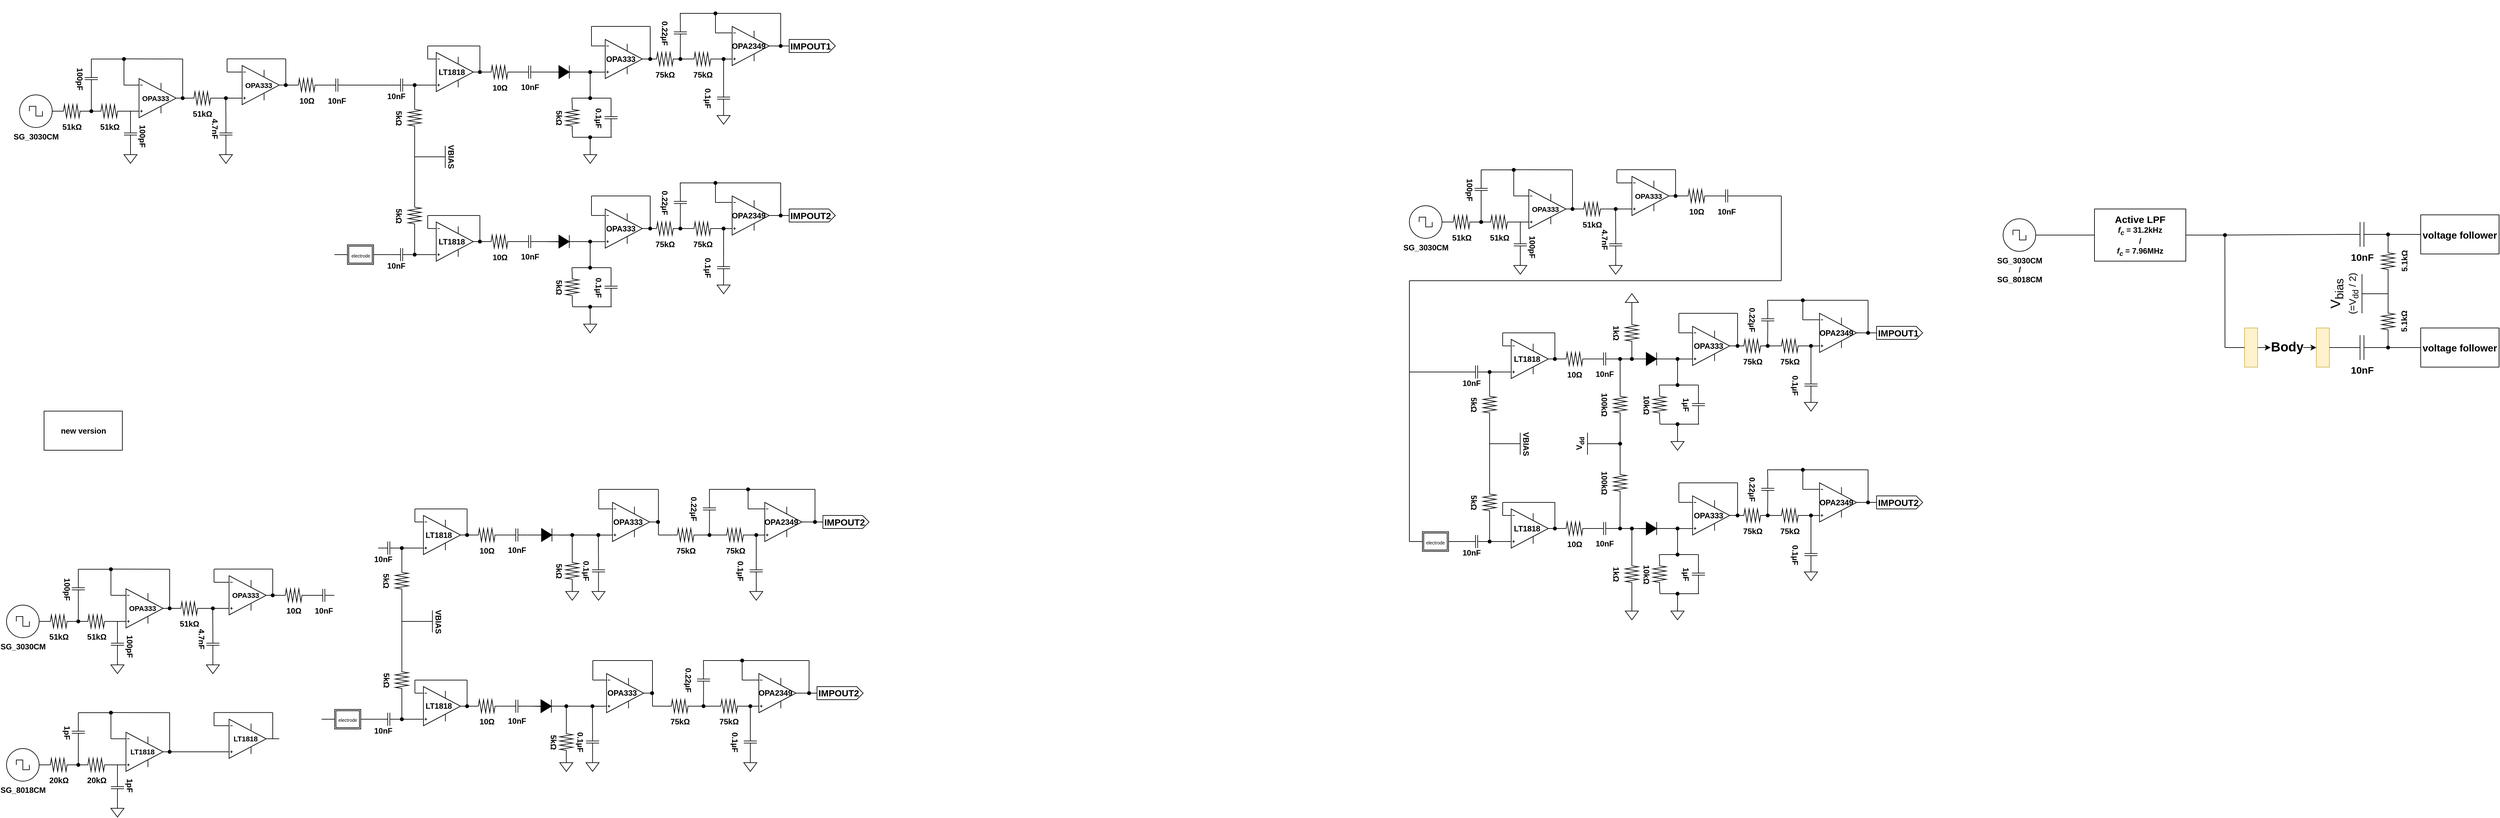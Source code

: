 <mxfile version="17.4.4" type="github">
  <diagram name="Page-1" id="7e0a89b8-554c-2b80-1dc8-d5c74ca68de4">
    <mxGraphModel dx="525" dy="511" grid="1" gridSize="10" guides="1" tooltips="1" connect="1" arrows="1" fold="1" page="1" pageScale="1" pageWidth="2000" pageHeight="1500" background="none" math="0" shadow="0">
      <root>
        <mxCell id="0" />
        <mxCell id="1" parent="0" />
        <mxCell id="-IPIXIhOzp1eECCD4319-1155" value="&lt;div style=&quot;font-size: 20px&quot;&gt;&lt;font style=&quot;font-size: 20px&quot;&gt;&lt;b&gt;Body&lt;/b&gt;&lt;/font&gt;&lt;/div&gt;" style="text;html=1;align=center;verticalAlign=middle;resizable=0;points=[];autosize=1;strokeColor=none;fillColor=none;fontSize=15;" vertex="1" parent="1">
          <mxGeometry x="3520" y="707.5" width="70" height="20" as="geometry" />
        </mxCell>
        <mxCell id="-IPIXIhOzp1eECCD4319-1" value="&lt;b&gt;SG_3030CM&lt;/b&gt;" style="pointerEvents=1;verticalLabelPosition=bottom;shadow=0;dashed=0;align=center;html=1;verticalAlign=top;shape=mxgraph.electrical.signal_sources.source;aspect=fixed;points=[[0.5,0,0],[1,0.5,0],[0.5,1,0],[0,0.5,0]];elSignalType=square;" vertex="1" parent="1">
          <mxGeometry x="80" y="332.5" width="50" height="50" as="geometry" />
        </mxCell>
        <mxCell id="-IPIXIhOzp1eECCD4319-2" value="&lt;b&gt;51kΩ&lt;/b&gt;" style="pointerEvents=1;verticalLabelPosition=bottom;shadow=0;dashed=0;align=center;html=1;verticalAlign=top;shape=mxgraph.electrical.resistors.resistor_2;" vertex="1" parent="1">
          <mxGeometry x="140" y="347.5" width="40" height="20" as="geometry" />
        </mxCell>
        <mxCell id="-IPIXIhOzp1eECCD4319-3" value="&lt;b&gt;51kΩ&lt;/b&gt;" style="pointerEvents=1;verticalLabelPosition=bottom;shadow=0;dashed=0;align=center;html=1;verticalAlign=top;shape=mxgraph.electrical.resistors.resistor_2;" vertex="1" parent="1">
          <mxGeometry x="197.5" y="347.5" width="40" height="20" as="geometry" />
        </mxCell>
        <mxCell id="-IPIXIhOzp1eECCD4319-5" value="" style="endArrow=none;html=1;rounded=0;startArrow=none;" edge="1" parent="1" source="-IPIXIhOzp1eECCD4319-26">
          <mxGeometry width="50" height="50" relative="1" as="geometry">
            <mxPoint x="240" y="287.5" as="sourcePoint" />
            <mxPoint x="240" y="317.5" as="targetPoint" />
          </mxGeometry>
        </mxCell>
        <mxCell id="-IPIXIhOzp1eECCD4319-6" value="" style="endArrow=none;html=1;rounded=0;startArrow=none;entryX=1;entryY=0.486;entryDx=0;entryDy=0;entryPerimeter=0;" edge="1" parent="1" source="-IPIXIhOzp1eECCD4319-34">
          <mxGeometry width="50" height="50" relative="1" as="geometry">
            <mxPoint x="190" y="357.5" as="sourcePoint" />
            <mxPoint x="190" y="357.5" as="targetPoint" />
            <Array as="points">
              <mxPoint x="200" y="357.5" />
            </Array>
          </mxGeometry>
        </mxCell>
        <mxCell id="-IPIXIhOzp1eECCD4319-7" value="&lt;div&gt;&lt;b&gt;100pF&lt;/b&gt;&lt;/div&gt;" style="pointerEvents=1;verticalLabelPosition=bottom;shadow=0;dashed=0;align=center;html=1;verticalAlign=middle;shape=mxgraph.electrical.capacitors.capacitor_1;rotation=90;spacingRight=0;spacingTop=-5;labelPosition=center;direction=east;spacingLeft=0;spacing=2;" vertex="1" parent="1">
          <mxGeometry x="173.75" y="297.5" width="32.5" height="20" as="geometry" />
        </mxCell>
        <mxCell id="-IPIXIhOzp1eECCD4319-8" value="" style="endArrow=none;html=1;rounded=0;exitX=1;exitY=0.5;exitDx=0;exitDy=0;exitPerimeter=0;" edge="1" parent="1" source="-IPIXIhOzp1eECCD4319-1">
          <mxGeometry width="50" height="50" relative="1" as="geometry">
            <mxPoint x="140" y="357.5" as="sourcePoint" />
            <mxPoint x="140" y="357.5" as="targetPoint" />
          </mxGeometry>
        </mxCell>
        <mxCell id="-IPIXIhOzp1eECCD4319-10" value="&lt;b style=&quot;font-size: 11px&quot;&gt;OPA333&lt;/b&gt;" style="verticalLabelPosition=middle;shadow=0;dashed=0;align=center;html=1;verticalAlign=middle;shape=mxgraph.electrical.abstract.operational_amp_1;rotation=0;spacingTop=0;labelPosition=center;fontSize=11;spacingLeft=0;spacingRight=5;" vertex="1" parent="1">
          <mxGeometry x="260" y="307.5" width="60" height="60" as="geometry" />
        </mxCell>
        <mxCell id="-IPIXIhOzp1eECCD4319-11" value="" style="endArrow=none;html=1;rounded=0;exitX=1;exitY=0.5;exitDx=0;exitDy=0;exitPerimeter=0;" edge="1" parent="1" source="-IPIXIhOzp1eECCD4319-7">
          <mxGeometry width="50" height="50" relative="1" as="geometry">
            <mxPoint x="190" y="347.5" as="sourcePoint" />
            <mxPoint x="190" y="357.5" as="targetPoint" />
          </mxGeometry>
        </mxCell>
        <mxCell id="-IPIXIhOzp1eECCD4319-12" value="" style="endArrow=none;html=1;rounded=0;" edge="1" parent="1">
          <mxGeometry width="50" height="50" relative="1" as="geometry">
            <mxPoint x="190" y="277.5" as="sourcePoint" />
            <mxPoint x="190" y="297.5" as="targetPoint" />
          </mxGeometry>
        </mxCell>
        <mxCell id="-IPIXIhOzp1eECCD4319-13" value="" style="endArrow=none;html=1;rounded=0;exitDx=0;exitDy=0;exitPerimeter=0;startArrow=none;" edge="1" parent="1">
          <mxGeometry width="50" height="50" relative="1" as="geometry">
            <mxPoint x="250" y="357.5" as="sourcePoint" />
            <mxPoint x="260" y="357.5" as="targetPoint" />
          </mxGeometry>
        </mxCell>
        <mxCell id="-IPIXIhOzp1eECCD4319-14" value="" style="endArrow=none;html=1;rounded=0;" edge="1" parent="1">
          <mxGeometry width="50" height="50" relative="1" as="geometry">
            <mxPoint x="240" y="317.5" as="sourcePoint" />
            <mxPoint x="260" y="317.5" as="targetPoint" />
          </mxGeometry>
        </mxCell>
        <mxCell id="-IPIXIhOzp1eECCD4319-15" value="" style="endArrow=none;html=1;rounded=0;entryX=0;entryY=0.5;entryDx=0;entryDy=0;entryPerimeter=0;" edge="1" parent="1" target="-IPIXIhOzp1eECCD4319-23">
          <mxGeometry width="50" height="50" relative="1" as="geometry">
            <mxPoint x="250" y="357.5" as="sourcePoint" />
            <mxPoint x="250" y="367.5" as="targetPoint" />
          </mxGeometry>
        </mxCell>
        <mxCell id="-IPIXIhOzp1eECCD4319-16" value="" style="endArrow=none;html=1;rounded=0;exitX=1;exitY=0.5;exitDx=0;exitDy=0;exitPerimeter=0;" edge="1" parent="1" source="-IPIXIhOzp1eECCD4319-3">
          <mxGeometry width="50" height="50" relative="1" as="geometry">
            <mxPoint x="280" y="357.5" as="sourcePoint" />
            <mxPoint x="250" y="357.5" as="targetPoint" />
          </mxGeometry>
        </mxCell>
        <mxCell id="-IPIXIhOzp1eECCD4319-17" value="" style="pointerEvents=1;verticalLabelPosition=bottom;shadow=0;dashed=0;align=center;html=1;verticalAlign=top;shape=mxgraph.electrical.signal_sources.signal_ground;" vertex="1" parent="1">
          <mxGeometry x="240" y="417.5" width="20" height="20" as="geometry" />
        </mxCell>
        <mxCell id="-IPIXIhOzp1eECCD4319-18" value="" style="endArrow=none;html=1;rounded=0;startArrow=none;" edge="1" parent="1">
          <mxGeometry width="50" height="50" relative="1" as="geometry">
            <mxPoint x="330" y="337.5" as="sourcePoint" />
            <mxPoint x="330" y="277.5" as="targetPoint" />
          </mxGeometry>
        </mxCell>
        <mxCell id="-IPIXIhOzp1eECCD4319-19" value="" style="endArrow=none;html=1;rounded=0;" edge="1" parent="1" target="-IPIXIhOzp1eECCD4319-26">
          <mxGeometry width="50" height="50" relative="1" as="geometry">
            <mxPoint x="190" y="277.5" as="sourcePoint" />
            <mxPoint x="330" y="287.5" as="targetPoint" />
          </mxGeometry>
        </mxCell>
        <mxCell id="-IPIXIhOzp1eECCD4319-20" value="" style="endArrow=none;html=1;rounded=0;exitDx=0;exitDy=0;exitPerimeter=0;startArrow=none;" edge="1" parent="1" source="-IPIXIhOzp1eECCD4319-30">
          <mxGeometry width="50" height="50" relative="1" as="geometry">
            <mxPoint x="330" y="337.5" as="sourcePoint" />
            <mxPoint x="340" y="337.5" as="targetPoint" />
          </mxGeometry>
        </mxCell>
        <mxCell id="-IPIXIhOzp1eECCD4319-21" value="" style="endArrow=none;html=1;rounded=0;exitX=1;exitY=0.5;exitDx=0;exitDy=0;exitPerimeter=0;" edge="1" parent="1">
          <mxGeometry width="50" height="50" relative="1" as="geometry">
            <mxPoint x="380" y="337.5" as="sourcePoint" />
            <mxPoint x="420" y="337.5" as="targetPoint" />
          </mxGeometry>
        </mxCell>
        <mxCell id="-IPIXIhOzp1eECCD4319-22" value="" style="endArrow=none;html=1;rounded=0;startArrow=none;entryX=1;entryY=0.486;entryDx=0;entryDy=0;entryPerimeter=0;" edge="1" parent="1">
          <mxGeometry width="50" height="50" relative="1" as="geometry">
            <mxPoint x="190" y="357.5" as="sourcePoint" />
            <mxPoint x="180" y="357.5" as="targetPoint" />
            <Array as="points">
              <mxPoint x="190" y="357.5" />
            </Array>
          </mxGeometry>
        </mxCell>
        <mxCell id="-IPIXIhOzp1eECCD4319-23" value="&lt;b&gt;100pF&lt;/b&gt;" style="pointerEvents=1;verticalLabelPosition=top;shadow=0;dashed=0;align=left;html=1;verticalAlign=bottom;shape=mxgraph.electrical.capacitors.capacitor_1;rotation=90;spacingRight=0;spacingTop=0;labelPosition=right;direction=east;spacingLeft=-31;spacing=1;" vertex="1" parent="1">
          <mxGeometry x="233.75" y="382.5" width="32.5" height="20" as="geometry" />
        </mxCell>
        <mxCell id="-IPIXIhOzp1eECCD4319-24" value="" style="endArrow=none;html=1;rounded=0;startArrow=none;entryDx=0;entryDy=0;entryPerimeter=0;" edge="1" parent="1">
          <mxGeometry width="50" height="50" relative="1" as="geometry">
            <mxPoint x="180" y="357.5" as="sourcePoint" />
            <mxPoint x="190" y="357.5" as="targetPoint" />
            <Array as="points" />
          </mxGeometry>
        </mxCell>
        <mxCell id="-IPIXIhOzp1eECCD4319-25" value="" style="endArrow=none;html=1;rounded=0;exitX=1;exitY=0.5;exitDx=0;exitDy=0;exitPerimeter=0;entryX=0.5;entryY=0;entryDx=0;entryDy=0;entryPerimeter=0;" edge="1" parent="1" source="-IPIXIhOzp1eECCD4319-23" target="-IPIXIhOzp1eECCD4319-17">
          <mxGeometry width="50" height="50" relative="1" as="geometry">
            <mxPoint x="200" y="297.5" as="sourcePoint" />
            <mxPoint x="200" y="331.25" as="targetPoint" />
          </mxGeometry>
        </mxCell>
        <mxCell id="-IPIXIhOzp1eECCD4319-26" value="" style="shape=waypoint;sketch=0;fillStyle=solid;size=6;pointerEvents=1;points=[];fillColor=none;resizable=0;rotatable=0;perimeter=centerPerimeter;snapToPoint=1;" vertex="1" parent="1">
          <mxGeometry x="220" y="257.5" width="40" height="40" as="geometry" />
        </mxCell>
        <mxCell id="-IPIXIhOzp1eECCD4319-27" value="" style="endArrow=none;html=1;rounded=0;" edge="1" parent="1" target="-IPIXIhOzp1eECCD4319-26">
          <mxGeometry width="50" height="50" relative="1" as="geometry">
            <mxPoint x="240" y="287.5" as="sourcePoint" />
            <mxPoint x="240" y="317.5" as="targetPoint" />
          </mxGeometry>
        </mxCell>
        <mxCell id="-IPIXIhOzp1eECCD4319-28" value="" style="endArrow=none;html=1;rounded=0;" edge="1" parent="1">
          <mxGeometry width="50" height="50" relative="1" as="geometry">
            <mxPoint x="350" y="336.83" as="sourcePoint" />
            <mxPoint x="350" y="337.5" as="targetPoint" />
          </mxGeometry>
        </mxCell>
        <mxCell id="-IPIXIhOzp1eECCD4319-29" value="&lt;b&gt;51kΩ&lt;/b&gt;" style="pointerEvents=1;verticalLabelPosition=bottom;shadow=0;dashed=0;align=center;html=1;verticalAlign=top;shape=mxgraph.electrical.resistors.resistor_2;" vertex="1" parent="1">
          <mxGeometry x="340" y="327.5" width="40" height="20" as="geometry" />
        </mxCell>
        <mxCell id="-IPIXIhOzp1eECCD4319-30" value="" style="shape=waypoint;sketch=0;fillStyle=solid;size=6;pointerEvents=1;points=[];fillColor=none;resizable=0;rotatable=0;perimeter=centerPerimeter;snapToPoint=1;" vertex="1" parent="1">
          <mxGeometry x="310" y="317.5" width="40" height="40" as="geometry" />
        </mxCell>
        <mxCell id="-IPIXIhOzp1eECCD4319-31" value="" style="endArrow=none;html=1;rounded=0;exitX=1;exitY=0.5;exitDx=0;exitDy=0;exitPerimeter=0;" edge="1" parent="1" source="-IPIXIhOzp1eECCD4319-10" target="-IPIXIhOzp1eECCD4319-30">
          <mxGeometry width="50" height="50" relative="1" as="geometry">
            <mxPoint x="320" y="337.5" as="sourcePoint" />
            <mxPoint x="340" y="337.5" as="targetPoint" />
          </mxGeometry>
        </mxCell>
        <mxCell id="-IPIXIhOzp1eECCD4319-33" value="&lt;b&gt;4.7nF&lt;/b&gt;" style="pointerEvents=1;verticalLabelPosition=bottom;shadow=0;dashed=0;align=center;html=1;verticalAlign=middle;shape=mxgraph.electrical.capacitors.capacitor_1;rotation=90;spacingRight=0;spacingTop=-5;labelPosition=center;direction=east;spacingLeft=-17;spacing=2;" vertex="1" parent="1">
          <mxGeometry x="380" y="382.5" width="32.5" height="20" as="geometry" />
        </mxCell>
        <mxCell id="-IPIXIhOzp1eECCD4319-34" value="" style="shape=waypoint;sketch=0;fillStyle=solid;size=6;pointerEvents=1;points=[];fillColor=none;resizable=0;rotatable=0;perimeter=centerPerimeter;snapToPoint=1;" vertex="1" parent="1">
          <mxGeometry x="170" y="337.5" width="40" height="40" as="geometry" />
        </mxCell>
        <mxCell id="-IPIXIhOzp1eECCD4319-35" value="" style="endArrow=none;html=1;rounded=0;startArrow=none;entryDx=0;entryDy=0;entryPerimeter=0;" edge="1" parent="1" target="-IPIXIhOzp1eECCD4319-34">
          <mxGeometry width="50" height="50" relative="1" as="geometry">
            <mxPoint x="190" y="357.5" as="sourcePoint" />
            <mxPoint x="190" y="357.5" as="targetPoint" />
            <Array as="points" />
          </mxGeometry>
        </mxCell>
        <mxCell id="-IPIXIhOzp1eECCD4319-36" value="" style="endArrow=none;html=1;rounded=0;entryX=0;entryY=0.5;entryDx=0;entryDy=0;entryPerimeter=0;" edge="1" parent="1" target="-IPIXIhOzp1eECCD4319-33">
          <mxGeometry width="50" height="50" relative="1" as="geometry">
            <mxPoint x="396" y="337.5" as="sourcePoint" />
            <mxPoint x="150" y="217.5" as="targetPoint" />
          </mxGeometry>
        </mxCell>
        <mxCell id="-IPIXIhOzp1eECCD4319-37" value="" style="shape=waypoint;sketch=0;fillStyle=solid;size=6;pointerEvents=1;points=[];fillColor=none;resizable=0;rotatable=0;perimeter=centerPerimeter;snapToPoint=1;" vertex="1" parent="1">
          <mxGeometry x="376.25" y="317.5" width="40" height="40" as="geometry" />
        </mxCell>
        <mxCell id="-IPIXIhOzp1eECCD4319-38" value="" style="pointerEvents=1;verticalLabelPosition=bottom;shadow=0;dashed=0;align=center;html=1;verticalAlign=top;shape=mxgraph.electrical.signal_sources.signal_ground;" vertex="1" parent="1">
          <mxGeometry x="386.25" y="417.5" width="20" height="20" as="geometry" />
        </mxCell>
        <mxCell id="-IPIXIhOzp1eECCD4319-39" value="" style="endArrow=none;html=1;rounded=0;exitX=1;exitY=0.5;exitDx=0;exitDy=0;exitPerimeter=0;entryX=0.5;entryY=0;entryDx=0;entryDy=0;entryPerimeter=0;" edge="1" parent="1" source="-IPIXIhOzp1eECCD4319-33" target="-IPIXIhOzp1eECCD4319-38">
          <mxGeometry width="50" height="50" relative="1" as="geometry">
            <mxPoint x="396.25" y="423.75" as="sourcePoint" />
            <mxPoint x="346.25" y="331.25" as="targetPoint" />
          </mxGeometry>
        </mxCell>
        <mxCell id="-IPIXIhOzp1eECCD4319-40" value="&lt;b style=&quot;font-size: 11px&quot;&gt;OPA333&lt;/b&gt;" style="verticalLabelPosition=middle;shadow=0;dashed=0;align=center;html=1;verticalAlign=middle;shape=mxgraph.electrical.abstract.operational_amp_1;rotation=0;spacingTop=0;labelPosition=center;fontSize=11;spacingLeft=0;spacingRight=5;" vertex="1" parent="1">
          <mxGeometry x="418" y="287.5" width="60" height="60" as="geometry" />
        </mxCell>
        <mxCell id="-IPIXIhOzp1eECCD4319-41" value="" style="endArrow=none;html=1;rounded=0;startArrow=none;" edge="1" parent="1">
          <mxGeometry width="50" height="50" relative="1" as="geometry">
            <mxPoint x="398" y="277.5" as="sourcePoint" />
            <mxPoint x="398" y="297.5" as="targetPoint" />
          </mxGeometry>
        </mxCell>
        <mxCell id="-IPIXIhOzp1eECCD4319-42" value="" style="endArrow=none;html=1;rounded=0;" edge="1" parent="1">
          <mxGeometry width="50" height="50" relative="1" as="geometry">
            <mxPoint x="398" y="297.5" as="sourcePoint" />
            <mxPoint x="418" y="297.5" as="targetPoint" />
          </mxGeometry>
        </mxCell>
        <mxCell id="-IPIXIhOzp1eECCD4319-43" value="" style="endArrow=none;html=1;rounded=0;startArrow=none;" edge="1" parent="1">
          <mxGeometry width="50" height="50" relative="1" as="geometry">
            <mxPoint x="488" y="317.5" as="sourcePoint" />
            <mxPoint x="488" y="277.5" as="targetPoint" />
          </mxGeometry>
        </mxCell>
        <mxCell id="-IPIXIhOzp1eECCD4319-44" value="" style="endArrow=none;html=1;rounded=0;exitDx=0;exitDy=0;exitPerimeter=0;startArrow=none;" edge="1" parent="1" source="-IPIXIhOzp1eECCD4319-49">
          <mxGeometry width="50" height="50" relative="1" as="geometry">
            <mxPoint x="488" y="317.5" as="sourcePoint" />
            <mxPoint x="498" y="317.5" as="targetPoint" />
          </mxGeometry>
        </mxCell>
        <mxCell id="-IPIXIhOzp1eECCD4319-45" value="" style="endArrow=none;html=1;rounded=0;" edge="1" parent="1">
          <mxGeometry width="50" height="50" relative="1" as="geometry">
            <mxPoint x="398" y="267.5" as="sourcePoint" />
            <mxPoint x="398" y="267.5" as="targetPoint" />
          </mxGeometry>
        </mxCell>
        <mxCell id="-IPIXIhOzp1eECCD4319-46" value="" style="endArrow=none;html=1;rounded=0;" edge="1" parent="1">
          <mxGeometry width="50" height="50" relative="1" as="geometry">
            <mxPoint x="508" y="316.83" as="sourcePoint" />
            <mxPoint x="508" y="317.5" as="targetPoint" />
          </mxGeometry>
        </mxCell>
        <mxCell id="-IPIXIhOzp1eECCD4319-47" value="" style="endArrow=none;html=1;rounded=0;exitX=1;exitY=0.5;exitDx=0;exitDy=0;exitPerimeter=0;" edge="1" parent="1">
          <mxGeometry width="50" height="50" relative="1" as="geometry">
            <mxPoint x="478" y="317.5" as="sourcePoint" />
            <mxPoint x="488" y="317.5" as="targetPoint" />
          </mxGeometry>
        </mxCell>
        <mxCell id="-IPIXIhOzp1eECCD4319-48" value="" style="endArrow=none;html=1;rounded=0;" edge="1" parent="1">
          <mxGeometry width="50" height="50" relative="1" as="geometry">
            <mxPoint x="398" y="277.28" as="sourcePoint" />
            <mxPoint x="488" y="277.28" as="targetPoint" />
          </mxGeometry>
        </mxCell>
        <mxCell id="-IPIXIhOzp1eECCD4319-49" value="" style="shape=waypoint;sketch=0;fillStyle=solid;size=6;pointerEvents=1;points=[];fillColor=none;resizable=0;rotatable=0;perimeter=centerPerimeter;snapToPoint=1;" vertex="1" parent="1">
          <mxGeometry x="468" y="297.5" width="40" height="40" as="geometry" />
        </mxCell>
        <mxCell id="-IPIXIhOzp1eECCD4319-50" value="" style="endArrow=none;html=1;rounded=0;exitDx=0;exitDy=0;exitPerimeter=0;startArrow=none;" edge="1" parent="1" target="-IPIXIhOzp1eECCD4319-49">
          <mxGeometry width="50" height="50" relative="1" as="geometry">
            <mxPoint x="488" y="317.5" as="sourcePoint" />
            <mxPoint x="498" y="317.5" as="targetPoint" />
          </mxGeometry>
        </mxCell>
        <mxCell id="-IPIXIhOzp1eECCD4319-51" value="" style="endArrow=none;html=1;rounded=0;" edge="1" parent="1">
          <mxGeometry width="50" height="50" relative="1" as="geometry">
            <mxPoint x="240" y="277.28" as="sourcePoint" />
            <mxPoint x="330" y="277.5" as="targetPoint" />
          </mxGeometry>
        </mxCell>
        <mxCell id="-IPIXIhOzp1eECCD4319-52" value="&lt;b&gt;10Ω&lt;/b&gt;" style="pointerEvents=1;verticalLabelPosition=bottom;shadow=0;dashed=0;align=center;html=1;verticalAlign=top;shape=mxgraph.electrical.resistors.resistor_2;" vertex="1" parent="1">
          <mxGeometry x="500" y="307.5" width="40" height="20" as="geometry" />
        </mxCell>
        <mxCell id="-IPIXIhOzp1eECCD4319-53" value="" style="endArrow=none;html=1;rounded=0;entryX=0;entryY=0.5;entryDx=0;entryDy=0;entryPerimeter=0;" edge="1" parent="1" source="-IPIXIhOzp1eECCD4319-49" target="-IPIXIhOzp1eECCD4319-52">
          <mxGeometry width="50" height="50" relative="1" as="geometry">
            <mxPoint x="100" y="217.5" as="sourcePoint" />
            <mxPoint x="150" y="217.5" as="targetPoint" />
          </mxGeometry>
        </mxCell>
        <mxCell id="-IPIXIhOzp1eECCD4319-54" value="" style="endArrow=none;html=1;rounded=0;exitX=1;exitY=0.5;exitDx=0;exitDy=0;exitPerimeter=0;entryX=1;entryY=0.5;entryDx=0;entryDy=0;entryPerimeter=0;" edge="1" parent="1" source="-IPIXIhOzp1eECCD4319-52" target="-IPIXIhOzp1eECCD4319-55">
          <mxGeometry width="50" height="50" relative="1" as="geometry">
            <mxPoint x="540" y="347.5" as="sourcePoint" />
            <mxPoint x="550" y="347.03" as="targetPoint" />
          </mxGeometry>
        </mxCell>
        <mxCell id="-IPIXIhOzp1eECCD4319-55" value="&lt;b&gt;10nF&lt;/b&gt;" style="pointerEvents=1;verticalLabelPosition=bottom;shadow=0;dashed=0;align=center;html=1;verticalAlign=middle;shape=mxgraph.electrical.capacitors.capacitor_1;rotation=0;spacingRight=0;spacingTop=8;labelPosition=center;direction=west;spacingLeft=0;spacing=2;" vertex="1" parent="1">
          <mxGeometry x="550" y="307.5" width="32.5" height="20" as="geometry" />
        </mxCell>
        <mxCell id="-IPIXIhOzp1eECCD4319-224" value="" style="pointerEvents=1;fillColor=strokeColor;verticalLabelPosition=bottom;shadow=0;dashed=0;align=center;html=1;verticalAlign=top;shape=mxgraph.electrical.diodes.diode;" vertex="1" parent="1">
          <mxGeometry x="894.5" y="287.5" width="40" height="20" as="geometry" />
        </mxCell>
        <mxCell id="-IPIXIhOzp1eECCD4319-225" value="" style="pointerEvents=1;verticalLabelPosition=bottom;shadow=0;dashed=0;align=center;html=1;verticalAlign=top;shape=mxgraph.electrical.signal_sources.signal_ground;" vertex="1" parent="1">
          <mxGeometry x="944.5" y="417.5" width="20" height="20" as="geometry" />
        </mxCell>
        <mxCell id="-IPIXIhOzp1eECCD4319-226" value="" style="endArrow=none;html=1;rounded=0;startArrow=none;entryX=1;entryY=0.5;entryDx=0;entryDy=0;entryPerimeter=0;" edge="1" parent="1" target="-IPIXIhOzp1eECCD4319-240">
          <mxGeometry width="50" height="50" relative="1" as="geometry">
            <mxPoint x="1246.5" y="257.5" as="sourcePoint" />
            <mxPoint x="1235.25" y="257.32" as="targetPoint" />
          </mxGeometry>
        </mxCell>
        <mxCell id="-IPIXIhOzp1eECCD4319-229" value="&lt;b&gt;10nF&lt;/b&gt;" style="pointerEvents=1;verticalLabelPosition=bottom;shadow=0;dashed=0;align=center;html=1;verticalAlign=middle;shape=mxgraph.electrical.capacitors.capacitor_1;rotation=0;spacingRight=0;spacingTop=-5;labelPosition=center;direction=east;spacingLeft=-17;spacing=2;" vertex="1" parent="1">
          <mxGeometry x="649.25" y="307.5" width="32.5" height="20" as="geometry" />
        </mxCell>
        <mxCell id="-IPIXIhOzp1eECCD4319-230" value="&lt;b&gt;5kΩ&lt;/b&gt;" style="pointerEvents=1;verticalLabelPosition=bottom;shadow=0;dashed=0;align=center;html=1;verticalAlign=top;shape=mxgraph.electrical.resistors.resistor_2;rotation=90;" vertex="1" parent="1">
          <mxGeometry x="665.5" y="357.5" width="40" height="20" as="geometry" />
        </mxCell>
        <mxCell id="-IPIXIhOzp1eECCD4319-231" value="&lt;b&gt;LT1818&lt;/b&gt;" style="verticalLabelPosition=middle;shadow=0;dashed=0;align=center;html=1;verticalAlign=middle;shape=mxgraph.electrical.abstract.operational_amp_1;rotation=0;labelPosition=center;spacingRight=7;" vertex="1" parent="1">
          <mxGeometry x="715.5" y="267.5" width="60" height="60" as="geometry" />
        </mxCell>
        <mxCell id="-IPIXIhOzp1eECCD4319-232" value="&lt;b&gt;10Ω&lt;/b&gt;" style="pointerEvents=1;verticalLabelPosition=bottom;shadow=0;dashed=0;align=center;html=1;verticalAlign=top;shape=mxgraph.electrical.resistors.resistor_2;" vertex="1" parent="1">
          <mxGeometry x="795.5" y="287.5" width="40" height="20" as="geometry" />
        </mxCell>
        <mxCell id="-IPIXIhOzp1eECCD4319-233" value="&lt;b&gt;10nF&lt;/b&gt;" style="pointerEvents=1;verticalLabelPosition=bottom;shadow=0;dashed=0;align=center;html=1;verticalAlign=middle;shape=mxgraph.electrical.capacitors.capacitor_1;rotation=0;spacingRight=0;spacingTop=6;labelPosition=center;direction=east;spacingLeft=0;spacing=2;" vertex="1" parent="1">
          <mxGeometry x="845.5" y="287.5" width="32.5" height="20" as="geometry" />
        </mxCell>
        <mxCell id="-IPIXIhOzp1eECCD4319-235" value="&lt;div&gt;&lt;b&gt;5kΩ&lt;/b&gt;&lt;/div&gt;" style="pointerEvents=1;verticalLabelPosition=bottom;shadow=0;dashed=0;align=center;html=1;verticalAlign=top;shape=mxgraph.electrical.resistors.resistor_2;rotation=90;spacingTop=-4;" vertex="1" parent="1">
          <mxGeometry x="907" y="357.5" width="40" height="20" as="geometry" />
        </mxCell>
        <mxCell id="-IPIXIhOzp1eECCD4319-236" value="&lt;div&gt;&lt;b&gt;0.1µF&lt;/b&gt;&lt;/div&gt;" style="pointerEvents=1;verticalLabelPosition=bottom;shadow=0;dashed=0;align=center;html=1;verticalAlign=middle;shape=mxgraph.electrical.capacitors.capacitor_1;rotation=90;spacingRight=0;spacingTop=-2;labelPosition=center;direction=east;spacingLeft=0;spacing=2;" vertex="1" parent="1">
          <mxGeometry x="970.25" y="357.5" width="32.5" height="20" as="geometry" />
        </mxCell>
        <mxCell id="-IPIXIhOzp1eECCD4319-238" value="&lt;b&gt;75kΩ&lt;/b&gt;" style="pointerEvents=1;verticalLabelPosition=bottom;shadow=0;dashed=0;align=center;html=1;verticalAlign=top;shape=mxgraph.electrical.resistors.resistor_2;" vertex="1" parent="1">
          <mxGeometry x="1049" y="267.5" width="40" height="20" as="geometry" />
        </mxCell>
        <mxCell id="-IPIXIhOzp1eECCD4319-239" value="&lt;b&gt;75kΩ&lt;/b&gt;" style="pointerEvents=1;verticalLabelPosition=bottom;shadow=0;dashed=0;align=center;html=1;verticalAlign=top;shape=mxgraph.electrical.resistors.resistor_2;" vertex="1" parent="1">
          <mxGeometry x="1106.5" y="267.5" width="40" height="20" as="geometry" />
        </mxCell>
        <mxCell id="-IPIXIhOzp1eECCD4319-240" value="&lt;div&gt;&lt;b&gt;OPA2349&lt;br&gt;&lt;/b&gt;&lt;/div&gt;" style="verticalLabelPosition=middle;shadow=0;dashed=0;align=center;html=1;verticalAlign=middle;shape=mxgraph.electrical.abstract.operational_amp_1;rotation=0;labelPosition=center;spacing=2;spacingRight=4;" vertex="1" parent="1">
          <mxGeometry x="1169" y="227.5" width="60" height="60" as="geometry" />
        </mxCell>
        <mxCell id="-IPIXIhOzp1eECCD4319-243" value="" style="endArrow=none;html=1;rounded=0;entryX=1;entryY=0.5;entryDx=0;entryDy=0;entryPerimeter=0;" edge="1" parent="1" target="-IPIXIhOzp1eECCD4319-229">
          <mxGeometry width="50" height="50" relative="1" as="geometry">
            <mxPoint x="715.5" y="317.5" as="sourcePoint" />
            <mxPoint x="595.5" y="327.5" as="targetPoint" />
          </mxGeometry>
        </mxCell>
        <mxCell id="-IPIXIhOzp1eECCD4319-244" value="" style="endArrow=none;html=1;rounded=0;" edge="1" parent="1">
          <mxGeometry width="50" height="50" relative="1" as="geometry">
            <mxPoint x="715.5" y="277.5" as="sourcePoint" />
            <mxPoint x="705.5" y="277.5" as="targetPoint" />
          </mxGeometry>
        </mxCell>
        <mxCell id="-IPIXIhOzp1eECCD4319-245" value="" style="endArrow=none;html=1;rounded=0;exitDx=0;exitDy=0;exitPerimeter=0;startArrow=none;" edge="1" parent="1" source="-IPIXIhOzp1eECCD4319-277">
          <mxGeometry width="50" height="50" relative="1" as="geometry">
            <mxPoint x="669.25" y="327.5" as="sourcePoint" />
            <mxPoint x="695.5" y="317.5" as="targetPoint" />
          </mxGeometry>
        </mxCell>
        <mxCell id="-IPIXIhOzp1eECCD4319-246" value="" style="endArrow=none;html=1;rounded=0;" edge="1" parent="1">
          <mxGeometry width="50" height="50" relative="1" as="geometry">
            <mxPoint x="705.5" y="277.5" as="sourcePoint" />
            <mxPoint x="705.5" y="257.5" as="targetPoint" />
          </mxGeometry>
        </mxCell>
        <mxCell id="-IPIXIhOzp1eECCD4319-247" value="" style="endArrow=none;html=1;rounded=0;" edge="1" parent="1">
          <mxGeometry width="50" height="50" relative="1" as="geometry">
            <mxPoint x="785.5" y="257.5" as="sourcePoint" />
            <mxPoint x="705.5" y="257.5" as="targetPoint" />
          </mxGeometry>
        </mxCell>
        <mxCell id="-IPIXIhOzp1eECCD4319-248" value="" style="endArrow=none;html=1;rounded=0;" edge="1" parent="1">
          <mxGeometry width="50" height="50" relative="1" as="geometry">
            <mxPoint x="785.5" y="297.5" as="sourcePoint" />
            <mxPoint x="785.5" y="257.5" as="targetPoint" />
          </mxGeometry>
        </mxCell>
        <mxCell id="-IPIXIhOzp1eECCD4319-249" value="" style="endArrow=none;html=1;rounded=0;entryX=1;entryY=0.5;entryDx=0;entryDy=0;entryPerimeter=0;startArrow=none;" edge="1" parent="1" source="-IPIXIhOzp1eECCD4319-279" target="-IPIXIhOzp1eECCD4319-231">
          <mxGeometry width="50" height="50" relative="1" as="geometry">
            <mxPoint x="795.5" y="297.5" as="sourcePoint" />
            <mxPoint x="715.5" y="287.5" as="targetPoint" />
          </mxGeometry>
        </mxCell>
        <mxCell id="-IPIXIhOzp1eECCD4319-250" value="" style="endArrow=none;html=1;rounded=0;entryX=1;entryY=0.5;entryDx=0;entryDy=0;entryPerimeter=0;exitX=0;exitY=0.5;exitDx=0;exitDy=0;exitPerimeter=0;" edge="1" parent="1" source="-IPIXIhOzp1eECCD4319-233" target="-IPIXIhOzp1eECCD4319-232">
          <mxGeometry width="50" height="50" relative="1" as="geometry">
            <mxPoint x="795.5" y="267.5" as="sourcePoint" />
            <mxPoint x="715.5" y="267.5" as="targetPoint" />
          </mxGeometry>
        </mxCell>
        <mxCell id="-IPIXIhOzp1eECCD4319-252" value="" style="endArrow=none;html=1;rounded=0;entryX=1;entryY=0.5;entryDx=0;entryDy=0;entryPerimeter=0;startArrow=none;" edge="1" parent="1" target="-IPIXIhOzp1eECCD4319-233">
          <mxGeometry width="50" height="50" relative="1" as="geometry">
            <mxPoint x="885.5" y="297.5" as="sourcePoint" />
            <mxPoint x="715.5" y="267.5" as="targetPoint" />
          </mxGeometry>
        </mxCell>
        <mxCell id="-IPIXIhOzp1eECCD4319-254" value="" style="endArrow=none;html=1;rounded=0;exitX=0;exitY=0.5;exitDx=0;exitDy=0;exitPerimeter=0;" edge="1" parent="1" source="-IPIXIhOzp1eECCD4319-224">
          <mxGeometry width="50" height="50" relative="1" as="geometry">
            <mxPoint x="886.5" y="317.5" as="sourcePoint" />
            <mxPoint x="882.5" y="297.5" as="targetPoint" />
          </mxGeometry>
        </mxCell>
        <mxCell id="-IPIXIhOzp1eECCD4319-257" value="" style="endArrow=none;html=1;rounded=0;entryX=1;entryY=0.5;entryDx=0;entryDy=0;entryPerimeter=0;exitX=0;exitY=0.835;exitDx=0;exitDy=0;exitPerimeter=0;" edge="1" parent="1" source="-IPIXIhOzp1eECCD4319-265" target="-IPIXIhOzp1eECCD4319-224">
          <mxGeometry width="50" height="50" relative="1" as="geometry">
            <mxPoint x="976.5" y="297.5" as="sourcePoint" />
            <mxPoint x="869" y="307.5" as="targetPoint" />
          </mxGeometry>
        </mxCell>
        <mxCell id="-IPIXIhOzp1eECCD4319-258" value="" style="endArrow=none;html=1;rounded=0;" edge="1" parent="1">
          <mxGeometry width="50" height="50" relative="1" as="geometry">
            <mxPoint x="954.5" y="337.5" as="sourcePoint" />
            <mxPoint x="954.5" y="297.5" as="targetPoint" />
          </mxGeometry>
        </mxCell>
        <mxCell id="-IPIXIhOzp1eECCD4319-259" value="" style="endArrow=none;html=1;rounded=0;" edge="1" parent="1">
          <mxGeometry width="50" height="50" relative="1" as="geometry">
            <mxPoint x="986.5" y="337.5" as="sourcePoint" />
            <mxPoint x="926.5" y="337.5" as="targetPoint" />
          </mxGeometry>
        </mxCell>
        <mxCell id="-IPIXIhOzp1eECCD4319-260" value="" style="endArrow=none;html=1;rounded=0;exitX=0;exitY=0.5;exitDx=0;exitDy=0;exitPerimeter=0;" edge="1" parent="1" source="-IPIXIhOzp1eECCD4319-235">
          <mxGeometry width="50" height="50" relative="1" as="geometry">
            <mxPoint x="926.75" y="342.5" as="sourcePoint" />
            <mxPoint x="926.5" y="337.5" as="targetPoint" />
          </mxGeometry>
        </mxCell>
        <mxCell id="-IPIXIhOzp1eECCD4319-261" value="" style="endArrow=none;html=1;rounded=0;exitX=0;exitY=0.5;exitDx=0;exitDy=0;exitPerimeter=0;" edge="1" parent="1" source="-IPIXIhOzp1eECCD4319-236">
          <mxGeometry width="50" height="50" relative="1" as="geometry">
            <mxPoint x="974.25" y="355" as="sourcePoint" />
            <mxPoint x="986.5" y="337.5" as="targetPoint" />
          </mxGeometry>
        </mxCell>
        <mxCell id="-IPIXIhOzp1eECCD4319-262" value="" style="endArrow=none;html=1;rounded=0;entryX=1;entryY=0.5;entryDx=0;entryDy=0;entryPerimeter=0;" edge="1" parent="1" target="-IPIXIhOzp1eECCD4319-235">
          <mxGeometry width="50" height="50" relative="1" as="geometry">
            <mxPoint x="927.5" y="397.5" as="sourcePoint" />
            <mxPoint x="926.86" y="392.5" as="targetPoint" />
          </mxGeometry>
        </mxCell>
        <mxCell id="-IPIXIhOzp1eECCD4319-263" value="" style="endArrow=none;html=1;rounded=0;entryX=1;entryY=0.5;entryDx=0;entryDy=0;entryPerimeter=0;" edge="1" parent="1" target="-IPIXIhOzp1eECCD4319-236">
          <mxGeometry width="50" height="50" relative="1" as="geometry">
            <mxPoint x="986.5" y="397.5" as="sourcePoint" />
            <mxPoint x="994.25" y="377.5" as="targetPoint" />
          </mxGeometry>
        </mxCell>
        <mxCell id="-IPIXIhOzp1eECCD4319-264" value="" style="endArrow=none;html=1;rounded=0;" edge="1" parent="1">
          <mxGeometry width="50" height="50" relative="1" as="geometry">
            <mxPoint x="987.5" y="397.5" as="sourcePoint" />
            <mxPoint x="927.5" y="397.5" as="targetPoint" />
          </mxGeometry>
        </mxCell>
        <mxCell id="-IPIXIhOzp1eECCD4319-265" value="&lt;b&gt;OPA333&lt;/b&gt;" style="verticalLabelPosition=middle;shadow=0;dashed=0;align=center;html=1;verticalAlign=middle;shape=mxgraph.electrical.abstract.operational_amp_1;rotation=0;labelPosition=center;spacingRight=7;" vertex="1" parent="1">
          <mxGeometry x="974.5" y="247.5" width="60" height="60" as="geometry" />
        </mxCell>
        <mxCell id="-IPIXIhOzp1eECCD4319-266" value="&lt;div style=&quot;font-size: 12px&quot;&gt;&lt;b&gt;&lt;font style=&quot;font-size: 12px&quot;&gt;VBIAS&lt;/font&gt;&lt;/b&gt;&lt;/div&gt;" style="verticalLabelPosition=top;verticalAlign=bottom;shape=mxgraph.electrical.signal_sources.vdd;shadow=0;dashed=0;align=center;strokeWidth=1;fontSize=24;html=1;flipV=1;rotation=90;" vertex="1" parent="1">
          <mxGeometry x="705.5" y="417.5" width="33.75" height="20" as="geometry" />
        </mxCell>
        <mxCell id="-IPIXIhOzp1eECCD4319-267" value="&lt;b&gt;0.22µF&lt;/b&gt;" style="pointerEvents=1;verticalLabelPosition=bottom;shadow=0;dashed=0;align=center;html=1;verticalAlign=middle;shape=mxgraph.electrical.capacitors.capacitor_1;rotation=90;spacingRight=0;spacingTop=8;labelPosition=center;direction=east;spacingLeft=0;spacing=2;" vertex="1" parent="1">
          <mxGeometry x="1076.5" y="227.5" width="32.5" height="20" as="geometry" />
        </mxCell>
        <mxCell id="-IPIXIhOzp1eECCD4319-268" value="&lt;b&gt;0.1µF&lt;/b&gt;" style="pointerEvents=1;verticalLabelPosition=bottom;shadow=0;dashed=0;align=center;html=1;verticalAlign=middle;shape=mxgraph.electrical.capacitors.capacitor_1;rotation=90;spacingRight=0;spacingTop=8;labelPosition=center;direction=east;spacingLeft=0;spacing=2;" vertex="1" parent="1">
          <mxGeometry x="1142.75" y="327.5" width="32.5" height="20" as="geometry" />
        </mxCell>
        <mxCell id="-IPIXIhOzp1eECCD4319-269" value="" style="endArrow=none;html=1;rounded=0;entryX=1;entryY=0.5;entryDx=0;entryDy=0;entryPerimeter=0;exitX=0;exitY=0.5;exitDx=0;exitDy=0;exitPerimeter=0;" edge="1" parent="1" source="-IPIXIhOzp1eECCD4319-239" target="-IPIXIhOzp1eECCD4319-238">
          <mxGeometry width="50" height="50" relative="1" as="geometry">
            <mxPoint x="1106.5" y="277.5" as="sourcePoint" />
            <mxPoint x="1096.5" y="277.5" as="targetPoint" />
          </mxGeometry>
        </mxCell>
        <mxCell id="-IPIXIhOzp1eECCD4319-270" value="" style="endArrow=none;html=1;rounded=0;entryX=1;entryY=0.5;entryDx=0;entryDy=0;entryPerimeter=0;" edge="1" parent="1" target="-IPIXIhOzp1eECCD4319-267">
          <mxGeometry width="50" height="50" relative="1" as="geometry">
            <mxPoint x="1092.5" y="277.5" as="sourcePoint" />
            <mxPoint x="1105.25" y="287.5" as="targetPoint" />
          </mxGeometry>
        </mxCell>
        <mxCell id="-IPIXIhOzp1eECCD4319-271" value="" style="endArrow=none;html=1;rounded=0;entryX=1;entryY=0.5;entryDx=0;entryDy=0;entryPerimeter=0;exitX=0;exitY=0.835;exitDx=0;exitDy=0;exitPerimeter=0;" edge="1" parent="1" source="-IPIXIhOzp1eECCD4319-240" target="-IPIXIhOzp1eECCD4319-239">
          <mxGeometry width="50" height="50" relative="1" as="geometry">
            <mxPoint x="1112.5" y="287.5" as="sourcePoint" />
            <mxPoint x="1112.75" y="273.75" as="targetPoint" />
          </mxGeometry>
        </mxCell>
        <mxCell id="-IPIXIhOzp1eECCD4319-272" value="" style="endArrow=none;html=1;rounded=0;exitDx=0;exitDy=0;exitPerimeter=0;startArrow=none;" edge="1" parent="1" source="-IPIXIhOzp1eECCD4319-286">
          <mxGeometry width="50" height="50" relative="1" as="geometry">
            <mxPoint x="1185.25" y="287.6" as="sourcePoint" />
            <mxPoint x="1159.5" y="277.5" as="targetPoint" />
          </mxGeometry>
        </mxCell>
        <mxCell id="-IPIXIhOzp1eECCD4319-273" value="" style="pointerEvents=1;verticalLabelPosition=bottom;shadow=0;dashed=0;align=center;html=1;verticalAlign=top;shape=mxgraph.electrical.signal_sources.signal_ground;" vertex="1" parent="1">
          <mxGeometry x="1149" y="357.5" width="20" height="20" as="geometry" />
        </mxCell>
        <mxCell id="-IPIXIhOzp1eECCD4319-274" value="" style="endArrow=none;html=1;rounded=0;exitX=0.5;exitY=0;exitDx=0;exitDy=0;exitPerimeter=0;entryX=1;entryY=0.5;entryDx=0;entryDy=0;entryPerimeter=0;" edge="1" parent="1" source="-IPIXIhOzp1eECCD4319-273" target="-IPIXIhOzp1eECCD4319-268">
          <mxGeometry width="50" height="50" relative="1" as="geometry">
            <mxPoint x="967" y="417.5" as="sourcePoint" />
            <mxPoint x="967.5" y="407.5" as="targetPoint" />
          </mxGeometry>
        </mxCell>
        <mxCell id="-IPIXIhOzp1eECCD4319-275" value="" style="endArrow=none;html=1;rounded=0;entryX=0;entryY=0.5;entryDx=0;entryDy=0;entryPerimeter=0;startArrow=none;" edge="1" parent="1" target="-IPIXIhOzp1eECCD4319-267">
          <mxGeometry width="50" height="50" relative="1" as="geometry">
            <mxPoint x="1146.5" y="207.5" as="sourcePoint" />
            <mxPoint x="1044" y="207.57" as="targetPoint" />
            <Array as="points">
              <mxPoint x="1092.5" y="207.5" />
            </Array>
          </mxGeometry>
        </mxCell>
        <mxCell id="-IPIXIhOzp1eECCD4319-276" value="" style="endArrow=none;html=1;rounded=0;entryX=1;entryY=0.5;entryDx=0;entryDy=0;entryPerimeter=0;exitDx=0;exitDy=0;exitPerimeter=0;startArrow=none;" edge="1" parent="1" source="-IPIXIhOzp1eECCD4319-289" target="-IPIXIhOzp1eECCD4319-265">
          <mxGeometry width="50" height="50" relative="1" as="geometry">
            <mxPoint x="1276.5" y="267.5" as="sourcePoint" />
            <mxPoint x="1245.25" y="267.32" as="targetPoint" />
          </mxGeometry>
        </mxCell>
        <mxCell id="-IPIXIhOzp1eECCD4319-277" value="" style="shape=waypoint;sketch=0;fillStyle=solid;size=6;pointerEvents=1;points=[];fillColor=none;resizable=0;rotatable=0;perimeter=centerPerimeter;snapToPoint=1;" vertex="1" parent="1">
          <mxGeometry x="665.5" y="297.5" width="40" height="40" as="geometry" />
        </mxCell>
        <mxCell id="-IPIXIhOzp1eECCD4319-278" value="" style="endArrow=none;html=1;rounded=0;exitX=0;exitY=0.5;exitDx=0;exitDy=0;exitPerimeter=0;" edge="1" parent="1" source="-IPIXIhOzp1eECCD4319-230" target="-IPIXIhOzp1eECCD4319-277">
          <mxGeometry width="50" height="50" relative="1" as="geometry">
            <mxPoint x="695.5" y="347.5" as="sourcePoint" />
            <mxPoint x="695.5" y="317.5" as="targetPoint" />
          </mxGeometry>
        </mxCell>
        <mxCell id="-IPIXIhOzp1eECCD4319-279" value="" style="shape=waypoint;sketch=0;fillStyle=solid;size=6;pointerEvents=1;points=[];fillColor=none;resizable=0;rotatable=0;perimeter=centerPerimeter;snapToPoint=1;" vertex="1" parent="1">
          <mxGeometry x="765.5" y="277.5" width="40" height="40" as="geometry" />
        </mxCell>
        <mxCell id="-IPIXIhOzp1eECCD4319-280" value="" style="endArrow=none;html=1;rounded=0;entryDx=0;entryDy=0;entryPerimeter=0;" edge="1" parent="1" target="-IPIXIhOzp1eECCD4319-279">
          <mxGeometry width="50" height="50" relative="1" as="geometry">
            <mxPoint x="795.5" y="297.5" as="sourcePoint" />
            <mxPoint x="775.5" y="297.5" as="targetPoint" />
          </mxGeometry>
        </mxCell>
        <mxCell id="-IPIXIhOzp1eECCD4319-282" value="" style="endArrow=none;html=1;rounded=0;entryDx=0;entryDy=0;entryPerimeter=0;" edge="1" parent="1">
          <mxGeometry width="50" height="50" relative="1" as="geometry">
            <mxPoint x="905.5" y="297.5" as="sourcePoint" />
            <mxPoint x="885.5" y="297.5" as="targetPoint" />
          </mxGeometry>
        </mxCell>
        <mxCell id="-IPIXIhOzp1eECCD4319-284" value="" style="shape=waypoint;sketch=0;fillStyle=solid;size=6;pointerEvents=1;points=[];fillColor=none;resizable=0;rotatable=0;perimeter=centerPerimeter;snapToPoint=1;" vertex="1" parent="1">
          <mxGeometry x="934.5" y="277.5" width="40" height="40" as="geometry" />
        </mxCell>
        <mxCell id="-IPIXIhOzp1eECCD4319-285" value="" style="shape=waypoint;sketch=0;fillStyle=solid;size=6;pointerEvents=1;points=[];fillColor=none;resizable=0;rotatable=0;perimeter=centerPerimeter;snapToPoint=1;" vertex="1" parent="1">
          <mxGeometry x="1072.75" y="257.5" width="40" height="40" as="geometry" />
        </mxCell>
        <mxCell id="-IPIXIhOzp1eECCD4319-286" value="" style="shape=waypoint;sketch=0;fillStyle=solid;size=6;pointerEvents=1;points=[];fillColor=none;resizable=0;rotatable=0;perimeter=centerPerimeter;snapToPoint=1;" vertex="1" parent="1">
          <mxGeometry x="1139" y="257.5" width="40" height="40" as="geometry" />
        </mxCell>
        <mxCell id="-IPIXIhOzp1eECCD4319-287" value="" style="endArrow=none;html=1;rounded=0;exitX=0;exitY=0.5;exitDx=0;exitDy=0;exitPerimeter=0;" edge="1" parent="1" source="-IPIXIhOzp1eECCD4319-268" target="-IPIXIhOzp1eECCD4319-286">
          <mxGeometry width="50" height="50" relative="1" as="geometry">
            <mxPoint x="1159" y="321.25" as="sourcePoint" />
            <mxPoint x="1159.5" y="277.5" as="targetPoint" />
          </mxGeometry>
        </mxCell>
        <mxCell id="-IPIXIhOzp1eECCD4319-288" value="" style="endArrow=none;html=1;rounded=0;" edge="1" parent="1">
          <mxGeometry width="50" height="50" relative="1" as="geometry">
            <mxPoint x="1266.5" y="257.5" as="sourcePoint" />
            <mxPoint x="1246.5" y="257.5" as="targetPoint" />
          </mxGeometry>
        </mxCell>
        <mxCell id="-IPIXIhOzp1eECCD4319-289" value="" style="shape=waypoint;sketch=0;fillStyle=solid;size=6;pointerEvents=1;points=[];fillColor=none;resizable=0;rotatable=0;perimeter=centerPerimeter;snapToPoint=1;" vertex="1" parent="1">
          <mxGeometry x="1026.5" y="257.5" width="40" height="40" as="geometry" />
        </mxCell>
        <mxCell id="-IPIXIhOzp1eECCD4319-290" value="" style="endArrow=none;html=1;rounded=0;entryDx=0;entryDy=0;entryPerimeter=0;exitX=0;exitY=0.5;exitDx=0;exitDy=0;exitPerimeter=0;" edge="1" parent="1" source="-IPIXIhOzp1eECCD4319-238" target="-IPIXIhOzp1eECCD4319-289">
          <mxGeometry width="50" height="50" relative="1" as="geometry">
            <mxPoint x="1049" y="277.5" as="sourcePoint" />
            <mxPoint x="1034.5" y="277.5" as="targetPoint" />
          </mxGeometry>
        </mxCell>
        <mxCell id="-IPIXIhOzp1eECCD4319-291" value="" style="endArrow=none;html=1;rounded=0;" edge="1" parent="1">
          <mxGeometry width="50" height="50" relative="1" as="geometry">
            <mxPoint x="1046.5" y="227.5" as="sourcePoint" />
            <mxPoint x="956.5" y="227.5" as="targetPoint" />
          </mxGeometry>
        </mxCell>
        <mxCell id="-IPIXIhOzp1eECCD4319-292" value="" style="endArrow=none;html=1;rounded=0;" edge="1" parent="1" source="-IPIXIhOzp1eECCD4319-289">
          <mxGeometry width="50" height="50" relative="1" as="geometry">
            <mxPoint x="1044.5" y="237.5" as="sourcePoint" />
            <mxPoint x="1046.5" y="227.5" as="targetPoint" />
          </mxGeometry>
        </mxCell>
        <mxCell id="-IPIXIhOzp1eECCD4319-293" value="" style="endArrow=none;html=1;rounded=0;" edge="1" parent="1">
          <mxGeometry width="50" height="50" relative="1" as="geometry">
            <mxPoint x="956.5" y="257.5" as="sourcePoint" />
            <mxPoint x="956.5" y="227.5" as="targetPoint" />
          </mxGeometry>
        </mxCell>
        <mxCell id="-IPIXIhOzp1eECCD4319-294" value="" style="endArrow=none;html=1;rounded=0;exitX=0;exitY=0.165;exitDx=0;exitDy=0;exitPerimeter=0;" edge="1" parent="1" source="-IPIXIhOzp1eECCD4319-265">
          <mxGeometry width="50" height="50" relative="1" as="geometry">
            <mxPoint x="1056.5" y="237.5" as="sourcePoint" />
            <mxPoint x="956.5" y="257.5" as="targetPoint" />
          </mxGeometry>
        </mxCell>
        <mxCell id="-IPIXIhOzp1eECCD4319-295" value="" style="endArrow=none;html=1;rounded=0;" edge="1" parent="1">
          <mxGeometry width="50" height="50" relative="1" as="geometry">
            <mxPoint x="1146.5" y="237.5" as="sourcePoint" />
            <mxPoint x="1146.5" y="207.5" as="targetPoint" />
            <Array as="points" />
          </mxGeometry>
        </mxCell>
        <mxCell id="-IPIXIhOzp1eECCD4319-296" value="" style="endArrow=none;html=1;rounded=0;exitX=0;exitY=0.165;exitDx=0;exitDy=0;exitPerimeter=0;" edge="1" parent="1" source="-IPIXIhOzp1eECCD4319-240">
          <mxGeometry width="50" height="50" relative="1" as="geometry">
            <mxPoint x="1166.5" y="237.5" as="sourcePoint" />
            <mxPoint x="1146.5" y="237.5" as="targetPoint" />
          </mxGeometry>
        </mxCell>
        <mxCell id="-IPIXIhOzp1eECCD4319-297" value="" style="endArrow=none;html=1;rounded=0;" edge="1" parent="1">
          <mxGeometry width="50" height="50" relative="1" as="geometry">
            <mxPoint x="1246.5" y="207.5" as="sourcePoint" />
            <mxPoint x="1146.5" y="207.5" as="targetPoint" />
            <Array as="points" />
          </mxGeometry>
        </mxCell>
        <mxCell id="-IPIXIhOzp1eECCD4319-298" value="" style="shape=waypoint;sketch=0;fillStyle=solid;size=6;pointerEvents=1;points=[];fillColor=none;resizable=0;rotatable=0;perimeter=centerPerimeter;snapToPoint=1;" vertex="1" parent="1">
          <mxGeometry x="1126.5" y="187.5" width="40" height="40" as="geometry" />
        </mxCell>
        <mxCell id="-IPIXIhOzp1eECCD4319-299" style="edgeStyle=none;rounded=0;orthogonalLoop=1;jettySize=auto;html=1;fontSize=12;" edge="1" parent="1" source="-IPIXIhOzp1eECCD4319-298" target="-IPIXIhOzp1eECCD4319-298">
          <mxGeometry relative="1" as="geometry" />
        </mxCell>
        <mxCell id="-IPIXIhOzp1eECCD4319-300" value="" style="shape=waypoint;sketch=0;fillStyle=solid;size=6;pointerEvents=1;points=[];fillColor=none;resizable=0;rotatable=0;perimeter=centerPerimeter;snapToPoint=1;" vertex="1" parent="1">
          <mxGeometry x="1226.5" y="237.5" width="40" height="40" as="geometry" />
        </mxCell>
        <mxCell id="-IPIXIhOzp1eECCD4319-301" value="" style="endArrow=none;html=1;rounded=0;" edge="1" parent="1" source="-IPIXIhOzp1eECCD4319-300">
          <mxGeometry width="50" height="50" relative="1" as="geometry">
            <mxPoint x="1056.5" y="287.5" as="sourcePoint" />
            <mxPoint x="1246.5" y="207.5" as="targetPoint" />
          </mxGeometry>
        </mxCell>
        <mxCell id="-IPIXIhOzp1eECCD4319-302" value="" style="shape=waypoint;sketch=0;fillStyle=solid;size=6;pointerEvents=1;points=[];fillColor=none;resizable=0;rotatable=0;perimeter=centerPerimeter;snapToPoint=1;" vertex="1" parent="1">
          <mxGeometry x="934.5" y="377.5" width="40" height="40" as="geometry" />
        </mxCell>
        <mxCell id="-IPIXIhOzp1eECCD4319-303" value="" style="endArrow=none;html=1;rounded=0;exitX=0.5;exitY=0;exitDx=0;exitDy=0;exitPerimeter=0;" edge="1" parent="1" source="-IPIXIhOzp1eECCD4319-225" target="-IPIXIhOzp1eECCD4319-302">
          <mxGeometry width="50" height="50" relative="1" as="geometry">
            <mxPoint x="876.5" y="357.5" as="sourcePoint" />
            <mxPoint x="876.5" y="307.5" as="targetPoint" />
          </mxGeometry>
        </mxCell>
        <mxCell id="-IPIXIhOzp1eECCD4319-304" value="" style="shape=waypoint;sketch=0;fillStyle=solid;size=6;pointerEvents=1;points=[];fillColor=none;resizable=0;rotatable=0;perimeter=centerPerimeter;snapToPoint=1;" vertex="1" parent="1">
          <mxGeometry x="934.5" y="317.5" width="40" height="40" as="geometry" />
        </mxCell>
        <mxCell id="-IPIXIhOzp1eECCD4319-305" value="" style="pointerEvents=1;fillColor=strokeColor;verticalLabelPosition=bottom;shadow=0;dashed=0;align=center;html=1;verticalAlign=top;shape=mxgraph.electrical.diodes.diode;" vertex="1" parent="1">
          <mxGeometry x="894.5" y="547.5" width="40" height="20" as="geometry" />
        </mxCell>
        <mxCell id="-IPIXIhOzp1eECCD4319-306" value="" style="endArrow=none;html=1;rounded=0;startArrow=none;entryX=1;entryY=0.5;entryDx=0;entryDy=0;entryPerimeter=0;" edge="1" parent="1" target="-IPIXIhOzp1eECCD4319-317">
          <mxGeometry width="50" height="50" relative="1" as="geometry">
            <mxPoint x="1246.5" y="517.5" as="sourcePoint" />
            <mxPoint x="1235.25" y="517.32" as="targetPoint" />
          </mxGeometry>
        </mxCell>
        <mxCell id="-IPIXIhOzp1eECCD4319-307" value="&lt;b&gt;10nF&lt;/b&gt;" style="pointerEvents=1;verticalLabelPosition=bottom;shadow=0;dashed=0;align=center;html=1;verticalAlign=middle;shape=mxgraph.electrical.capacitors.capacitor_1;rotation=0;spacingRight=0;spacingTop=-5;labelPosition=center;direction=east;spacingLeft=-17;spacing=2;" vertex="1" parent="1">
          <mxGeometry x="649.25" y="567.5" width="32.5" height="20" as="geometry" />
        </mxCell>
        <mxCell id="-IPIXIhOzp1eECCD4319-308" value="&lt;b&gt;5kΩ&lt;/b&gt;" style="pointerEvents=1;verticalLabelPosition=bottom;shadow=0;dashed=0;align=center;html=1;verticalAlign=top;shape=mxgraph.electrical.resistors.resistor_2;rotation=90;" vertex="1" parent="1">
          <mxGeometry x="665.5" y="507.5" width="40" height="20" as="geometry" />
        </mxCell>
        <mxCell id="-IPIXIhOzp1eECCD4319-309" value="&lt;b&gt;LT1818&lt;/b&gt;" style="verticalLabelPosition=middle;shadow=0;dashed=0;align=center;html=1;verticalAlign=middle;shape=mxgraph.electrical.abstract.operational_amp_1;rotation=0;labelPosition=center;spacingRight=7;" vertex="1" parent="1">
          <mxGeometry x="715.5" y="527.5" width="60" height="60" as="geometry" />
        </mxCell>
        <mxCell id="-IPIXIhOzp1eECCD4319-310" value="&lt;b&gt;10Ω&lt;/b&gt;" style="pointerEvents=1;verticalLabelPosition=bottom;shadow=0;dashed=0;align=center;html=1;verticalAlign=top;shape=mxgraph.electrical.resistors.resistor_2;" vertex="1" parent="1">
          <mxGeometry x="795.5" y="547.5" width="40" height="20" as="geometry" />
        </mxCell>
        <mxCell id="-IPIXIhOzp1eECCD4319-311" value="&lt;b&gt;10nF&lt;/b&gt;" style="pointerEvents=1;verticalLabelPosition=bottom;shadow=0;dashed=0;align=center;html=1;verticalAlign=middle;shape=mxgraph.electrical.capacitors.capacitor_1;rotation=0;spacingRight=0;spacingTop=6;labelPosition=center;direction=east;spacingLeft=0;spacing=2;" vertex="1" parent="1">
          <mxGeometry x="845.5" y="547.5" width="32.5" height="20" as="geometry" />
        </mxCell>
        <mxCell id="-IPIXIhOzp1eECCD4319-313" value="&lt;b&gt;5kΩ&lt;/b&gt;" style="pointerEvents=1;verticalLabelPosition=bottom;shadow=0;dashed=0;align=center;html=1;verticalAlign=top;shape=mxgraph.electrical.resistors.resistor_2;rotation=90;spacing=-2;" vertex="1" parent="1">
          <mxGeometry x="907" y="617.5" width="40" height="20" as="geometry" />
        </mxCell>
        <mxCell id="-IPIXIhOzp1eECCD4319-314" value="&lt;b&gt;0.1µF&lt;/b&gt;" style="pointerEvents=1;verticalLabelPosition=bottom;shadow=0;dashed=0;align=center;html=1;verticalAlign=middle;shape=mxgraph.electrical.capacitors.capacitor_1;rotation=90;spacingRight=0;spacingTop=-2;labelPosition=center;direction=east;spacingLeft=0;spacing=1;" vertex="1" parent="1">
          <mxGeometry x="970.25" y="617.5" width="32.5" height="20" as="geometry" />
        </mxCell>
        <mxCell id="-IPIXIhOzp1eECCD4319-315" value="&lt;b&gt;75kΩ&lt;/b&gt;" style="pointerEvents=1;verticalLabelPosition=bottom;shadow=0;dashed=0;align=center;html=1;verticalAlign=top;shape=mxgraph.electrical.resistors.resistor_2;" vertex="1" parent="1">
          <mxGeometry x="1049" y="527.5" width="40" height="20" as="geometry" />
        </mxCell>
        <mxCell id="-IPIXIhOzp1eECCD4319-316" value="&lt;b&gt;75kΩ&lt;/b&gt;" style="pointerEvents=1;verticalLabelPosition=bottom;shadow=0;dashed=0;align=center;html=1;verticalAlign=top;shape=mxgraph.electrical.resistors.resistor_2;" vertex="1" parent="1">
          <mxGeometry x="1106.5" y="527.5" width="40" height="20" as="geometry" />
        </mxCell>
        <mxCell id="-IPIXIhOzp1eECCD4319-317" value="&lt;div&gt;&lt;b&gt;OPA2349&lt;br&gt;&lt;/b&gt;&lt;/div&gt;" style="verticalLabelPosition=middle;shadow=0;dashed=0;align=center;html=1;verticalAlign=middle;shape=mxgraph.electrical.abstract.operational_amp_1;rotation=0;labelPosition=center;spacing=2;spacingRight=4;" vertex="1" parent="1">
          <mxGeometry x="1169" y="487.5" width="60" height="60" as="geometry" />
        </mxCell>
        <mxCell id="-IPIXIhOzp1eECCD4319-318" value="" style="endArrow=none;html=1;rounded=0;exitX=0;exitY=0.5;exitDx=0;exitDy=0;exitPerimeter=0;startArrow=none;" edge="1" parent="1" source="-IPIXIhOzp1eECCD4319-387">
          <mxGeometry width="50" height="50" relative="1" as="geometry">
            <mxPoint x="695.5" y="677.5" as="sourcePoint" />
            <mxPoint x="562.5" y="577.5" as="targetPoint" />
          </mxGeometry>
        </mxCell>
        <mxCell id="-IPIXIhOzp1eECCD4319-319" value="" style="endArrow=none;html=1;rounded=0;entryX=1;entryY=0.5;entryDx=0;entryDy=0;entryPerimeter=0;" edge="1" parent="1" target="-IPIXIhOzp1eECCD4319-307">
          <mxGeometry width="50" height="50" relative="1" as="geometry">
            <mxPoint x="715.5" y="577.5" as="sourcePoint" />
            <mxPoint x="595.5" y="587.5" as="targetPoint" />
          </mxGeometry>
        </mxCell>
        <mxCell id="-IPIXIhOzp1eECCD4319-320" value="" style="endArrow=none;html=1;rounded=0;" edge="1" parent="1">
          <mxGeometry width="50" height="50" relative="1" as="geometry">
            <mxPoint x="715.5" y="537.5" as="sourcePoint" />
            <mxPoint x="705.5" y="537.5" as="targetPoint" />
          </mxGeometry>
        </mxCell>
        <mxCell id="-IPIXIhOzp1eECCD4319-321" value="" style="endArrow=none;html=1;rounded=0;exitDx=0;exitDy=0;exitPerimeter=0;startArrow=none;" edge="1" parent="1" source="-IPIXIhOzp1eECCD4319-347">
          <mxGeometry width="50" height="50" relative="1" as="geometry">
            <mxPoint x="669.25" y="587.5" as="sourcePoint" />
            <mxPoint x="695.5" y="577.5" as="targetPoint" />
          </mxGeometry>
        </mxCell>
        <mxCell id="-IPIXIhOzp1eECCD4319-322" value="" style="endArrow=none;html=1;rounded=0;" edge="1" parent="1">
          <mxGeometry width="50" height="50" relative="1" as="geometry">
            <mxPoint x="705.5" y="537.5" as="sourcePoint" />
            <mxPoint x="705.5" y="517.5" as="targetPoint" />
          </mxGeometry>
        </mxCell>
        <mxCell id="-IPIXIhOzp1eECCD4319-323" value="" style="endArrow=none;html=1;rounded=0;" edge="1" parent="1">
          <mxGeometry width="50" height="50" relative="1" as="geometry">
            <mxPoint x="785.5" y="517.5" as="sourcePoint" />
            <mxPoint x="705.5" y="517.5" as="targetPoint" />
          </mxGeometry>
        </mxCell>
        <mxCell id="-IPIXIhOzp1eECCD4319-324" value="" style="endArrow=none;html=1;rounded=0;" edge="1" parent="1">
          <mxGeometry width="50" height="50" relative="1" as="geometry">
            <mxPoint x="785.5" y="557.5" as="sourcePoint" />
            <mxPoint x="785.5" y="517.5" as="targetPoint" />
          </mxGeometry>
        </mxCell>
        <mxCell id="-IPIXIhOzp1eECCD4319-325" value="" style="endArrow=none;html=1;rounded=0;entryX=1;entryY=0.5;entryDx=0;entryDy=0;entryPerimeter=0;startArrow=none;" edge="1" parent="1" source="-IPIXIhOzp1eECCD4319-348" target="-IPIXIhOzp1eECCD4319-309">
          <mxGeometry width="50" height="50" relative="1" as="geometry">
            <mxPoint x="795.5" y="557.5" as="sourcePoint" />
            <mxPoint x="715.5" y="547.5" as="targetPoint" />
          </mxGeometry>
        </mxCell>
        <mxCell id="-IPIXIhOzp1eECCD4319-326" value="" style="endArrow=none;html=1;rounded=0;entryX=1;entryY=0.5;entryDx=0;entryDy=0;entryPerimeter=0;exitX=0;exitY=0.5;exitDx=0;exitDy=0;exitPerimeter=0;" edge="1" parent="1" source="-IPIXIhOzp1eECCD4319-311" target="-IPIXIhOzp1eECCD4319-310">
          <mxGeometry width="50" height="50" relative="1" as="geometry">
            <mxPoint x="795.5" y="527.5" as="sourcePoint" />
            <mxPoint x="715.5" y="527.5" as="targetPoint" />
          </mxGeometry>
        </mxCell>
        <mxCell id="-IPIXIhOzp1eECCD4319-327" value="" style="endArrow=none;html=1;rounded=0;entryX=1;entryY=0.5;entryDx=0;entryDy=0;entryPerimeter=0;startArrow=none;" edge="1" parent="1" target="-IPIXIhOzp1eECCD4319-311">
          <mxGeometry width="50" height="50" relative="1" as="geometry">
            <mxPoint x="885.5" y="557.5" as="sourcePoint" />
            <mxPoint x="715.5" y="527.5" as="targetPoint" />
          </mxGeometry>
        </mxCell>
        <mxCell id="-IPIXIhOzp1eECCD4319-328" value="" style="endArrow=none;html=1;rounded=0;entryX=1;entryY=0.5;entryDx=0;entryDy=0;entryPerimeter=0;exitX=0;exitY=0.835;exitDx=0;exitDy=0;exitPerimeter=0;" edge="1" parent="1" source="-IPIXIhOzp1eECCD4319-336" target="-IPIXIhOzp1eECCD4319-305">
          <mxGeometry width="50" height="50" relative="1" as="geometry">
            <mxPoint x="976.5" y="557.5" as="sourcePoint" />
            <mxPoint x="869" y="567.5" as="targetPoint" />
          </mxGeometry>
        </mxCell>
        <mxCell id="-IPIXIhOzp1eECCD4319-329" value="" style="endArrow=none;html=1;rounded=0;" edge="1" parent="1">
          <mxGeometry width="50" height="50" relative="1" as="geometry">
            <mxPoint x="954.5" y="597.5" as="sourcePoint" />
            <mxPoint x="954.5" y="557.5" as="targetPoint" />
          </mxGeometry>
        </mxCell>
        <mxCell id="-IPIXIhOzp1eECCD4319-330" value="" style="endArrow=none;html=1;rounded=0;" edge="1" parent="1">
          <mxGeometry width="50" height="50" relative="1" as="geometry">
            <mxPoint x="986.5" y="597.5" as="sourcePoint" />
            <mxPoint x="926.5" y="597.5" as="targetPoint" />
          </mxGeometry>
        </mxCell>
        <mxCell id="-IPIXIhOzp1eECCD4319-331" value="" style="endArrow=none;html=1;rounded=0;exitX=0;exitY=0.5;exitDx=0;exitDy=0;exitPerimeter=0;" edge="1" parent="1" source="-IPIXIhOzp1eECCD4319-313">
          <mxGeometry width="50" height="50" relative="1" as="geometry">
            <mxPoint x="926.75" y="602.5" as="sourcePoint" />
            <mxPoint x="926.5" y="597.5" as="targetPoint" />
          </mxGeometry>
        </mxCell>
        <mxCell id="-IPIXIhOzp1eECCD4319-332" value="" style="endArrow=none;html=1;rounded=0;exitX=0;exitY=0.5;exitDx=0;exitDy=0;exitPerimeter=0;" edge="1" parent="1" source="-IPIXIhOzp1eECCD4319-314">
          <mxGeometry width="50" height="50" relative="1" as="geometry">
            <mxPoint x="974.25" y="615" as="sourcePoint" />
            <mxPoint x="986.5" y="597.5" as="targetPoint" />
          </mxGeometry>
        </mxCell>
        <mxCell id="-IPIXIhOzp1eECCD4319-333" value="" style="endArrow=none;html=1;rounded=0;entryX=1;entryY=0.5;entryDx=0;entryDy=0;entryPerimeter=0;" edge="1" parent="1" target="-IPIXIhOzp1eECCD4319-313">
          <mxGeometry width="50" height="50" relative="1" as="geometry">
            <mxPoint x="927.5" y="657.5" as="sourcePoint" />
            <mxPoint x="926.86" y="652.5" as="targetPoint" />
          </mxGeometry>
        </mxCell>
        <mxCell id="-IPIXIhOzp1eECCD4319-334" value="" style="endArrow=none;html=1;rounded=0;entryX=1;entryY=0.5;entryDx=0;entryDy=0;entryPerimeter=0;" edge="1" parent="1" target="-IPIXIhOzp1eECCD4319-314">
          <mxGeometry width="50" height="50" relative="1" as="geometry">
            <mxPoint x="986.5" y="657.5" as="sourcePoint" />
            <mxPoint x="994.25" y="637.5" as="targetPoint" />
          </mxGeometry>
        </mxCell>
        <mxCell id="-IPIXIhOzp1eECCD4319-335" value="" style="endArrow=none;html=1;rounded=0;" edge="1" parent="1">
          <mxGeometry width="50" height="50" relative="1" as="geometry">
            <mxPoint x="987.5" y="657.5" as="sourcePoint" />
            <mxPoint x="927.5" y="657.5" as="targetPoint" />
          </mxGeometry>
        </mxCell>
        <mxCell id="-IPIXIhOzp1eECCD4319-336" value="&lt;b&gt;OPA333&lt;/b&gt;" style="verticalLabelPosition=middle;shadow=0;dashed=0;align=center;html=1;verticalAlign=middle;shape=mxgraph.electrical.abstract.operational_amp_1;rotation=0;labelPosition=center;spacingRight=7;" vertex="1" parent="1">
          <mxGeometry x="974.5" y="507.5" width="60" height="60" as="geometry" />
        </mxCell>
        <mxCell id="-IPIXIhOzp1eECCD4319-337" value="&lt;b&gt;0.22µF&lt;/b&gt;" style="pointerEvents=1;verticalLabelPosition=bottom;shadow=0;dashed=0;align=center;html=1;verticalAlign=middle;shape=mxgraph.electrical.capacitors.capacitor_1;rotation=90;spacingRight=0;spacingTop=8;labelPosition=center;direction=east;spacingLeft=0;spacing=2;" vertex="1" parent="1">
          <mxGeometry x="1076.5" y="487.5" width="32.5" height="20" as="geometry" />
        </mxCell>
        <mxCell id="-IPIXIhOzp1eECCD4319-338" value="&lt;b&gt;0.1µF&lt;/b&gt;" style="pointerEvents=1;verticalLabelPosition=bottom;shadow=0;dashed=0;align=center;html=1;verticalAlign=middle;shape=mxgraph.electrical.capacitors.capacitor_1;rotation=90;spacingRight=0;spacingTop=8;labelPosition=center;direction=east;spacingLeft=0;spacing=2;" vertex="1" parent="1">
          <mxGeometry x="1142.75" y="587.5" width="32.5" height="20" as="geometry" />
        </mxCell>
        <mxCell id="-IPIXIhOzp1eECCD4319-339" value="" style="endArrow=none;html=1;rounded=0;entryX=1;entryY=0.5;entryDx=0;entryDy=0;entryPerimeter=0;exitX=0;exitY=0.5;exitDx=0;exitDy=0;exitPerimeter=0;" edge="1" parent="1" source="-IPIXIhOzp1eECCD4319-316" target="-IPIXIhOzp1eECCD4319-315">
          <mxGeometry width="50" height="50" relative="1" as="geometry">
            <mxPoint x="1106.5" y="537.5" as="sourcePoint" />
            <mxPoint x="1096.5" y="537.5" as="targetPoint" />
          </mxGeometry>
        </mxCell>
        <mxCell id="-IPIXIhOzp1eECCD4319-340" value="" style="endArrow=none;html=1;rounded=0;entryX=1;entryY=0.5;entryDx=0;entryDy=0;entryPerimeter=0;" edge="1" parent="1" target="-IPIXIhOzp1eECCD4319-337">
          <mxGeometry width="50" height="50" relative="1" as="geometry">
            <mxPoint x="1092.5" y="537.5" as="sourcePoint" />
            <mxPoint x="1105.25" y="547.5" as="targetPoint" />
          </mxGeometry>
        </mxCell>
        <mxCell id="-IPIXIhOzp1eECCD4319-341" value="" style="endArrow=none;html=1;rounded=0;entryX=1;entryY=0.5;entryDx=0;entryDy=0;entryPerimeter=0;exitX=0;exitY=0.835;exitDx=0;exitDy=0;exitPerimeter=0;" edge="1" parent="1" source="-IPIXIhOzp1eECCD4319-317" target="-IPIXIhOzp1eECCD4319-316">
          <mxGeometry width="50" height="50" relative="1" as="geometry">
            <mxPoint x="1112.5" y="547.5" as="sourcePoint" />
            <mxPoint x="1112.75" y="533.75" as="targetPoint" />
          </mxGeometry>
        </mxCell>
        <mxCell id="-IPIXIhOzp1eECCD4319-342" value="" style="endArrow=none;html=1;rounded=0;exitDx=0;exitDy=0;exitPerimeter=0;startArrow=none;" edge="1" parent="1" source="-IPIXIhOzp1eECCD4319-354">
          <mxGeometry width="50" height="50" relative="1" as="geometry">
            <mxPoint x="1185.25" y="547.6" as="sourcePoint" />
            <mxPoint x="1159.5" y="537.5" as="targetPoint" />
          </mxGeometry>
        </mxCell>
        <mxCell id="-IPIXIhOzp1eECCD4319-343" value="" style="pointerEvents=1;verticalLabelPosition=bottom;shadow=0;dashed=0;align=center;html=1;verticalAlign=top;shape=mxgraph.electrical.signal_sources.signal_ground;" vertex="1" parent="1">
          <mxGeometry x="1149" y="617.5" width="20" height="20" as="geometry" />
        </mxCell>
        <mxCell id="-IPIXIhOzp1eECCD4319-344" value="" style="endArrow=none;html=1;rounded=0;exitX=0.5;exitY=0;exitDx=0;exitDy=0;exitPerimeter=0;entryX=1;entryY=0.5;entryDx=0;entryDy=0;entryPerimeter=0;" edge="1" parent="1" source="-IPIXIhOzp1eECCD4319-343" target="-IPIXIhOzp1eECCD4319-338">
          <mxGeometry width="50" height="50" relative="1" as="geometry">
            <mxPoint x="967" y="677.5" as="sourcePoint" />
            <mxPoint x="967.5" y="667.5" as="targetPoint" />
          </mxGeometry>
        </mxCell>
        <mxCell id="-IPIXIhOzp1eECCD4319-345" value="" style="endArrow=none;html=1;rounded=0;entryX=0;entryY=0.5;entryDx=0;entryDy=0;entryPerimeter=0;startArrow=none;" edge="1" parent="1" target="-IPIXIhOzp1eECCD4319-337">
          <mxGeometry width="50" height="50" relative="1" as="geometry">
            <mxPoint x="1146.5" y="467.5" as="sourcePoint" />
            <mxPoint x="1044" y="467.57" as="targetPoint" />
            <Array as="points">
              <mxPoint x="1092.5" y="467.5" />
            </Array>
          </mxGeometry>
        </mxCell>
        <mxCell id="-IPIXIhOzp1eECCD4319-346" value="" style="endArrow=none;html=1;rounded=0;entryX=1;entryY=0.5;entryDx=0;entryDy=0;entryPerimeter=0;exitDx=0;exitDy=0;exitPerimeter=0;startArrow=none;" edge="1" parent="1" source="-IPIXIhOzp1eECCD4319-357" target="-IPIXIhOzp1eECCD4319-336">
          <mxGeometry width="50" height="50" relative="1" as="geometry">
            <mxPoint x="1276.5" y="527.5" as="sourcePoint" />
            <mxPoint x="1245.25" y="527.32" as="targetPoint" />
          </mxGeometry>
        </mxCell>
        <mxCell id="-IPIXIhOzp1eECCD4319-347" value="" style="shape=waypoint;sketch=0;fillStyle=solid;size=6;pointerEvents=1;points=[];fillColor=none;resizable=0;rotatable=0;perimeter=centerPerimeter;snapToPoint=1;" vertex="1" parent="1">
          <mxGeometry x="665.5" y="557.5" width="40" height="40" as="geometry" />
        </mxCell>
        <mxCell id="-IPIXIhOzp1eECCD4319-348" value="" style="shape=waypoint;sketch=0;fillStyle=solid;size=6;pointerEvents=1;points=[];fillColor=none;resizable=0;rotatable=0;perimeter=centerPerimeter;snapToPoint=1;" vertex="1" parent="1">
          <mxGeometry x="765.5" y="537.5" width="40" height="40" as="geometry" />
        </mxCell>
        <mxCell id="-IPIXIhOzp1eECCD4319-349" value="" style="endArrow=none;html=1;rounded=0;entryDx=0;entryDy=0;entryPerimeter=0;" edge="1" parent="1" target="-IPIXIhOzp1eECCD4319-348">
          <mxGeometry width="50" height="50" relative="1" as="geometry">
            <mxPoint x="795.5" y="557.5" as="sourcePoint" />
            <mxPoint x="775.5" y="557.5" as="targetPoint" />
          </mxGeometry>
        </mxCell>
        <mxCell id="-IPIXIhOzp1eECCD4319-351" value="" style="endArrow=none;html=1;rounded=0;entryDx=0;entryDy=0;entryPerimeter=0;startArrow=none;" edge="1" parent="1">
          <mxGeometry width="50" height="50" relative="1" as="geometry">
            <mxPoint x="903.5" y="557.5" as="sourcePoint" />
            <mxPoint x="885.5" y="557.5" as="targetPoint" />
          </mxGeometry>
        </mxCell>
        <mxCell id="-IPIXIhOzp1eECCD4319-352" value="" style="shape=waypoint;sketch=0;fillStyle=solid;size=6;pointerEvents=1;points=[];fillColor=none;resizable=0;rotatable=0;perimeter=centerPerimeter;snapToPoint=1;" vertex="1" parent="1">
          <mxGeometry x="934.5" y="537.5" width="40" height="40" as="geometry" />
        </mxCell>
        <mxCell id="-IPIXIhOzp1eECCD4319-353" value="" style="shape=waypoint;sketch=0;fillStyle=solid;size=6;pointerEvents=1;points=[];fillColor=none;resizable=0;rotatable=0;perimeter=centerPerimeter;snapToPoint=1;" vertex="1" parent="1">
          <mxGeometry x="1072.75" y="517.5" width="40" height="40" as="geometry" />
        </mxCell>
        <mxCell id="-IPIXIhOzp1eECCD4319-354" value="" style="shape=waypoint;sketch=0;fillStyle=solid;size=6;pointerEvents=1;points=[];fillColor=none;resizable=0;rotatable=0;perimeter=centerPerimeter;snapToPoint=1;" vertex="1" parent="1">
          <mxGeometry x="1139" y="517.5" width="40" height="40" as="geometry" />
        </mxCell>
        <mxCell id="-IPIXIhOzp1eECCD4319-355" value="" style="endArrow=none;html=1;rounded=0;exitX=0;exitY=0.5;exitDx=0;exitDy=0;exitPerimeter=0;" edge="1" parent="1" source="-IPIXIhOzp1eECCD4319-338" target="-IPIXIhOzp1eECCD4319-354">
          <mxGeometry width="50" height="50" relative="1" as="geometry">
            <mxPoint x="1159" y="581.25" as="sourcePoint" />
            <mxPoint x="1159.5" y="537.5" as="targetPoint" />
          </mxGeometry>
        </mxCell>
        <mxCell id="-IPIXIhOzp1eECCD4319-356" value="" style="endArrow=none;html=1;rounded=0;" edge="1" parent="1">
          <mxGeometry width="50" height="50" relative="1" as="geometry">
            <mxPoint x="1266.5" y="517.5" as="sourcePoint" />
            <mxPoint x="1246.5" y="517.5" as="targetPoint" />
          </mxGeometry>
        </mxCell>
        <mxCell id="-IPIXIhOzp1eECCD4319-357" value="" style="shape=waypoint;sketch=0;fillStyle=solid;size=6;pointerEvents=1;points=[];fillColor=none;resizable=0;rotatable=0;perimeter=centerPerimeter;snapToPoint=1;" vertex="1" parent="1">
          <mxGeometry x="1026.5" y="517.5" width="40" height="40" as="geometry" />
        </mxCell>
        <mxCell id="-IPIXIhOzp1eECCD4319-358" value="" style="endArrow=none;html=1;rounded=0;entryDx=0;entryDy=0;entryPerimeter=0;exitX=0;exitY=0.5;exitDx=0;exitDy=0;exitPerimeter=0;" edge="1" parent="1" source="-IPIXIhOzp1eECCD4319-315" target="-IPIXIhOzp1eECCD4319-357">
          <mxGeometry width="50" height="50" relative="1" as="geometry">
            <mxPoint x="1049" y="537.5" as="sourcePoint" />
            <mxPoint x="1034.5" y="537.5" as="targetPoint" />
          </mxGeometry>
        </mxCell>
        <mxCell id="-IPIXIhOzp1eECCD4319-359" value="" style="endArrow=none;html=1;rounded=0;" edge="1" parent="1">
          <mxGeometry width="50" height="50" relative="1" as="geometry">
            <mxPoint x="1046.5" y="487.5" as="sourcePoint" />
            <mxPoint x="956.5" y="487.5" as="targetPoint" />
          </mxGeometry>
        </mxCell>
        <mxCell id="-IPIXIhOzp1eECCD4319-360" value="" style="endArrow=none;html=1;rounded=0;" edge="1" parent="1" source="-IPIXIhOzp1eECCD4319-357">
          <mxGeometry width="50" height="50" relative="1" as="geometry">
            <mxPoint x="1044.5" y="497.5" as="sourcePoint" />
            <mxPoint x="1046.5" y="487.5" as="targetPoint" />
          </mxGeometry>
        </mxCell>
        <mxCell id="-IPIXIhOzp1eECCD4319-361" value="" style="endArrow=none;html=1;rounded=0;" edge="1" parent="1">
          <mxGeometry width="50" height="50" relative="1" as="geometry">
            <mxPoint x="956.5" y="517.5" as="sourcePoint" />
            <mxPoint x="956.5" y="487.5" as="targetPoint" />
          </mxGeometry>
        </mxCell>
        <mxCell id="-IPIXIhOzp1eECCD4319-362" value="" style="endArrow=none;html=1;rounded=0;exitX=0;exitY=0.165;exitDx=0;exitDy=0;exitPerimeter=0;" edge="1" parent="1" source="-IPIXIhOzp1eECCD4319-336">
          <mxGeometry width="50" height="50" relative="1" as="geometry">
            <mxPoint x="1056.5" y="497.5" as="sourcePoint" />
            <mxPoint x="956.5" y="517.5" as="targetPoint" />
          </mxGeometry>
        </mxCell>
        <mxCell id="-IPIXIhOzp1eECCD4319-363" value="" style="endArrow=none;html=1;rounded=0;" edge="1" parent="1">
          <mxGeometry width="50" height="50" relative="1" as="geometry">
            <mxPoint x="1146.5" y="497.5" as="sourcePoint" />
            <mxPoint x="1146.5" y="467.5" as="targetPoint" />
            <Array as="points" />
          </mxGeometry>
        </mxCell>
        <mxCell id="-IPIXIhOzp1eECCD4319-364" value="" style="endArrow=none;html=1;rounded=0;exitX=0;exitY=0.165;exitDx=0;exitDy=0;exitPerimeter=0;" edge="1" parent="1" source="-IPIXIhOzp1eECCD4319-317">
          <mxGeometry width="50" height="50" relative="1" as="geometry">
            <mxPoint x="1166.5" y="497.5" as="sourcePoint" />
            <mxPoint x="1146.5" y="497.5" as="targetPoint" />
          </mxGeometry>
        </mxCell>
        <mxCell id="-IPIXIhOzp1eECCD4319-365" value="" style="endArrow=none;html=1;rounded=0;" edge="1" parent="1">
          <mxGeometry width="50" height="50" relative="1" as="geometry">
            <mxPoint x="1246.5" y="467.5" as="sourcePoint" />
            <mxPoint x="1146.5" y="467.5" as="targetPoint" />
            <Array as="points" />
          </mxGeometry>
        </mxCell>
        <mxCell id="-IPIXIhOzp1eECCD4319-366" value="" style="shape=waypoint;sketch=0;fillStyle=solid;size=6;pointerEvents=1;points=[];fillColor=none;resizable=0;rotatable=0;perimeter=centerPerimeter;snapToPoint=1;" vertex="1" parent="1">
          <mxGeometry x="1126.5" y="447.5" width="40" height="40" as="geometry" />
        </mxCell>
        <mxCell id="-IPIXIhOzp1eECCD4319-367" style="edgeStyle=none;rounded=0;orthogonalLoop=1;jettySize=auto;html=1;fontSize=12;" edge="1" parent="1" source="-IPIXIhOzp1eECCD4319-366" target="-IPIXIhOzp1eECCD4319-366">
          <mxGeometry relative="1" as="geometry" />
        </mxCell>
        <mxCell id="-IPIXIhOzp1eECCD4319-368" value="" style="shape=waypoint;sketch=0;fillStyle=solid;size=6;pointerEvents=1;points=[];fillColor=none;resizable=0;rotatable=0;perimeter=centerPerimeter;snapToPoint=1;" vertex="1" parent="1">
          <mxGeometry x="1226.5" y="497.5" width="40" height="40" as="geometry" />
        </mxCell>
        <mxCell id="-IPIXIhOzp1eECCD4319-369" value="" style="endArrow=none;html=1;rounded=0;" edge="1" parent="1" source="-IPIXIhOzp1eECCD4319-368">
          <mxGeometry width="50" height="50" relative="1" as="geometry">
            <mxPoint x="1056.5" y="547.5" as="sourcePoint" />
            <mxPoint x="1246.5" y="467.5" as="targetPoint" />
          </mxGeometry>
        </mxCell>
        <mxCell id="-IPIXIhOzp1eECCD4319-370" value="" style="shape=waypoint;sketch=0;fillStyle=solid;size=6;pointerEvents=1;points=[];fillColor=none;resizable=0;rotatable=0;perimeter=centerPerimeter;snapToPoint=1;" vertex="1" parent="1">
          <mxGeometry x="934.5" y="637.5" width="40" height="40" as="geometry" />
        </mxCell>
        <mxCell id="-IPIXIhOzp1eECCD4319-374" value="" style="endArrow=none;html=1;rounded=0;entryDx=0;entryDy=0;entryPerimeter=0;" edge="1" parent="1">
          <mxGeometry width="50" height="50" relative="1" as="geometry">
            <mxPoint x="886.5" y="557.5" as="sourcePoint" />
            <mxPoint x="884.5" y="557.5" as="targetPoint" />
          </mxGeometry>
        </mxCell>
        <mxCell id="-IPIXIhOzp1eECCD4319-376" value="" style="endArrow=none;html=1;rounded=0;exitX=0.342;exitY=0.517;exitDx=0;exitDy=0;exitPerimeter=0;" edge="1" parent="1" source="-IPIXIhOzp1eECCD4319-305">
          <mxGeometry width="50" height="50" relative="1" as="geometry">
            <mxPoint x="894.5" y="617.5" as="sourcePoint" />
            <mxPoint x="884.5" y="557.5" as="targetPoint" />
          </mxGeometry>
        </mxCell>
        <mxCell id="-IPIXIhOzp1eECCD4319-379" value="" style="shape=waypoint;sketch=0;fillStyle=solid;size=6;pointerEvents=1;points=[];fillColor=none;resizable=0;rotatable=0;perimeter=centerPerimeter;snapToPoint=1;" vertex="1" parent="1">
          <mxGeometry x="934.5" y="577.5" width="40" height="40" as="geometry" />
        </mxCell>
        <mxCell id="-IPIXIhOzp1eECCD4319-382" value="" style="endArrow=none;html=1;rounded=0;entryX=0.5;entryY=0;entryDx=0;entryDy=0;entryPerimeter=0;" edge="1" parent="1" target="-IPIXIhOzp1eECCD4319-266">
          <mxGeometry width="50" height="50" relative="1" as="geometry">
            <mxPoint x="685.5" y="427.5" as="sourcePoint" />
            <mxPoint x="785.5" y="467.5" as="targetPoint" />
          </mxGeometry>
        </mxCell>
        <mxCell id="-IPIXIhOzp1eECCD4319-383" value="" style="endArrow=none;html=1;rounded=0;exitX=1;exitY=0.5;exitDx=0;exitDy=0;exitPerimeter=0;entryX=0;entryY=0.5;entryDx=0;entryDy=0;entryPerimeter=0;" edge="1" parent="1" source="-IPIXIhOzp1eECCD4319-230" target="-IPIXIhOzp1eECCD4319-308">
          <mxGeometry width="50" height="50" relative="1" as="geometry">
            <mxPoint x="755.5" y="377.5" as="sourcePoint" />
            <mxPoint x="685.5" y="457.5" as="targetPoint" />
          </mxGeometry>
        </mxCell>
        <mxCell id="-IPIXIhOzp1eECCD4319-386" value="" style="endArrow=none;html=1;rounded=0;exitX=1;exitY=0.5;exitDx=0;exitDy=0;exitPerimeter=0;" edge="1" parent="1" source="-IPIXIhOzp1eECCD4319-308" target="-IPIXIhOzp1eECCD4319-347">
          <mxGeometry width="50" height="50" relative="1" as="geometry">
            <mxPoint x="695.5" y="397.5" as="sourcePoint" />
            <mxPoint x="695.5" y="507.5" as="targetPoint" />
          </mxGeometry>
        </mxCell>
        <mxCell id="-IPIXIhOzp1eECCD4319-387" value="&lt;font style=&quot;font-size: 7px&quot;&gt;electrode&lt;/font&gt;" style="shape=ext;double=1;rounded=0;whiteSpace=wrap;html=1;fontSize=12;" vertex="1" parent="1">
          <mxGeometry x="582.5" y="562.5" width="40" height="30" as="geometry" />
        </mxCell>
        <mxCell id="-IPIXIhOzp1eECCD4319-388" value="" style="endArrow=none;html=1;rounded=0;exitX=0;exitY=0.5;exitDx=0;exitDy=0;exitPerimeter=0;" edge="1" parent="1" source="-IPIXIhOzp1eECCD4319-307" target="-IPIXIhOzp1eECCD4319-387">
          <mxGeometry width="50" height="50" relative="1" as="geometry">
            <mxPoint x="649.25" y="577.5" as="sourcePoint" />
            <mxPoint x="562.5" y="577.5" as="targetPoint" />
          </mxGeometry>
        </mxCell>
        <mxCell id="-IPIXIhOzp1eECCD4319-389" value="&lt;font style=&quot;font-size: 14px&quot;&gt;&lt;b&gt;IMPOUT1&lt;/b&gt;&lt;/font&gt;" style="shape=mxgraph.arrows2.arrow;verticalLabelPosition=middle;shadow=0;dashed=0;align=center;html=1;verticalAlign=middle;strokeWidth=1;dy=0;dx=10;notch=0;fontSize=7;labelPosition=center;spacingLeft=-5;" vertex="1" parent="1">
          <mxGeometry x="1259.5" y="247.5" width="70.75" height="20" as="geometry" />
        </mxCell>
        <mxCell id="-IPIXIhOzp1eECCD4319-390" value="&lt;font style=&quot;font-size: 14px&quot;&gt;&lt;b&gt;IMPOUT2&lt;/b&gt;&lt;/font&gt;" style="shape=mxgraph.arrows2.arrow;verticalLabelPosition=middle;shadow=0;dashed=0;align=center;html=1;verticalAlign=middle;strokeWidth=1;dy=0;dx=10;notch=0;fontSize=7;labelPosition=center;spacingLeft=-5;" vertex="1" parent="1">
          <mxGeometry x="1259.5" y="507.5" width="70.75" height="20" as="geometry" />
        </mxCell>
        <mxCell id="-IPIXIhOzp1eECCD4319-391" value="" style="pointerEvents=1;verticalLabelPosition=bottom;shadow=0;dashed=0;align=center;html=1;verticalAlign=top;shape=mxgraph.electrical.signal_sources.signal_ground;" vertex="1" parent="1">
          <mxGeometry x="944.5" y="677.5" width="20" height="20" as="geometry" />
        </mxCell>
        <mxCell id="-IPIXIhOzp1eECCD4319-392" value="" style="endArrow=none;html=1;rounded=0;exitX=0.5;exitY=0;exitDx=0;exitDy=0;exitPerimeter=0;" edge="1" parent="1" source="-IPIXIhOzp1eECCD4319-391">
          <mxGeometry width="50" height="50" relative="1" as="geometry">
            <mxPoint x="876.5" y="617.5" as="sourcePoint" />
            <mxPoint x="954.5" y="657.5" as="targetPoint" />
          </mxGeometry>
        </mxCell>
        <mxCell id="-IPIXIhOzp1eECCD4319-393" value="" style="endArrow=none;html=1;rounded=0;exitX=0;exitY=0.5;exitDx=0;exitDy=0;exitPerimeter=0;entryX=0;entryY=0.5;entryDx=0;entryDy=0;entryPerimeter=0;" edge="1" parent="1" source="-IPIXIhOzp1eECCD4319-55" target="-IPIXIhOzp1eECCD4319-229">
          <mxGeometry width="50" height="50" relative="1" as="geometry">
            <mxPoint x="582.5" y="377.5" as="sourcePoint" />
            <mxPoint x="632.5" y="327.5" as="targetPoint" />
          </mxGeometry>
        </mxCell>
        <mxCell id="-IPIXIhOzp1eECCD4319-595" value="&lt;b&gt;SG_3030CM&lt;/b&gt;" style="pointerEvents=1;verticalLabelPosition=bottom;shadow=0;dashed=0;align=center;html=1;verticalAlign=top;shape=mxgraph.electrical.signal_sources.source;aspect=fixed;points=[[0.5,0,0],[1,0.5,0],[0.5,1,0],[0,0.5,0]];elSignalType=square;" vertex="1" parent="1">
          <mxGeometry x="2210" y="502.5" width="50" height="50" as="geometry" />
        </mxCell>
        <mxCell id="-IPIXIhOzp1eECCD4319-596" value="&lt;b&gt;51kΩ&lt;/b&gt;" style="pointerEvents=1;verticalLabelPosition=bottom;shadow=0;dashed=0;align=center;html=1;verticalAlign=top;shape=mxgraph.electrical.resistors.resistor_2;" vertex="1" parent="1">
          <mxGeometry x="2270" y="517.5" width="40" height="20" as="geometry" />
        </mxCell>
        <mxCell id="-IPIXIhOzp1eECCD4319-597" value="&lt;b&gt;51kΩ&lt;/b&gt;" style="pointerEvents=1;verticalLabelPosition=bottom;shadow=0;dashed=0;align=center;html=1;verticalAlign=top;shape=mxgraph.electrical.resistors.resistor_2;" vertex="1" parent="1">
          <mxGeometry x="2327.5" y="517.5" width="40" height="20" as="geometry" />
        </mxCell>
        <mxCell id="-IPIXIhOzp1eECCD4319-598" value="" style="endArrow=none;html=1;rounded=0;" edge="1" parent="1">
          <mxGeometry width="50" height="50" relative="1" as="geometry">
            <mxPoint x="2780" y="487.5" as="sourcePoint" />
            <mxPoint x="2780" y="617.5" as="targetPoint" />
          </mxGeometry>
        </mxCell>
        <mxCell id="-IPIXIhOzp1eECCD4319-599" value="" style="endArrow=none;html=1;rounded=0;startArrow=none;" edge="1" parent="1" source="-IPIXIhOzp1eECCD4319-620">
          <mxGeometry width="50" height="50" relative="1" as="geometry">
            <mxPoint x="2370" y="457.5" as="sourcePoint" />
            <mxPoint x="2370" y="487.5" as="targetPoint" />
          </mxGeometry>
        </mxCell>
        <mxCell id="-IPIXIhOzp1eECCD4319-600" value="" style="endArrow=none;html=1;rounded=0;startArrow=none;entryX=1;entryY=0.486;entryDx=0;entryDy=0;entryPerimeter=0;" edge="1" parent="1" source="-IPIXIhOzp1eECCD4319-628">
          <mxGeometry width="50" height="50" relative="1" as="geometry">
            <mxPoint x="2320" y="527.5" as="sourcePoint" />
            <mxPoint x="2320" y="527.5" as="targetPoint" />
            <Array as="points">
              <mxPoint x="2330" y="527.5" />
            </Array>
          </mxGeometry>
        </mxCell>
        <mxCell id="-IPIXIhOzp1eECCD4319-601" value="&lt;div&gt;&lt;b&gt;100pF&lt;/b&gt;&lt;/div&gt;" style="pointerEvents=1;verticalLabelPosition=bottom;shadow=0;dashed=0;align=center;html=1;verticalAlign=middle;shape=mxgraph.electrical.capacitors.capacitor_1;rotation=90;spacingRight=0;spacingTop=-5;labelPosition=center;direction=east;spacingLeft=0;spacing=2;" vertex="1" parent="1">
          <mxGeometry x="2303.75" y="467.5" width="32.5" height="20" as="geometry" />
        </mxCell>
        <mxCell id="-IPIXIhOzp1eECCD4319-602" value="" style="endArrow=none;html=1;rounded=0;exitX=1;exitY=0.5;exitDx=0;exitDy=0;exitPerimeter=0;" edge="1" parent="1" source="-IPIXIhOzp1eECCD4319-595">
          <mxGeometry width="50" height="50" relative="1" as="geometry">
            <mxPoint x="2270" y="527.5" as="sourcePoint" />
            <mxPoint x="2270" y="527.5" as="targetPoint" />
          </mxGeometry>
        </mxCell>
        <mxCell id="-IPIXIhOzp1eECCD4319-603" value="" style="pointerEvents=1;fillColor=strokeColor;verticalLabelPosition=bottom;shadow=0;dashed=0;align=center;html=1;verticalAlign=top;shape=mxgraph.electrical.diodes.diode;" vertex="1" parent="1">
          <mxGeometry x="2561" y="727.5" width="40" height="20" as="geometry" />
        </mxCell>
        <mxCell id="-IPIXIhOzp1eECCD4319-604" value="&lt;b style=&quot;font-size: 11px&quot;&gt;OPA333&lt;/b&gt;" style="verticalLabelPosition=middle;shadow=0;dashed=0;align=center;html=1;verticalAlign=middle;shape=mxgraph.electrical.abstract.operational_amp_1;rotation=0;spacingTop=0;labelPosition=center;fontSize=11;spacingLeft=0;spacingRight=5;" vertex="1" parent="1">
          <mxGeometry x="2390" y="477.5" width="60" height="60" as="geometry" />
        </mxCell>
        <mxCell id="-IPIXIhOzp1eECCD4319-605" value="" style="endArrow=none;html=1;rounded=0;exitX=1;exitY=0.5;exitDx=0;exitDy=0;exitPerimeter=0;" edge="1" parent="1" source="-IPIXIhOzp1eECCD4319-601">
          <mxGeometry width="50" height="50" relative="1" as="geometry">
            <mxPoint x="2320" y="517.5" as="sourcePoint" />
            <mxPoint x="2320" y="527.5" as="targetPoint" />
          </mxGeometry>
        </mxCell>
        <mxCell id="-IPIXIhOzp1eECCD4319-606" value="" style="endArrow=none;html=1;rounded=0;" edge="1" parent="1">
          <mxGeometry width="50" height="50" relative="1" as="geometry">
            <mxPoint x="2320" y="447.5" as="sourcePoint" />
            <mxPoint x="2320" y="467.5" as="targetPoint" />
          </mxGeometry>
        </mxCell>
        <mxCell id="-IPIXIhOzp1eECCD4319-607" value="" style="endArrow=none;html=1;rounded=0;exitDx=0;exitDy=0;exitPerimeter=0;startArrow=none;" edge="1" parent="1">
          <mxGeometry width="50" height="50" relative="1" as="geometry">
            <mxPoint x="2380" y="527.5" as="sourcePoint" />
            <mxPoint x="2390" y="527.5" as="targetPoint" />
          </mxGeometry>
        </mxCell>
        <mxCell id="-IPIXIhOzp1eECCD4319-608" value="" style="endArrow=none;html=1;rounded=0;" edge="1" parent="1">
          <mxGeometry width="50" height="50" relative="1" as="geometry">
            <mxPoint x="2370" y="487.5" as="sourcePoint" />
            <mxPoint x="2390" y="487.5" as="targetPoint" />
          </mxGeometry>
        </mxCell>
        <mxCell id="-IPIXIhOzp1eECCD4319-609" value="" style="endArrow=none;html=1;rounded=0;entryX=0;entryY=0.5;entryDx=0;entryDy=0;entryPerimeter=0;" edge="1" parent="1" target="-IPIXIhOzp1eECCD4319-617">
          <mxGeometry width="50" height="50" relative="1" as="geometry">
            <mxPoint x="2380" y="527.5" as="sourcePoint" />
            <mxPoint x="2380" y="537.5" as="targetPoint" />
          </mxGeometry>
        </mxCell>
        <mxCell id="-IPIXIhOzp1eECCD4319-610" value="" style="endArrow=none;html=1;rounded=0;exitX=1;exitY=0.5;exitDx=0;exitDy=0;exitPerimeter=0;" edge="1" parent="1" source="-IPIXIhOzp1eECCD4319-597">
          <mxGeometry width="50" height="50" relative="1" as="geometry">
            <mxPoint x="2410" y="527.5" as="sourcePoint" />
            <mxPoint x="2380" y="527.5" as="targetPoint" />
          </mxGeometry>
        </mxCell>
        <mxCell id="-IPIXIhOzp1eECCD4319-611" value="" style="pointerEvents=1;verticalLabelPosition=bottom;shadow=0;dashed=0;align=center;html=1;verticalAlign=top;shape=mxgraph.electrical.signal_sources.signal_ground;" vertex="1" parent="1">
          <mxGeometry x="2370" y="587.5" width="20" height="20" as="geometry" />
        </mxCell>
        <mxCell id="-IPIXIhOzp1eECCD4319-612" value="" style="endArrow=none;html=1;rounded=0;startArrow=none;" edge="1" parent="1">
          <mxGeometry width="50" height="50" relative="1" as="geometry">
            <mxPoint x="2460" y="507.5" as="sourcePoint" />
            <mxPoint x="2460" y="447.5" as="targetPoint" />
          </mxGeometry>
        </mxCell>
        <mxCell id="-IPIXIhOzp1eECCD4319-613" value="" style="endArrow=none;html=1;rounded=0;" edge="1" parent="1" target="-IPIXIhOzp1eECCD4319-620">
          <mxGeometry width="50" height="50" relative="1" as="geometry">
            <mxPoint x="2320" y="447.5" as="sourcePoint" />
            <mxPoint x="2460" y="457.5" as="targetPoint" />
          </mxGeometry>
        </mxCell>
        <mxCell id="-IPIXIhOzp1eECCD4319-614" value="" style="endArrow=none;html=1;rounded=0;exitDx=0;exitDy=0;exitPerimeter=0;startArrow=none;" edge="1" parent="1" source="-IPIXIhOzp1eECCD4319-624">
          <mxGeometry width="50" height="50" relative="1" as="geometry">
            <mxPoint x="2460" y="507.5" as="sourcePoint" />
            <mxPoint x="2470" y="507.5" as="targetPoint" />
          </mxGeometry>
        </mxCell>
        <mxCell id="-IPIXIhOzp1eECCD4319-615" value="" style="endArrow=none;html=1;rounded=0;exitX=1;exitY=0.5;exitDx=0;exitDy=0;exitPerimeter=0;" edge="1" parent="1">
          <mxGeometry width="50" height="50" relative="1" as="geometry">
            <mxPoint x="2510" y="507.5" as="sourcePoint" />
            <mxPoint x="2550" y="507.5" as="targetPoint" />
          </mxGeometry>
        </mxCell>
        <mxCell id="-IPIXIhOzp1eECCD4319-616" value="" style="endArrow=none;html=1;rounded=0;startArrow=none;entryX=1;entryY=0.486;entryDx=0;entryDy=0;entryPerimeter=0;" edge="1" parent="1">
          <mxGeometry width="50" height="50" relative="1" as="geometry">
            <mxPoint x="2320" y="527.5" as="sourcePoint" />
            <mxPoint x="2310" y="527.5" as="targetPoint" />
            <Array as="points">
              <mxPoint x="2320" y="527.5" />
            </Array>
          </mxGeometry>
        </mxCell>
        <mxCell id="-IPIXIhOzp1eECCD4319-617" value="&lt;b&gt;100pF&lt;/b&gt;" style="pointerEvents=1;verticalLabelPosition=top;shadow=0;dashed=0;align=left;html=1;verticalAlign=bottom;shape=mxgraph.electrical.capacitors.capacitor_1;rotation=90;spacingRight=0;spacingTop=0;labelPosition=right;direction=east;spacingLeft=-31;spacing=1;" vertex="1" parent="1">
          <mxGeometry x="2363.75" y="552.5" width="32.5" height="20" as="geometry" />
        </mxCell>
        <mxCell id="-IPIXIhOzp1eECCD4319-618" value="" style="endArrow=none;html=1;rounded=0;startArrow=none;entryDx=0;entryDy=0;entryPerimeter=0;" edge="1" parent="1">
          <mxGeometry width="50" height="50" relative="1" as="geometry">
            <mxPoint x="2310" y="527.5" as="sourcePoint" />
            <mxPoint x="2320" y="527.5" as="targetPoint" />
            <Array as="points" />
          </mxGeometry>
        </mxCell>
        <mxCell id="-IPIXIhOzp1eECCD4319-619" value="" style="endArrow=none;html=1;rounded=0;exitX=1;exitY=0.5;exitDx=0;exitDy=0;exitPerimeter=0;entryX=0.5;entryY=0;entryDx=0;entryDy=0;entryPerimeter=0;" edge="1" parent="1" source="-IPIXIhOzp1eECCD4319-617" target="-IPIXIhOzp1eECCD4319-611">
          <mxGeometry width="50" height="50" relative="1" as="geometry">
            <mxPoint x="2330" y="467.5" as="sourcePoint" />
            <mxPoint x="2330" y="501.25" as="targetPoint" />
          </mxGeometry>
        </mxCell>
        <mxCell id="-IPIXIhOzp1eECCD4319-620" value="" style="shape=waypoint;sketch=0;fillStyle=solid;size=6;pointerEvents=1;points=[];fillColor=none;resizable=0;rotatable=0;perimeter=centerPerimeter;snapToPoint=1;" vertex="1" parent="1">
          <mxGeometry x="2350" y="427.5" width="40" height="40" as="geometry" />
        </mxCell>
        <mxCell id="-IPIXIhOzp1eECCD4319-621" value="" style="endArrow=none;html=1;rounded=0;" edge="1" parent="1" target="-IPIXIhOzp1eECCD4319-620">
          <mxGeometry width="50" height="50" relative="1" as="geometry">
            <mxPoint x="2370" y="457.5" as="sourcePoint" />
            <mxPoint x="2370" y="487.5" as="targetPoint" />
          </mxGeometry>
        </mxCell>
        <mxCell id="-IPIXIhOzp1eECCD4319-622" value="" style="endArrow=none;html=1;rounded=0;" edge="1" parent="1">
          <mxGeometry width="50" height="50" relative="1" as="geometry">
            <mxPoint x="2480" y="506.83" as="sourcePoint" />
            <mxPoint x="2480" y="507.5" as="targetPoint" />
          </mxGeometry>
        </mxCell>
        <mxCell id="-IPIXIhOzp1eECCD4319-623" value="&lt;b&gt;51kΩ&lt;/b&gt;" style="pointerEvents=1;verticalLabelPosition=bottom;shadow=0;dashed=0;align=center;html=1;verticalAlign=top;shape=mxgraph.electrical.resistors.resistor_2;" vertex="1" parent="1">
          <mxGeometry x="2470" y="497.5" width="40" height="20" as="geometry" />
        </mxCell>
        <mxCell id="-IPIXIhOzp1eECCD4319-624" value="" style="shape=waypoint;sketch=0;fillStyle=solid;size=6;pointerEvents=1;points=[];fillColor=none;resizable=0;rotatable=0;perimeter=centerPerimeter;snapToPoint=1;" vertex="1" parent="1">
          <mxGeometry x="2440" y="487.5" width="40" height="40" as="geometry" />
        </mxCell>
        <mxCell id="-IPIXIhOzp1eECCD4319-625" value="" style="endArrow=none;html=1;rounded=0;exitX=1;exitY=0.5;exitDx=0;exitDy=0;exitPerimeter=0;" edge="1" parent="1" source="-IPIXIhOzp1eECCD4319-604" target="-IPIXIhOzp1eECCD4319-624">
          <mxGeometry width="50" height="50" relative="1" as="geometry">
            <mxPoint x="2450" y="507.5" as="sourcePoint" />
            <mxPoint x="2470" y="507.5" as="targetPoint" />
          </mxGeometry>
        </mxCell>
        <mxCell id="-IPIXIhOzp1eECCD4319-626" value="" style="pointerEvents=1;verticalLabelPosition=bottom;shadow=0;dashed=0;align=center;html=1;verticalAlign=top;shape=mxgraph.electrical.signal_sources.signal_ground;" vertex="1" parent="1">
          <mxGeometry x="2611" y="857.5" width="20" height="20" as="geometry" />
        </mxCell>
        <mxCell id="-IPIXIhOzp1eECCD4319-627" value="&lt;b&gt;4.7nF&lt;/b&gt;" style="pointerEvents=1;verticalLabelPosition=bottom;shadow=0;dashed=0;align=center;html=1;verticalAlign=middle;shape=mxgraph.electrical.capacitors.capacitor_1;rotation=90;spacingRight=0;spacingTop=-5;labelPosition=center;direction=east;spacingLeft=-17;spacing=2;" vertex="1" parent="1">
          <mxGeometry x="2510" y="552.5" width="32.5" height="20" as="geometry" />
        </mxCell>
        <mxCell id="-IPIXIhOzp1eECCD4319-628" value="" style="shape=waypoint;sketch=0;fillStyle=solid;size=6;pointerEvents=1;points=[];fillColor=none;resizable=0;rotatable=0;perimeter=centerPerimeter;snapToPoint=1;" vertex="1" parent="1">
          <mxGeometry x="2300" y="507.5" width="40" height="40" as="geometry" />
        </mxCell>
        <mxCell id="-IPIXIhOzp1eECCD4319-629" value="" style="endArrow=none;html=1;rounded=0;startArrow=none;entryDx=0;entryDy=0;entryPerimeter=0;" edge="1" parent="1" target="-IPIXIhOzp1eECCD4319-628">
          <mxGeometry width="50" height="50" relative="1" as="geometry">
            <mxPoint x="2320" y="527.5" as="sourcePoint" />
            <mxPoint x="2320" y="527.5" as="targetPoint" />
            <Array as="points" />
          </mxGeometry>
        </mxCell>
        <mxCell id="-IPIXIhOzp1eECCD4319-630" value="" style="endArrow=none;html=1;rounded=0;entryX=0;entryY=0.5;entryDx=0;entryDy=0;entryPerimeter=0;" edge="1" parent="1" target="-IPIXIhOzp1eECCD4319-627">
          <mxGeometry width="50" height="50" relative="1" as="geometry">
            <mxPoint x="2526" y="507.5" as="sourcePoint" />
            <mxPoint x="2280" y="387.5" as="targetPoint" />
          </mxGeometry>
        </mxCell>
        <mxCell id="-IPIXIhOzp1eECCD4319-631" value="" style="shape=waypoint;sketch=0;fillStyle=solid;size=6;pointerEvents=1;points=[];fillColor=none;resizable=0;rotatable=0;perimeter=centerPerimeter;snapToPoint=1;" vertex="1" parent="1">
          <mxGeometry x="2506.25" y="487.5" width="40" height="40" as="geometry" />
        </mxCell>
        <mxCell id="-IPIXIhOzp1eECCD4319-632" value="" style="pointerEvents=1;verticalLabelPosition=bottom;shadow=0;dashed=0;align=center;html=1;verticalAlign=top;shape=mxgraph.electrical.signal_sources.signal_ground;" vertex="1" parent="1">
          <mxGeometry x="2516.25" y="587.5" width="20" height="20" as="geometry" />
        </mxCell>
        <mxCell id="-IPIXIhOzp1eECCD4319-633" value="" style="endArrow=none;html=1;rounded=0;exitX=1;exitY=0.5;exitDx=0;exitDy=0;exitPerimeter=0;entryX=0.5;entryY=0;entryDx=0;entryDy=0;entryPerimeter=0;" edge="1" parent="1" source="-IPIXIhOzp1eECCD4319-627" target="-IPIXIhOzp1eECCD4319-632">
          <mxGeometry width="50" height="50" relative="1" as="geometry">
            <mxPoint x="2526.25" y="593.75" as="sourcePoint" />
            <mxPoint x="2476.25" y="501.25" as="targetPoint" />
          </mxGeometry>
        </mxCell>
        <mxCell id="-IPIXIhOzp1eECCD4319-634" value="&lt;b style=&quot;font-size: 11px&quot;&gt;OPA333&lt;/b&gt;" style="verticalLabelPosition=middle;shadow=0;dashed=0;align=center;html=1;verticalAlign=middle;shape=mxgraph.electrical.abstract.operational_amp_1;rotation=0;spacingTop=0;labelPosition=center;fontSize=11;spacingLeft=0;spacingRight=5;" vertex="1" parent="1">
          <mxGeometry x="2548" y="457.5" width="60" height="60" as="geometry" />
        </mxCell>
        <mxCell id="-IPIXIhOzp1eECCD4319-635" value="" style="endArrow=none;html=1;rounded=0;startArrow=none;" edge="1" parent="1">
          <mxGeometry width="50" height="50" relative="1" as="geometry">
            <mxPoint x="2528" y="447.5" as="sourcePoint" />
            <mxPoint x="2528" y="467.5" as="targetPoint" />
          </mxGeometry>
        </mxCell>
        <mxCell id="-IPIXIhOzp1eECCD4319-636" value="" style="endArrow=none;html=1;rounded=0;" edge="1" parent="1">
          <mxGeometry width="50" height="50" relative="1" as="geometry">
            <mxPoint x="2528" y="467.5" as="sourcePoint" />
            <mxPoint x="2548" y="467.5" as="targetPoint" />
          </mxGeometry>
        </mxCell>
        <mxCell id="-IPIXIhOzp1eECCD4319-637" value="" style="endArrow=none;html=1;rounded=0;startArrow=none;" edge="1" parent="1">
          <mxGeometry width="50" height="50" relative="1" as="geometry">
            <mxPoint x="2618" y="487.5" as="sourcePoint" />
            <mxPoint x="2618" y="447.5" as="targetPoint" />
          </mxGeometry>
        </mxCell>
        <mxCell id="-IPIXIhOzp1eECCD4319-638" value="" style="endArrow=none;html=1;rounded=0;exitDx=0;exitDy=0;exitPerimeter=0;startArrow=none;" edge="1" parent="1" source="-IPIXIhOzp1eECCD4319-643">
          <mxGeometry width="50" height="50" relative="1" as="geometry">
            <mxPoint x="2618" y="487.5" as="sourcePoint" />
            <mxPoint x="2628" y="487.5" as="targetPoint" />
          </mxGeometry>
        </mxCell>
        <mxCell id="-IPIXIhOzp1eECCD4319-639" value="" style="endArrow=none;html=1;rounded=0;" edge="1" parent="1">
          <mxGeometry width="50" height="50" relative="1" as="geometry">
            <mxPoint x="2528" y="437.5" as="sourcePoint" />
            <mxPoint x="2528" y="437.5" as="targetPoint" />
          </mxGeometry>
        </mxCell>
        <mxCell id="-IPIXIhOzp1eECCD4319-640" value="" style="endArrow=none;html=1;rounded=0;" edge="1" parent="1">
          <mxGeometry width="50" height="50" relative="1" as="geometry">
            <mxPoint x="2638" y="486.83" as="sourcePoint" />
            <mxPoint x="2638" y="487.5" as="targetPoint" />
          </mxGeometry>
        </mxCell>
        <mxCell id="-IPIXIhOzp1eECCD4319-641" value="" style="endArrow=none;html=1;rounded=0;exitX=1;exitY=0.5;exitDx=0;exitDy=0;exitPerimeter=0;" edge="1" parent="1">
          <mxGeometry width="50" height="50" relative="1" as="geometry">
            <mxPoint x="2608" y="487.5" as="sourcePoint" />
            <mxPoint x="2618" y="487.5" as="targetPoint" />
          </mxGeometry>
        </mxCell>
        <mxCell id="-IPIXIhOzp1eECCD4319-642" value="" style="endArrow=none;html=1;rounded=0;" edge="1" parent="1">
          <mxGeometry width="50" height="50" relative="1" as="geometry">
            <mxPoint x="2528" y="447.28" as="sourcePoint" />
            <mxPoint x="2618" y="447.28" as="targetPoint" />
          </mxGeometry>
        </mxCell>
        <mxCell id="-IPIXIhOzp1eECCD4319-643" value="" style="shape=waypoint;sketch=0;fillStyle=solid;size=6;pointerEvents=1;points=[];fillColor=none;resizable=0;rotatable=0;perimeter=centerPerimeter;snapToPoint=1;" vertex="1" parent="1">
          <mxGeometry x="2598" y="467.5" width="40" height="40" as="geometry" />
        </mxCell>
        <mxCell id="-IPIXIhOzp1eECCD4319-644" value="" style="endArrow=none;html=1;rounded=0;exitDx=0;exitDy=0;exitPerimeter=0;startArrow=none;" edge="1" parent="1" target="-IPIXIhOzp1eECCD4319-643">
          <mxGeometry width="50" height="50" relative="1" as="geometry">
            <mxPoint x="2618" y="487.5" as="sourcePoint" />
            <mxPoint x="2628" y="487.5" as="targetPoint" />
          </mxGeometry>
        </mxCell>
        <mxCell id="-IPIXIhOzp1eECCD4319-645" value="" style="endArrow=none;html=1;rounded=0;" edge="1" parent="1">
          <mxGeometry width="50" height="50" relative="1" as="geometry">
            <mxPoint x="2370" y="447.28" as="sourcePoint" />
            <mxPoint x="2460" y="447.5" as="targetPoint" />
          </mxGeometry>
        </mxCell>
        <mxCell id="-IPIXIhOzp1eECCD4319-646" value="&lt;b&gt;10Ω&lt;/b&gt;" style="pointerEvents=1;verticalLabelPosition=bottom;shadow=0;dashed=0;align=center;html=1;verticalAlign=top;shape=mxgraph.electrical.resistors.resistor_2;" vertex="1" parent="1">
          <mxGeometry x="2630" y="477.5" width="40" height="20" as="geometry" />
        </mxCell>
        <mxCell id="-IPIXIhOzp1eECCD4319-647" value="" style="endArrow=none;html=1;rounded=0;entryX=0;entryY=0.5;entryDx=0;entryDy=0;entryPerimeter=0;" edge="1" parent="1" source="-IPIXIhOzp1eECCD4319-643" target="-IPIXIhOzp1eECCD4319-646">
          <mxGeometry width="50" height="50" relative="1" as="geometry">
            <mxPoint x="2230" y="387.5" as="sourcePoint" />
            <mxPoint x="2280" y="387.5" as="targetPoint" />
          </mxGeometry>
        </mxCell>
        <mxCell id="-IPIXIhOzp1eECCD4319-648" value="" style="endArrow=none;html=1;rounded=0;exitX=1;exitY=0.5;exitDx=0;exitDy=0;exitPerimeter=0;entryX=1;entryY=0.5;entryDx=0;entryDy=0;entryPerimeter=0;" edge="1" parent="1" source="-IPIXIhOzp1eECCD4319-646" target="-IPIXIhOzp1eECCD4319-649">
          <mxGeometry width="50" height="50" relative="1" as="geometry">
            <mxPoint x="2670" y="517.5" as="sourcePoint" />
            <mxPoint x="2680" y="517.03" as="targetPoint" />
          </mxGeometry>
        </mxCell>
        <mxCell id="-IPIXIhOzp1eECCD4319-649" value="&lt;b&gt;10nF&lt;/b&gt;" style="pointerEvents=1;verticalLabelPosition=bottom;shadow=0;dashed=0;align=center;html=1;verticalAlign=middle;shape=mxgraph.electrical.capacitors.capacitor_1;rotation=0;spacingRight=0;spacingTop=8;labelPosition=center;direction=west;spacingLeft=0;spacing=2;" vertex="1" parent="1">
          <mxGeometry x="2680" y="477.5" width="32.5" height="20" as="geometry" />
        </mxCell>
        <mxCell id="-IPIXIhOzp1eECCD4319-650" value="" style="endArrow=none;html=1;rounded=0;exitX=0;exitY=0.5;exitDx=0;exitDy=0;exitPerimeter=0;" edge="1" parent="1" source="-IPIXIhOzp1eECCD4319-649">
          <mxGeometry width="50" height="50" relative="1" as="geometry">
            <mxPoint x="2730" y="487.5" as="sourcePoint" />
            <mxPoint x="2780" y="487.5" as="targetPoint" />
          </mxGeometry>
        </mxCell>
        <mxCell id="-IPIXIhOzp1eECCD4319-651" value="" style="endArrow=none;html=1;rounded=0;startArrow=none;entryX=1;entryY=0.5;entryDx=0;entryDy=0;entryPerimeter=0;" edge="1" parent="1" target="-IPIXIhOzp1eECCD4319-665">
          <mxGeometry width="50" height="50" relative="1" as="geometry">
            <mxPoint x="2913" y="697.5" as="sourcePoint" />
            <mxPoint x="2901.75" y="697.32" as="targetPoint" />
          </mxGeometry>
        </mxCell>
        <mxCell id="-IPIXIhOzp1eECCD4319-652" value="" style="endArrow=none;html=1;rounded=0;" edge="1" parent="1">
          <mxGeometry width="50" height="50" relative="1" as="geometry">
            <mxPoint x="2780" y="617.5" as="sourcePoint" />
            <mxPoint x="2210" y="617.5" as="targetPoint" />
          </mxGeometry>
        </mxCell>
        <mxCell id="-IPIXIhOzp1eECCD4319-653" value="" style="endArrow=none;html=1;rounded=0;" edge="1" parent="1">
          <mxGeometry width="50" height="50" relative="1" as="geometry">
            <mxPoint x="2210" y="1017.5" as="sourcePoint" />
            <mxPoint x="2210" y="617.5" as="targetPoint" />
          </mxGeometry>
        </mxCell>
        <mxCell id="-IPIXIhOzp1eECCD4319-654" value="&lt;b&gt;10nF&lt;/b&gt;" style="pointerEvents=1;verticalLabelPosition=bottom;shadow=0;dashed=0;align=center;html=1;verticalAlign=middle;shape=mxgraph.electrical.capacitors.capacitor_1;rotation=0;spacingRight=0;spacingTop=-5;labelPosition=center;direction=east;spacingLeft=-17;spacing=2;" vertex="1" parent="1">
          <mxGeometry x="2296.75" y="747.5" width="32.5" height="20" as="geometry" />
        </mxCell>
        <mxCell id="-IPIXIhOzp1eECCD4319-655" value="&lt;b&gt;5kΩ&lt;/b&gt;" style="pointerEvents=1;verticalLabelPosition=bottom;shadow=0;dashed=0;align=center;html=1;verticalAlign=top;shape=mxgraph.electrical.resistors.resistor_2;rotation=90;" vertex="1" parent="1">
          <mxGeometry x="2313" y="797.5" width="40" height="20" as="geometry" />
        </mxCell>
        <mxCell id="-IPIXIhOzp1eECCD4319-656" value="&lt;b&gt;LT1818&lt;/b&gt;" style="verticalLabelPosition=middle;shadow=0;dashed=0;align=center;html=1;verticalAlign=middle;shape=mxgraph.electrical.abstract.operational_amp_1;rotation=0;labelPosition=center;spacingRight=7;" vertex="1" parent="1">
          <mxGeometry x="2363" y="707.5" width="60" height="60" as="geometry" />
        </mxCell>
        <mxCell id="-IPIXIhOzp1eECCD4319-657" value="&lt;b&gt;10Ω&lt;/b&gt;" style="pointerEvents=1;verticalLabelPosition=bottom;shadow=0;dashed=0;align=center;html=1;verticalAlign=top;shape=mxgraph.electrical.resistors.resistor_2;" vertex="1" parent="1">
          <mxGeometry x="2443" y="727.5" width="40" height="20" as="geometry" />
        </mxCell>
        <mxCell id="-IPIXIhOzp1eECCD4319-658" value="&lt;b&gt;10nF&lt;/b&gt;" style="pointerEvents=1;verticalLabelPosition=bottom;shadow=0;dashed=0;align=center;html=1;verticalAlign=middle;shape=mxgraph.electrical.capacitors.capacitor_1;rotation=0;spacingRight=0;spacingTop=6;labelPosition=center;direction=east;spacingLeft=0;spacing=2;" vertex="1" parent="1">
          <mxGeometry x="2493" y="727.5" width="32.5" height="20" as="geometry" />
        </mxCell>
        <mxCell id="-IPIXIhOzp1eECCD4319-659" value="100k&lt;span&gt;Ω&lt;/span&gt;" style="pointerEvents=1;verticalLabelPosition=bottom;shadow=0;dashed=0;align=center;html=1;verticalAlign=top;shape=mxgraph.electrical.resistors.resistor_2;rotation=90;fontStyle=1" vertex="1" parent="1">
          <mxGeometry x="2513" y="797.5" width="40" height="20" as="geometry" />
        </mxCell>
        <mxCell id="-IPIXIhOzp1eECCD4319-660" value="&lt;b&gt;10kΩ&lt;/b&gt;" style="pointerEvents=1;verticalLabelPosition=bottom;shadow=0;dashed=0;align=center;html=1;verticalAlign=top;shape=mxgraph.electrical.resistors.resistor_2;rotation=90;spacingTop=-4;" vertex="1" parent="1">
          <mxGeometry x="2573.5" y="797.5" width="40" height="20" as="geometry" />
        </mxCell>
        <mxCell id="-IPIXIhOzp1eECCD4319-661" value="&lt;b&gt;1µF&lt;/b&gt;" style="pointerEvents=1;verticalLabelPosition=bottom;shadow=0;dashed=0;align=center;html=1;verticalAlign=middle;shape=mxgraph.electrical.capacitors.capacitor_1;rotation=90;spacingRight=0;spacingTop=-2;labelPosition=center;direction=east;spacingLeft=0;spacing=2;" vertex="1" parent="1">
          <mxGeometry x="2636.75" y="797.5" width="32.5" height="20" as="geometry" />
        </mxCell>
        <mxCell id="-IPIXIhOzp1eECCD4319-662" value="&lt;b&gt;1kΩ&lt;/b&gt;" style="pointerEvents=1;verticalLabelPosition=bottom;shadow=0;dashed=0;align=center;html=1;verticalAlign=top;shape=mxgraph.electrical.resistors.resistor_2;rotation=90;" vertex="1" parent="1">
          <mxGeometry x="2531" y="687.5" width="40" height="20" as="geometry" />
        </mxCell>
        <mxCell id="-IPIXIhOzp1eECCD4319-663" value="&lt;b&gt;75kΩ&lt;/b&gt;" style="pointerEvents=1;verticalLabelPosition=bottom;shadow=0;dashed=0;align=center;html=1;verticalAlign=top;shape=mxgraph.electrical.resistors.resistor_2;" vertex="1" parent="1">
          <mxGeometry x="2715.5" y="707.5" width="40" height="20" as="geometry" />
        </mxCell>
        <mxCell id="-IPIXIhOzp1eECCD4319-664" value="&lt;b&gt;75kΩ&lt;/b&gt;" style="pointerEvents=1;verticalLabelPosition=bottom;shadow=0;dashed=0;align=center;html=1;verticalAlign=top;shape=mxgraph.electrical.resistors.resistor_2;" vertex="1" parent="1">
          <mxGeometry x="2773" y="707.5" width="40" height="20" as="geometry" />
        </mxCell>
        <mxCell id="-IPIXIhOzp1eECCD4319-665" value="&lt;div&gt;&lt;b&gt;OPA2349&lt;br&gt;&lt;/b&gt;&lt;/div&gt;" style="verticalLabelPosition=middle;shadow=0;dashed=0;align=center;html=1;verticalAlign=middle;shape=mxgraph.electrical.abstract.operational_amp_1;rotation=0;labelPosition=center;spacing=2;spacingRight=4;" vertex="1" parent="1">
          <mxGeometry x="2835.5" y="667.5" width="60" height="60" as="geometry" />
        </mxCell>
        <mxCell id="-IPIXIhOzp1eECCD4319-666" value="" style="endArrow=none;html=1;rounded=0;exitX=0;exitY=0.5;exitDx=0;exitDy=0;exitPerimeter=0;" edge="1" parent="1" source="-IPIXIhOzp1eECCD4319-654">
          <mxGeometry width="50" height="50" relative="1" as="geometry">
            <mxPoint x="2343" y="857.5" as="sourcePoint" />
            <mxPoint x="2210" y="757.5" as="targetPoint" />
          </mxGeometry>
        </mxCell>
        <mxCell id="-IPIXIhOzp1eECCD4319-667" value="" style="pointerEvents=1;verticalLabelPosition=bottom;shadow=0;dashed=0;align=center;html=1;verticalAlign=top;shape=mxgraph.electrical.signal_sources.signal_ground;rotation=-180;" vertex="1" parent="1">
          <mxGeometry x="2541" y="637.5" width="20" height="20" as="geometry" />
        </mxCell>
        <mxCell id="-IPIXIhOzp1eECCD4319-668" value="" style="endArrow=none;html=1;rounded=0;entryX=1;entryY=0.5;entryDx=0;entryDy=0;entryPerimeter=0;" edge="1" parent="1" target="-IPIXIhOzp1eECCD4319-654">
          <mxGeometry width="50" height="50" relative="1" as="geometry">
            <mxPoint x="2363" y="757.5" as="sourcePoint" />
            <mxPoint x="2243" y="767.5" as="targetPoint" />
          </mxGeometry>
        </mxCell>
        <mxCell id="-IPIXIhOzp1eECCD4319-669" value="" style="endArrow=none;html=1;rounded=0;" edge="1" parent="1">
          <mxGeometry width="50" height="50" relative="1" as="geometry">
            <mxPoint x="2363" y="717.5" as="sourcePoint" />
            <mxPoint x="2353" y="717.5" as="targetPoint" />
          </mxGeometry>
        </mxCell>
        <mxCell id="-IPIXIhOzp1eECCD4319-670" value="" style="endArrow=none;html=1;rounded=0;exitDx=0;exitDy=0;exitPerimeter=0;startArrow=none;" edge="1" parent="1" source="-IPIXIhOzp1eECCD4319-702">
          <mxGeometry width="50" height="50" relative="1" as="geometry">
            <mxPoint x="2316.75" y="767.5" as="sourcePoint" />
            <mxPoint x="2343" y="757.5" as="targetPoint" />
          </mxGeometry>
        </mxCell>
        <mxCell id="-IPIXIhOzp1eECCD4319-671" value="" style="endArrow=none;html=1;rounded=0;" edge="1" parent="1">
          <mxGeometry width="50" height="50" relative="1" as="geometry">
            <mxPoint x="2353" y="717.5" as="sourcePoint" />
            <mxPoint x="2353" y="697.5" as="targetPoint" />
          </mxGeometry>
        </mxCell>
        <mxCell id="-IPIXIhOzp1eECCD4319-672" value="" style="endArrow=none;html=1;rounded=0;" edge="1" parent="1">
          <mxGeometry width="50" height="50" relative="1" as="geometry">
            <mxPoint x="2433" y="697.5" as="sourcePoint" />
            <mxPoint x="2353" y="697.5" as="targetPoint" />
          </mxGeometry>
        </mxCell>
        <mxCell id="-IPIXIhOzp1eECCD4319-673" value="" style="endArrow=none;html=1;rounded=0;" edge="1" parent="1">
          <mxGeometry width="50" height="50" relative="1" as="geometry">
            <mxPoint x="2433" y="737.5" as="sourcePoint" />
            <mxPoint x="2433" y="697.5" as="targetPoint" />
          </mxGeometry>
        </mxCell>
        <mxCell id="-IPIXIhOzp1eECCD4319-674" value="" style="endArrow=none;html=1;rounded=0;entryX=1;entryY=0.5;entryDx=0;entryDy=0;entryPerimeter=0;startArrow=none;" edge="1" parent="1" source="-IPIXIhOzp1eECCD4319-704" target="-IPIXIhOzp1eECCD4319-656">
          <mxGeometry width="50" height="50" relative="1" as="geometry">
            <mxPoint x="2443" y="737.5" as="sourcePoint" />
            <mxPoint x="2363" y="727.5" as="targetPoint" />
          </mxGeometry>
        </mxCell>
        <mxCell id="-IPIXIhOzp1eECCD4319-675" value="" style="endArrow=none;html=1;rounded=0;entryX=1;entryY=0.5;entryDx=0;entryDy=0;entryPerimeter=0;exitX=0;exitY=0.5;exitDx=0;exitDy=0;exitPerimeter=0;" edge="1" parent="1" source="-IPIXIhOzp1eECCD4319-658" target="-IPIXIhOzp1eECCD4319-657">
          <mxGeometry width="50" height="50" relative="1" as="geometry">
            <mxPoint x="2443" y="707.5" as="sourcePoint" />
            <mxPoint x="2363" y="707.5" as="targetPoint" />
          </mxGeometry>
        </mxCell>
        <mxCell id="-IPIXIhOzp1eECCD4319-676" value="" style="endArrow=none;html=1;rounded=0;exitX=0;exitY=0.5;exitDx=0;exitDy=0;exitPerimeter=0;" edge="1" parent="1" source="-IPIXIhOzp1eECCD4319-659">
          <mxGeometry width="50" height="50" relative="1" as="geometry">
            <mxPoint x="2443" y="747.5" as="sourcePoint" />
            <mxPoint x="2533" y="737.5" as="targetPoint" />
          </mxGeometry>
        </mxCell>
        <mxCell id="-IPIXIhOzp1eECCD4319-677" value="" style="endArrow=none;html=1;rounded=0;entryX=1;entryY=0.5;entryDx=0;entryDy=0;entryPerimeter=0;startArrow=none;" edge="1" parent="1" source="-IPIXIhOzp1eECCD4319-706" target="-IPIXIhOzp1eECCD4319-658">
          <mxGeometry width="50" height="50" relative="1" as="geometry">
            <mxPoint x="2553" y="737.5" as="sourcePoint" />
            <mxPoint x="2363" y="707.5" as="targetPoint" />
          </mxGeometry>
        </mxCell>
        <mxCell id="-IPIXIhOzp1eECCD4319-678" value="&lt;b&gt;&lt;font style=&quot;font-size: 12px&quot;&gt;V&lt;sub&gt;dd&lt;/sub&gt;&lt;/font&gt;&lt;/b&gt;" style="verticalLabelPosition=top;verticalAlign=bottom;shape=mxgraph.electrical.signal_sources.vdd;shadow=0;dashed=0;align=center;strokeWidth=1;fontSize=24;html=1;flipV=1;rotation=-90;" vertex="1" parent="1">
          <mxGeometry x="2476.13" y="857.5" width="33.75" height="20" as="geometry" />
        </mxCell>
        <mxCell id="-IPIXIhOzp1eECCD4319-679" value="" style="endArrow=none;html=1;rounded=0;exitX=0;exitY=0.5;exitDx=0;exitDy=0;exitPerimeter=0;" edge="1" parent="1" source="-IPIXIhOzp1eECCD4319-603">
          <mxGeometry width="50" height="50" relative="1" as="geometry">
            <mxPoint x="2553" y="757.5" as="sourcePoint" />
            <mxPoint x="2549" y="737.5" as="targetPoint" />
          </mxGeometry>
        </mxCell>
        <mxCell id="-IPIXIhOzp1eECCD4319-680" value="" style="endArrow=none;html=1;rounded=0;exitX=1;exitY=0.5;exitDx=0;exitDy=0;exitPerimeter=0;" edge="1" parent="1" source="-IPIXIhOzp1eECCD4319-662">
          <mxGeometry width="50" height="50" relative="1" as="geometry">
            <mxPoint x="2581" y="747.5" as="sourcePoint" />
            <mxPoint x="2551" y="737.5" as="targetPoint" />
          </mxGeometry>
        </mxCell>
        <mxCell id="-IPIXIhOzp1eECCD4319-681" value="" style="endArrow=none;html=1;rounded=0;exitX=0.5;exitY=0;exitDx=0;exitDy=0;exitPerimeter=0;entryX=0;entryY=0.5;entryDx=0;entryDy=0;entryPerimeter=0;" edge="1" parent="1" source="-IPIXIhOzp1eECCD4319-667" target="-IPIXIhOzp1eECCD4319-662">
          <mxGeometry width="50" height="50" relative="1" as="geometry">
            <mxPoint x="2561" y="727.5" as="sourcePoint" />
            <mxPoint x="2561" y="747.5" as="targetPoint" />
          </mxGeometry>
        </mxCell>
        <mxCell id="-IPIXIhOzp1eECCD4319-682" value="" style="endArrow=none;html=1;rounded=0;entryX=1;entryY=0.5;entryDx=0;entryDy=0;entryPerimeter=0;exitX=0;exitY=0.835;exitDx=0;exitDy=0;exitPerimeter=0;" edge="1" parent="1" source="-IPIXIhOzp1eECCD4319-690" target="-IPIXIhOzp1eECCD4319-603">
          <mxGeometry width="50" height="50" relative="1" as="geometry">
            <mxPoint x="2643" y="737.5" as="sourcePoint" />
            <mxPoint x="2535.5" y="747.5" as="targetPoint" />
          </mxGeometry>
        </mxCell>
        <mxCell id="-IPIXIhOzp1eECCD4319-683" value="" style="endArrow=none;html=1;rounded=0;" edge="1" parent="1">
          <mxGeometry width="50" height="50" relative="1" as="geometry">
            <mxPoint x="2621" y="777.5" as="sourcePoint" />
            <mxPoint x="2621" y="737.5" as="targetPoint" />
          </mxGeometry>
        </mxCell>
        <mxCell id="-IPIXIhOzp1eECCD4319-684" value="" style="endArrow=none;html=1;rounded=0;" edge="1" parent="1">
          <mxGeometry width="50" height="50" relative="1" as="geometry">
            <mxPoint x="2653" y="777.5" as="sourcePoint" />
            <mxPoint x="2593" y="777.5" as="targetPoint" />
          </mxGeometry>
        </mxCell>
        <mxCell id="-IPIXIhOzp1eECCD4319-685" value="" style="endArrow=none;html=1;rounded=0;exitX=0;exitY=0.5;exitDx=0;exitDy=0;exitPerimeter=0;" edge="1" parent="1" source="-IPIXIhOzp1eECCD4319-660">
          <mxGeometry width="50" height="50" relative="1" as="geometry">
            <mxPoint x="2593.25" y="782.5" as="sourcePoint" />
            <mxPoint x="2593" y="777.5" as="targetPoint" />
          </mxGeometry>
        </mxCell>
        <mxCell id="-IPIXIhOzp1eECCD4319-686" value="" style="endArrow=none;html=1;rounded=0;exitX=0;exitY=0.5;exitDx=0;exitDy=0;exitPerimeter=0;" edge="1" parent="1" source="-IPIXIhOzp1eECCD4319-661">
          <mxGeometry width="50" height="50" relative="1" as="geometry">
            <mxPoint x="2640.75" y="795" as="sourcePoint" />
            <mxPoint x="2653" y="777.5" as="targetPoint" />
          </mxGeometry>
        </mxCell>
        <mxCell id="-IPIXIhOzp1eECCD4319-687" value="" style="endArrow=none;html=1;rounded=0;entryX=1;entryY=0.5;entryDx=0;entryDy=0;entryPerimeter=0;" edge="1" parent="1" target="-IPIXIhOzp1eECCD4319-660">
          <mxGeometry width="50" height="50" relative="1" as="geometry">
            <mxPoint x="2594" y="837.5" as="sourcePoint" />
            <mxPoint x="2593.36" y="832.5" as="targetPoint" />
          </mxGeometry>
        </mxCell>
        <mxCell id="-IPIXIhOzp1eECCD4319-688" value="" style="endArrow=none;html=1;rounded=0;entryX=1;entryY=0.5;entryDx=0;entryDy=0;entryPerimeter=0;" edge="1" parent="1" target="-IPIXIhOzp1eECCD4319-661">
          <mxGeometry width="50" height="50" relative="1" as="geometry">
            <mxPoint x="2653" y="837.5" as="sourcePoint" />
            <mxPoint x="2660.75" y="817.5" as="targetPoint" />
          </mxGeometry>
        </mxCell>
        <mxCell id="-IPIXIhOzp1eECCD4319-689" value="" style="endArrow=none;html=1;rounded=0;" edge="1" parent="1">
          <mxGeometry width="50" height="50" relative="1" as="geometry">
            <mxPoint x="2654" y="837.5" as="sourcePoint" />
            <mxPoint x="2594" y="837.5" as="targetPoint" />
          </mxGeometry>
        </mxCell>
        <mxCell id="-IPIXIhOzp1eECCD4319-690" value="&lt;b&gt;OPA333&lt;/b&gt;" style="verticalLabelPosition=middle;shadow=0;dashed=0;align=center;html=1;verticalAlign=middle;shape=mxgraph.electrical.abstract.operational_amp_1;rotation=0;labelPosition=center;spacingRight=7;" vertex="1" parent="1">
          <mxGeometry x="2641" y="687.5" width="60" height="60" as="geometry" />
        </mxCell>
        <mxCell id="-IPIXIhOzp1eECCD4319-691" value="&lt;div style=&quot;font-size: 12px&quot;&gt;&lt;b&gt;&lt;font style=&quot;font-size: 12px&quot;&gt;VBIAS&lt;/font&gt;&lt;/b&gt;&lt;/div&gt;" style="verticalLabelPosition=top;verticalAlign=bottom;shape=mxgraph.electrical.signal_sources.vdd;shadow=0;dashed=0;align=center;strokeWidth=1;fontSize=24;html=1;flipV=1;rotation=90;" vertex="1" parent="1">
          <mxGeometry x="2353" y="857.5" width="33.75" height="20" as="geometry" />
        </mxCell>
        <mxCell id="-IPIXIhOzp1eECCD4319-692" value="&lt;b&gt;0.22µF&lt;/b&gt;" style="pointerEvents=1;verticalLabelPosition=bottom;shadow=0;dashed=0;align=center;html=1;verticalAlign=middle;shape=mxgraph.electrical.capacitors.capacitor_1;rotation=90;spacingRight=0;spacingTop=8;labelPosition=center;direction=east;spacingLeft=0;spacing=2;" vertex="1" parent="1">
          <mxGeometry x="2743" y="667.5" width="32.5" height="20" as="geometry" />
        </mxCell>
        <mxCell id="-IPIXIhOzp1eECCD4319-693" value="&lt;b&gt;0.1µF&lt;/b&gt;" style="pointerEvents=1;verticalLabelPosition=bottom;shadow=0;dashed=0;align=center;html=1;verticalAlign=middle;shape=mxgraph.electrical.capacitors.capacitor_1;rotation=90;spacingRight=0;spacingTop=8;labelPosition=center;direction=east;spacingLeft=0;spacing=2;" vertex="1" parent="1">
          <mxGeometry x="2809.25" y="767.5" width="32.5" height="20" as="geometry" />
        </mxCell>
        <mxCell id="-IPIXIhOzp1eECCD4319-694" value="" style="endArrow=none;html=1;rounded=0;entryX=1;entryY=0.5;entryDx=0;entryDy=0;entryPerimeter=0;exitX=0;exitY=0.5;exitDx=0;exitDy=0;exitPerimeter=0;" edge="1" parent="1" source="-IPIXIhOzp1eECCD4319-664" target="-IPIXIhOzp1eECCD4319-663">
          <mxGeometry width="50" height="50" relative="1" as="geometry">
            <mxPoint x="2773" y="717.5" as="sourcePoint" />
            <mxPoint x="2763" y="717.5" as="targetPoint" />
          </mxGeometry>
        </mxCell>
        <mxCell id="-IPIXIhOzp1eECCD4319-695" value="" style="endArrow=none;html=1;rounded=0;entryX=1;entryY=0.5;entryDx=0;entryDy=0;entryPerimeter=0;" edge="1" parent="1" target="-IPIXIhOzp1eECCD4319-692">
          <mxGeometry width="50" height="50" relative="1" as="geometry">
            <mxPoint x="2759" y="717.5" as="sourcePoint" />
            <mxPoint x="2771.75" y="727.5" as="targetPoint" />
          </mxGeometry>
        </mxCell>
        <mxCell id="-IPIXIhOzp1eECCD4319-696" value="" style="endArrow=none;html=1;rounded=0;entryX=1;entryY=0.5;entryDx=0;entryDy=0;entryPerimeter=0;exitX=0;exitY=0.835;exitDx=0;exitDy=0;exitPerimeter=0;" edge="1" parent="1" source="-IPIXIhOzp1eECCD4319-665" target="-IPIXIhOzp1eECCD4319-664">
          <mxGeometry width="50" height="50" relative="1" as="geometry">
            <mxPoint x="2779" y="727.5" as="sourcePoint" />
            <mxPoint x="2779.25" y="713.75" as="targetPoint" />
          </mxGeometry>
        </mxCell>
        <mxCell id="-IPIXIhOzp1eECCD4319-697" value="" style="endArrow=none;html=1;rounded=0;exitDx=0;exitDy=0;exitPerimeter=0;startArrow=none;" edge="1" parent="1" source="-IPIXIhOzp1eECCD4319-711">
          <mxGeometry width="50" height="50" relative="1" as="geometry">
            <mxPoint x="2851.75" y="727.6" as="sourcePoint" />
            <mxPoint x="2826" y="717.5" as="targetPoint" />
          </mxGeometry>
        </mxCell>
        <mxCell id="-IPIXIhOzp1eECCD4319-698" value="" style="pointerEvents=1;verticalLabelPosition=bottom;shadow=0;dashed=0;align=center;html=1;verticalAlign=top;shape=mxgraph.electrical.signal_sources.signal_ground;" vertex="1" parent="1">
          <mxGeometry x="2815.5" y="797.5" width="20" height="20" as="geometry" />
        </mxCell>
        <mxCell id="-IPIXIhOzp1eECCD4319-699" value="" style="endArrow=none;html=1;rounded=0;exitX=0.5;exitY=0;exitDx=0;exitDy=0;exitPerimeter=0;entryX=1;entryY=0.5;entryDx=0;entryDy=0;entryPerimeter=0;" edge="1" parent="1" source="-IPIXIhOzp1eECCD4319-698" target="-IPIXIhOzp1eECCD4319-693">
          <mxGeometry width="50" height="50" relative="1" as="geometry">
            <mxPoint x="2633.5" y="857.5" as="sourcePoint" />
            <mxPoint x="2634" y="847.5" as="targetPoint" />
          </mxGeometry>
        </mxCell>
        <mxCell id="-IPIXIhOzp1eECCD4319-700" value="" style="endArrow=none;html=1;rounded=0;entryX=0;entryY=0.5;entryDx=0;entryDy=0;entryPerimeter=0;startArrow=none;" edge="1" parent="1" target="-IPIXIhOzp1eECCD4319-692">
          <mxGeometry width="50" height="50" relative="1" as="geometry">
            <mxPoint x="2813" y="647.5" as="sourcePoint" />
            <mxPoint x="2710.5" y="647.57" as="targetPoint" />
            <Array as="points">
              <mxPoint x="2759" y="647.5" />
            </Array>
          </mxGeometry>
        </mxCell>
        <mxCell id="-IPIXIhOzp1eECCD4319-701" value="" style="endArrow=none;html=1;rounded=0;entryX=1;entryY=0.5;entryDx=0;entryDy=0;entryPerimeter=0;exitDx=0;exitDy=0;exitPerimeter=0;startArrow=none;" edge="1" parent="1" source="-IPIXIhOzp1eECCD4319-714" target="-IPIXIhOzp1eECCD4319-690">
          <mxGeometry width="50" height="50" relative="1" as="geometry">
            <mxPoint x="2943" y="707.5" as="sourcePoint" />
            <mxPoint x="2911.75" y="707.32" as="targetPoint" />
          </mxGeometry>
        </mxCell>
        <mxCell id="-IPIXIhOzp1eECCD4319-702" value="" style="shape=waypoint;sketch=0;fillStyle=solid;size=6;pointerEvents=1;points=[];fillColor=none;resizable=0;rotatable=0;perimeter=centerPerimeter;snapToPoint=1;" vertex="1" parent="1">
          <mxGeometry x="2313" y="737.5" width="40" height="40" as="geometry" />
        </mxCell>
        <mxCell id="-IPIXIhOzp1eECCD4319-703" value="" style="endArrow=none;html=1;rounded=0;exitX=0;exitY=0.5;exitDx=0;exitDy=0;exitPerimeter=0;" edge="1" parent="1" source="-IPIXIhOzp1eECCD4319-655" target="-IPIXIhOzp1eECCD4319-702">
          <mxGeometry width="50" height="50" relative="1" as="geometry">
            <mxPoint x="2343" y="787.5" as="sourcePoint" />
            <mxPoint x="2343" y="757.5" as="targetPoint" />
          </mxGeometry>
        </mxCell>
        <mxCell id="-IPIXIhOzp1eECCD4319-704" value="" style="shape=waypoint;sketch=0;fillStyle=solid;size=6;pointerEvents=1;points=[];fillColor=none;resizable=0;rotatable=0;perimeter=centerPerimeter;snapToPoint=1;" vertex="1" parent="1">
          <mxGeometry x="2413" y="717.5" width="40" height="40" as="geometry" />
        </mxCell>
        <mxCell id="-IPIXIhOzp1eECCD4319-705" value="" style="endArrow=none;html=1;rounded=0;entryDx=0;entryDy=0;entryPerimeter=0;" edge="1" parent="1" target="-IPIXIhOzp1eECCD4319-704">
          <mxGeometry width="50" height="50" relative="1" as="geometry">
            <mxPoint x="2443" y="737.5" as="sourcePoint" />
            <mxPoint x="2423" y="737.5" as="targetPoint" />
          </mxGeometry>
        </mxCell>
        <mxCell id="-IPIXIhOzp1eECCD4319-706" value="" style="shape=waypoint;sketch=0;fillStyle=solid;size=6;pointerEvents=1;points=[];fillColor=none;resizable=0;rotatable=0;perimeter=centerPerimeter;snapToPoint=1;" vertex="1" parent="1">
          <mxGeometry x="2513" y="717.5" width="40" height="40" as="geometry" />
        </mxCell>
        <mxCell id="-IPIXIhOzp1eECCD4319-707" value="" style="endArrow=none;html=1;rounded=0;entryDx=0;entryDy=0;entryPerimeter=0;" edge="1" parent="1" target="-IPIXIhOzp1eECCD4319-706">
          <mxGeometry width="50" height="50" relative="1" as="geometry">
            <mxPoint x="2553" y="737.5" as="sourcePoint" />
            <mxPoint x="2525.5" y="737.5" as="targetPoint" />
          </mxGeometry>
        </mxCell>
        <mxCell id="-IPIXIhOzp1eECCD4319-708" value="" style="shape=waypoint;sketch=0;fillStyle=solid;size=6;pointerEvents=1;points=[];fillColor=none;resizable=0;rotatable=0;perimeter=centerPerimeter;snapToPoint=1;" vertex="1" parent="1">
          <mxGeometry x="2531" y="717.5" width="40" height="40" as="geometry" />
        </mxCell>
        <mxCell id="-IPIXIhOzp1eECCD4319-709" value="" style="shape=waypoint;sketch=0;fillStyle=solid;size=6;pointerEvents=1;points=[];fillColor=none;resizable=0;rotatable=0;perimeter=centerPerimeter;snapToPoint=1;" vertex="1" parent="1">
          <mxGeometry x="2601" y="717.5" width="40" height="40" as="geometry" />
        </mxCell>
        <mxCell id="-IPIXIhOzp1eECCD4319-710" value="" style="shape=waypoint;sketch=0;fillStyle=solid;size=6;pointerEvents=1;points=[];fillColor=none;resizable=0;rotatable=0;perimeter=centerPerimeter;snapToPoint=1;" vertex="1" parent="1">
          <mxGeometry x="2739.25" y="697.5" width="40" height="40" as="geometry" />
        </mxCell>
        <mxCell id="-IPIXIhOzp1eECCD4319-711" value="" style="shape=waypoint;sketch=0;fillStyle=solid;size=6;pointerEvents=1;points=[];fillColor=none;resizable=0;rotatable=0;perimeter=centerPerimeter;snapToPoint=1;" vertex="1" parent="1">
          <mxGeometry x="2805.5" y="697.5" width="40" height="40" as="geometry" />
        </mxCell>
        <mxCell id="-IPIXIhOzp1eECCD4319-712" value="" style="endArrow=none;html=1;rounded=0;exitX=0;exitY=0.5;exitDx=0;exitDy=0;exitPerimeter=0;" edge="1" parent="1" source="-IPIXIhOzp1eECCD4319-693" target="-IPIXIhOzp1eECCD4319-711">
          <mxGeometry width="50" height="50" relative="1" as="geometry">
            <mxPoint x="2825.5" y="761.25" as="sourcePoint" />
            <mxPoint x="2826" y="717.5" as="targetPoint" />
          </mxGeometry>
        </mxCell>
        <mxCell id="-IPIXIhOzp1eECCD4319-713" value="" style="endArrow=none;html=1;rounded=0;" edge="1" parent="1">
          <mxGeometry width="50" height="50" relative="1" as="geometry">
            <mxPoint x="2933" y="697.5" as="sourcePoint" />
            <mxPoint x="2913" y="697.5" as="targetPoint" />
          </mxGeometry>
        </mxCell>
        <mxCell id="-IPIXIhOzp1eECCD4319-714" value="" style="shape=waypoint;sketch=0;fillStyle=solid;size=6;pointerEvents=1;points=[];fillColor=none;resizable=0;rotatable=0;perimeter=centerPerimeter;snapToPoint=1;" vertex="1" parent="1">
          <mxGeometry x="2693" y="697.5" width="40" height="40" as="geometry" />
        </mxCell>
        <mxCell id="-IPIXIhOzp1eECCD4319-715" value="" style="endArrow=none;html=1;rounded=0;entryDx=0;entryDy=0;entryPerimeter=0;exitX=0;exitY=0.5;exitDx=0;exitDy=0;exitPerimeter=0;" edge="1" parent="1" source="-IPIXIhOzp1eECCD4319-663" target="-IPIXIhOzp1eECCD4319-714">
          <mxGeometry width="50" height="50" relative="1" as="geometry">
            <mxPoint x="2715.5" y="717.5" as="sourcePoint" />
            <mxPoint x="2701" y="717.5" as="targetPoint" />
          </mxGeometry>
        </mxCell>
        <mxCell id="-IPIXIhOzp1eECCD4319-716" value="" style="endArrow=none;html=1;rounded=0;" edge="1" parent="1">
          <mxGeometry width="50" height="50" relative="1" as="geometry">
            <mxPoint x="2713" y="667.5" as="sourcePoint" />
            <mxPoint x="2623" y="667.5" as="targetPoint" />
          </mxGeometry>
        </mxCell>
        <mxCell id="-IPIXIhOzp1eECCD4319-717" value="" style="endArrow=none;html=1;rounded=0;" edge="1" parent="1" source="-IPIXIhOzp1eECCD4319-714">
          <mxGeometry width="50" height="50" relative="1" as="geometry">
            <mxPoint x="2711" y="677.5" as="sourcePoint" />
            <mxPoint x="2713" y="667.5" as="targetPoint" />
          </mxGeometry>
        </mxCell>
        <mxCell id="-IPIXIhOzp1eECCD4319-718" value="" style="endArrow=none;html=1;rounded=0;" edge="1" parent="1">
          <mxGeometry width="50" height="50" relative="1" as="geometry">
            <mxPoint x="2623" y="697.5" as="sourcePoint" />
            <mxPoint x="2623" y="667.5" as="targetPoint" />
          </mxGeometry>
        </mxCell>
        <mxCell id="-IPIXIhOzp1eECCD4319-719" value="" style="endArrow=none;html=1;rounded=0;exitX=0;exitY=0.165;exitDx=0;exitDy=0;exitPerimeter=0;" edge="1" parent="1" source="-IPIXIhOzp1eECCD4319-690">
          <mxGeometry width="50" height="50" relative="1" as="geometry">
            <mxPoint x="2723" y="677.5" as="sourcePoint" />
            <mxPoint x="2623" y="697.5" as="targetPoint" />
          </mxGeometry>
        </mxCell>
        <mxCell id="-IPIXIhOzp1eECCD4319-720" value="" style="endArrow=none;html=1;rounded=0;" edge="1" parent="1">
          <mxGeometry width="50" height="50" relative="1" as="geometry">
            <mxPoint x="2813" y="677.5" as="sourcePoint" />
            <mxPoint x="2813" y="647.5" as="targetPoint" />
            <Array as="points" />
          </mxGeometry>
        </mxCell>
        <mxCell id="-IPIXIhOzp1eECCD4319-721" value="" style="endArrow=none;html=1;rounded=0;exitX=0;exitY=0.165;exitDx=0;exitDy=0;exitPerimeter=0;" edge="1" parent="1" source="-IPIXIhOzp1eECCD4319-665">
          <mxGeometry width="50" height="50" relative="1" as="geometry">
            <mxPoint x="2833" y="677.5" as="sourcePoint" />
            <mxPoint x="2813" y="677.5" as="targetPoint" />
          </mxGeometry>
        </mxCell>
        <mxCell id="-IPIXIhOzp1eECCD4319-722" value="" style="endArrow=none;html=1;rounded=0;" edge="1" parent="1">
          <mxGeometry width="50" height="50" relative="1" as="geometry">
            <mxPoint x="2913" y="647.5" as="sourcePoint" />
            <mxPoint x="2813" y="647.5" as="targetPoint" />
            <Array as="points" />
          </mxGeometry>
        </mxCell>
        <mxCell id="-IPIXIhOzp1eECCD4319-723" value="" style="shape=waypoint;sketch=0;fillStyle=solid;size=6;pointerEvents=1;points=[];fillColor=none;resizable=0;rotatable=0;perimeter=centerPerimeter;snapToPoint=1;" vertex="1" parent="1">
          <mxGeometry x="2793" y="627.5" width="40" height="40" as="geometry" />
        </mxCell>
        <mxCell id="-IPIXIhOzp1eECCD4319-724" style="edgeStyle=none;rounded=0;orthogonalLoop=1;jettySize=auto;html=1;fontSize=12;" edge="1" parent="1" source="-IPIXIhOzp1eECCD4319-723" target="-IPIXIhOzp1eECCD4319-723">
          <mxGeometry relative="1" as="geometry" />
        </mxCell>
        <mxCell id="-IPIXIhOzp1eECCD4319-725" value="" style="shape=waypoint;sketch=0;fillStyle=solid;size=6;pointerEvents=1;points=[];fillColor=none;resizable=0;rotatable=0;perimeter=centerPerimeter;snapToPoint=1;" vertex="1" parent="1">
          <mxGeometry x="2893" y="677.5" width="40" height="40" as="geometry" />
        </mxCell>
        <mxCell id="-IPIXIhOzp1eECCD4319-726" value="" style="endArrow=none;html=1;rounded=0;" edge="1" parent="1" source="-IPIXIhOzp1eECCD4319-725">
          <mxGeometry width="50" height="50" relative="1" as="geometry">
            <mxPoint x="2723" y="727.5" as="sourcePoint" />
            <mxPoint x="2913" y="647.5" as="targetPoint" />
          </mxGeometry>
        </mxCell>
        <mxCell id="-IPIXIhOzp1eECCD4319-727" value="" style="shape=waypoint;sketch=0;fillStyle=solid;size=6;pointerEvents=1;points=[];fillColor=none;resizable=0;rotatable=0;perimeter=centerPerimeter;snapToPoint=1;" vertex="1" parent="1">
          <mxGeometry x="2601" y="817.5" width="40" height="40" as="geometry" />
        </mxCell>
        <mxCell id="-IPIXIhOzp1eECCD4319-728" value="" style="endArrow=none;html=1;rounded=0;exitX=0.5;exitY=0;exitDx=0;exitDy=0;exitPerimeter=0;" edge="1" parent="1" source="-IPIXIhOzp1eECCD4319-626" target="-IPIXIhOzp1eECCD4319-727">
          <mxGeometry width="50" height="50" relative="1" as="geometry">
            <mxPoint x="2543" y="797.5" as="sourcePoint" />
            <mxPoint x="2543" y="747.5" as="targetPoint" />
          </mxGeometry>
        </mxCell>
        <mxCell id="-IPIXIhOzp1eECCD4319-729" value="" style="shape=waypoint;sketch=0;fillStyle=solid;size=6;pointerEvents=1;points=[];fillColor=none;resizable=0;rotatable=0;perimeter=centerPerimeter;snapToPoint=1;" vertex="1" parent="1">
          <mxGeometry x="2601" y="757.5" width="40" height="40" as="geometry" />
        </mxCell>
        <mxCell id="-IPIXIhOzp1eECCD4319-730" value="" style="pointerEvents=1;fillColor=strokeColor;verticalLabelPosition=bottom;shadow=0;dashed=0;align=center;html=1;verticalAlign=top;shape=mxgraph.electrical.diodes.diode;" vertex="1" parent="1">
          <mxGeometry x="2561" y="987.5" width="40" height="20" as="geometry" />
        </mxCell>
        <mxCell id="-IPIXIhOzp1eECCD4319-731" value="" style="endArrow=none;html=1;rounded=0;startArrow=none;entryX=1;entryY=0.5;entryDx=0;entryDy=0;entryPerimeter=0;" edge="1" parent="1" target="-IPIXIhOzp1eECCD4319-742">
          <mxGeometry width="50" height="50" relative="1" as="geometry">
            <mxPoint x="2913" y="957.5" as="sourcePoint" />
            <mxPoint x="2901.75" y="957.32" as="targetPoint" />
          </mxGeometry>
        </mxCell>
        <mxCell id="-IPIXIhOzp1eECCD4319-732" value="&lt;b&gt;10nF&lt;/b&gt;" style="pointerEvents=1;verticalLabelPosition=bottom;shadow=0;dashed=0;align=center;html=1;verticalAlign=middle;shape=mxgraph.electrical.capacitors.capacitor_1;rotation=0;spacingRight=0;spacingTop=-5;labelPosition=center;direction=east;spacingLeft=-17;spacing=2;" vertex="1" parent="1">
          <mxGeometry x="2296.75" y="1007.5" width="32.5" height="20" as="geometry" />
        </mxCell>
        <mxCell id="-IPIXIhOzp1eECCD4319-733" value="&lt;b&gt;5kΩ&lt;/b&gt;" style="pointerEvents=1;verticalLabelPosition=bottom;shadow=0;dashed=0;align=center;html=1;verticalAlign=top;shape=mxgraph.electrical.resistors.resistor_2;rotation=90;" vertex="1" parent="1">
          <mxGeometry x="2313" y="947.5" width="40" height="20" as="geometry" />
        </mxCell>
        <mxCell id="-IPIXIhOzp1eECCD4319-734" value="&lt;b&gt;LT1818&lt;/b&gt;" style="verticalLabelPosition=middle;shadow=0;dashed=0;align=center;html=1;verticalAlign=middle;shape=mxgraph.electrical.abstract.operational_amp_1;rotation=0;labelPosition=center;spacingRight=7;" vertex="1" parent="1">
          <mxGeometry x="2363" y="967.5" width="60" height="60" as="geometry" />
        </mxCell>
        <mxCell id="-IPIXIhOzp1eECCD4319-735" value="&lt;b&gt;10Ω&lt;/b&gt;" style="pointerEvents=1;verticalLabelPosition=bottom;shadow=0;dashed=0;align=center;html=1;verticalAlign=top;shape=mxgraph.electrical.resistors.resistor_2;" vertex="1" parent="1">
          <mxGeometry x="2443" y="987.5" width="40" height="20" as="geometry" />
        </mxCell>
        <mxCell id="-IPIXIhOzp1eECCD4319-736" value="&lt;b&gt;10nF&lt;/b&gt;" style="pointerEvents=1;verticalLabelPosition=bottom;shadow=0;dashed=0;align=center;html=1;verticalAlign=middle;shape=mxgraph.electrical.capacitors.capacitor_1;rotation=0;spacingRight=0;spacingTop=6;labelPosition=center;direction=east;spacingLeft=0;spacing=2;" vertex="1" parent="1">
          <mxGeometry x="2493" y="987.5" width="32.5" height="20" as="geometry" />
        </mxCell>
        <mxCell id="-IPIXIhOzp1eECCD4319-737" value="1k&lt;span&gt;Ω&lt;/span&gt;" style="pointerEvents=1;verticalLabelPosition=bottom;shadow=0;dashed=0;align=center;html=1;verticalAlign=top;shape=mxgraph.electrical.resistors.resistor_2;rotation=90;fontStyle=1" vertex="1" parent="1">
          <mxGeometry x="2531" y="1057.5" width="40" height="20" as="geometry" />
        </mxCell>
        <mxCell id="-IPIXIhOzp1eECCD4319-738" value="&lt;b&gt;10kΩ&lt;/b&gt;" style="pointerEvents=1;verticalLabelPosition=bottom;shadow=0;dashed=0;align=center;html=1;verticalAlign=top;shape=mxgraph.electrical.resistors.resistor_2;rotation=90;spacing=-2;" vertex="1" parent="1">
          <mxGeometry x="2573.5" y="1057.5" width="40" height="20" as="geometry" />
        </mxCell>
        <mxCell id="-IPIXIhOzp1eECCD4319-739" value="&lt;b&gt;1µF&lt;/b&gt;" style="pointerEvents=1;verticalLabelPosition=bottom;shadow=0;dashed=0;align=center;html=1;verticalAlign=middle;shape=mxgraph.electrical.capacitors.capacitor_1;rotation=90;spacingRight=0;spacingTop=-2;labelPosition=center;direction=east;spacingLeft=0;spacing=1;" vertex="1" parent="1">
          <mxGeometry x="2636.75" y="1057.5" width="32.5" height="20" as="geometry" />
        </mxCell>
        <mxCell id="-IPIXIhOzp1eECCD4319-740" value="&lt;b&gt;75kΩ&lt;/b&gt;" style="pointerEvents=1;verticalLabelPosition=bottom;shadow=0;dashed=0;align=center;html=1;verticalAlign=top;shape=mxgraph.electrical.resistors.resistor_2;" vertex="1" parent="1">
          <mxGeometry x="2715.5" y="967.5" width="40" height="20" as="geometry" />
        </mxCell>
        <mxCell id="-IPIXIhOzp1eECCD4319-741" value="&lt;b&gt;75kΩ&lt;/b&gt;" style="pointerEvents=1;verticalLabelPosition=bottom;shadow=0;dashed=0;align=center;html=1;verticalAlign=top;shape=mxgraph.electrical.resistors.resistor_2;" vertex="1" parent="1">
          <mxGeometry x="2773" y="967.5" width="40" height="20" as="geometry" />
        </mxCell>
        <mxCell id="-IPIXIhOzp1eECCD4319-742" value="&lt;div&gt;&lt;b&gt;OPA2349&lt;br&gt;&lt;/b&gt;&lt;/div&gt;" style="verticalLabelPosition=middle;shadow=0;dashed=0;align=center;html=1;verticalAlign=middle;shape=mxgraph.electrical.abstract.operational_amp_1;rotation=0;labelPosition=center;spacing=2;spacingRight=4;" vertex="1" parent="1">
          <mxGeometry x="2835.5" y="927.5" width="60" height="60" as="geometry" />
        </mxCell>
        <mxCell id="-IPIXIhOzp1eECCD4319-743" value="" style="endArrow=none;html=1;rounded=0;exitX=0;exitY=0.5;exitDx=0;exitDy=0;exitPerimeter=0;startArrow=none;" edge="1" parent="1" source="-IPIXIhOzp1eECCD4319-812">
          <mxGeometry width="50" height="50" relative="1" as="geometry">
            <mxPoint x="2343" y="1117.5" as="sourcePoint" />
            <mxPoint x="2210" y="1017.5" as="targetPoint" />
          </mxGeometry>
        </mxCell>
        <mxCell id="-IPIXIhOzp1eECCD4319-744" value="" style="endArrow=none;html=1;rounded=0;entryX=1;entryY=0.5;entryDx=0;entryDy=0;entryPerimeter=0;" edge="1" parent="1" target="-IPIXIhOzp1eECCD4319-732">
          <mxGeometry width="50" height="50" relative="1" as="geometry">
            <mxPoint x="2363" y="1017.5" as="sourcePoint" />
            <mxPoint x="2243" y="1027.5" as="targetPoint" />
          </mxGeometry>
        </mxCell>
        <mxCell id="-IPIXIhOzp1eECCD4319-745" value="" style="endArrow=none;html=1;rounded=0;" edge="1" parent="1">
          <mxGeometry width="50" height="50" relative="1" as="geometry">
            <mxPoint x="2363" y="977.5" as="sourcePoint" />
            <mxPoint x="2353" y="977.5" as="targetPoint" />
          </mxGeometry>
        </mxCell>
        <mxCell id="-IPIXIhOzp1eECCD4319-746" value="" style="endArrow=none;html=1;rounded=0;exitDx=0;exitDy=0;exitPerimeter=0;startArrow=none;" edge="1" parent="1" source="-IPIXIhOzp1eECCD4319-772">
          <mxGeometry width="50" height="50" relative="1" as="geometry">
            <mxPoint x="2316.75" y="1027.5" as="sourcePoint" />
            <mxPoint x="2343" y="1017.5" as="targetPoint" />
          </mxGeometry>
        </mxCell>
        <mxCell id="-IPIXIhOzp1eECCD4319-747" value="" style="endArrow=none;html=1;rounded=0;" edge="1" parent="1">
          <mxGeometry width="50" height="50" relative="1" as="geometry">
            <mxPoint x="2353" y="977.5" as="sourcePoint" />
            <mxPoint x="2353" y="957.5" as="targetPoint" />
          </mxGeometry>
        </mxCell>
        <mxCell id="-IPIXIhOzp1eECCD4319-748" value="" style="endArrow=none;html=1;rounded=0;" edge="1" parent="1">
          <mxGeometry width="50" height="50" relative="1" as="geometry">
            <mxPoint x="2433" y="957.5" as="sourcePoint" />
            <mxPoint x="2353" y="957.5" as="targetPoint" />
          </mxGeometry>
        </mxCell>
        <mxCell id="-IPIXIhOzp1eECCD4319-749" value="" style="endArrow=none;html=1;rounded=0;" edge="1" parent="1">
          <mxGeometry width="50" height="50" relative="1" as="geometry">
            <mxPoint x="2433" y="997.5" as="sourcePoint" />
            <mxPoint x="2433" y="957.5" as="targetPoint" />
          </mxGeometry>
        </mxCell>
        <mxCell id="-IPIXIhOzp1eECCD4319-750" value="" style="endArrow=none;html=1;rounded=0;entryX=1;entryY=0.5;entryDx=0;entryDy=0;entryPerimeter=0;startArrow=none;" edge="1" parent="1" source="-IPIXIhOzp1eECCD4319-773" target="-IPIXIhOzp1eECCD4319-734">
          <mxGeometry width="50" height="50" relative="1" as="geometry">
            <mxPoint x="2443" y="997.5" as="sourcePoint" />
            <mxPoint x="2363" y="987.5" as="targetPoint" />
          </mxGeometry>
        </mxCell>
        <mxCell id="-IPIXIhOzp1eECCD4319-751" value="" style="endArrow=none;html=1;rounded=0;entryX=1;entryY=0.5;entryDx=0;entryDy=0;entryPerimeter=0;exitX=0;exitY=0.5;exitDx=0;exitDy=0;exitPerimeter=0;" edge="1" parent="1" source="-IPIXIhOzp1eECCD4319-736" target="-IPIXIhOzp1eECCD4319-735">
          <mxGeometry width="50" height="50" relative="1" as="geometry">
            <mxPoint x="2443" y="967.5" as="sourcePoint" />
            <mxPoint x="2363" y="967.5" as="targetPoint" />
          </mxGeometry>
        </mxCell>
        <mxCell id="-IPIXIhOzp1eECCD4319-752" value="" style="endArrow=none;html=1;rounded=0;entryX=1;entryY=0.5;entryDx=0;entryDy=0;entryPerimeter=0;startArrow=none;" edge="1" parent="1" source="-IPIXIhOzp1eECCD4319-775" target="-IPIXIhOzp1eECCD4319-736">
          <mxGeometry width="50" height="50" relative="1" as="geometry">
            <mxPoint x="2553" y="997.5" as="sourcePoint" />
            <mxPoint x="2363" y="967.5" as="targetPoint" />
          </mxGeometry>
        </mxCell>
        <mxCell id="-IPIXIhOzp1eECCD4319-753" value="" style="endArrow=none;html=1;rounded=0;entryX=1;entryY=0.5;entryDx=0;entryDy=0;entryPerimeter=0;exitX=0;exitY=0.835;exitDx=0;exitDy=0;exitPerimeter=0;" edge="1" parent="1" source="-IPIXIhOzp1eECCD4319-761" target="-IPIXIhOzp1eECCD4319-730">
          <mxGeometry width="50" height="50" relative="1" as="geometry">
            <mxPoint x="2643" y="997.5" as="sourcePoint" />
            <mxPoint x="2535.5" y="1007.5" as="targetPoint" />
          </mxGeometry>
        </mxCell>
        <mxCell id="-IPIXIhOzp1eECCD4319-754" value="" style="endArrow=none;html=1;rounded=0;" edge="1" parent="1">
          <mxGeometry width="50" height="50" relative="1" as="geometry">
            <mxPoint x="2621" y="1037.5" as="sourcePoint" />
            <mxPoint x="2621" y="997.5" as="targetPoint" />
          </mxGeometry>
        </mxCell>
        <mxCell id="-IPIXIhOzp1eECCD4319-755" value="" style="endArrow=none;html=1;rounded=0;" edge="1" parent="1">
          <mxGeometry width="50" height="50" relative="1" as="geometry">
            <mxPoint x="2653" y="1037.5" as="sourcePoint" />
            <mxPoint x="2593" y="1037.5" as="targetPoint" />
          </mxGeometry>
        </mxCell>
        <mxCell id="-IPIXIhOzp1eECCD4319-756" value="" style="endArrow=none;html=1;rounded=0;exitX=0;exitY=0.5;exitDx=0;exitDy=0;exitPerimeter=0;" edge="1" parent="1" source="-IPIXIhOzp1eECCD4319-738">
          <mxGeometry width="50" height="50" relative="1" as="geometry">
            <mxPoint x="2593.25" y="1042.5" as="sourcePoint" />
            <mxPoint x="2593" y="1037.5" as="targetPoint" />
          </mxGeometry>
        </mxCell>
        <mxCell id="-IPIXIhOzp1eECCD4319-757" value="" style="endArrow=none;html=1;rounded=0;exitX=0;exitY=0.5;exitDx=0;exitDy=0;exitPerimeter=0;" edge="1" parent="1" source="-IPIXIhOzp1eECCD4319-739">
          <mxGeometry width="50" height="50" relative="1" as="geometry">
            <mxPoint x="2640.75" y="1055" as="sourcePoint" />
            <mxPoint x="2653" y="1037.5" as="targetPoint" />
          </mxGeometry>
        </mxCell>
        <mxCell id="-IPIXIhOzp1eECCD4319-758" value="" style="endArrow=none;html=1;rounded=0;entryX=1;entryY=0.5;entryDx=0;entryDy=0;entryPerimeter=0;" edge="1" parent="1" target="-IPIXIhOzp1eECCD4319-738">
          <mxGeometry width="50" height="50" relative="1" as="geometry">
            <mxPoint x="2594" y="1097.5" as="sourcePoint" />
            <mxPoint x="2593.36" y="1092.5" as="targetPoint" />
          </mxGeometry>
        </mxCell>
        <mxCell id="-IPIXIhOzp1eECCD4319-759" value="" style="endArrow=none;html=1;rounded=0;entryX=1;entryY=0.5;entryDx=0;entryDy=0;entryPerimeter=0;" edge="1" parent="1" target="-IPIXIhOzp1eECCD4319-739">
          <mxGeometry width="50" height="50" relative="1" as="geometry">
            <mxPoint x="2653" y="1097.5" as="sourcePoint" />
            <mxPoint x="2660.75" y="1077.5" as="targetPoint" />
          </mxGeometry>
        </mxCell>
        <mxCell id="-IPIXIhOzp1eECCD4319-760" value="" style="endArrow=none;html=1;rounded=0;" edge="1" parent="1">
          <mxGeometry width="50" height="50" relative="1" as="geometry">
            <mxPoint x="2654" y="1097.5" as="sourcePoint" />
            <mxPoint x="2594" y="1097.5" as="targetPoint" />
          </mxGeometry>
        </mxCell>
        <mxCell id="-IPIXIhOzp1eECCD4319-761" value="&lt;b&gt;OPA333&lt;/b&gt;" style="verticalLabelPosition=middle;shadow=0;dashed=0;align=center;html=1;verticalAlign=middle;shape=mxgraph.electrical.abstract.operational_amp_1;rotation=0;labelPosition=center;spacingRight=7;" vertex="1" parent="1">
          <mxGeometry x="2641" y="947.5" width="60" height="60" as="geometry" />
        </mxCell>
        <mxCell id="-IPIXIhOzp1eECCD4319-762" value="&lt;b&gt;0.22µF&lt;/b&gt;" style="pointerEvents=1;verticalLabelPosition=bottom;shadow=0;dashed=0;align=center;html=1;verticalAlign=middle;shape=mxgraph.electrical.capacitors.capacitor_1;rotation=90;spacingRight=0;spacingTop=8;labelPosition=center;direction=east;spacingLeft=0;spacing=2;" vertex="1" parent="1">
          <mxGeometry x="2743" y="927.5" width="32.5" height="20" as="geometry" />
        </mxCell>
        <mxCell id="-IPIXIhOzp1eECCD4319-763" value="&lt;b&gt;0.1µF&lt;/b&gt;" style="pointerEvents=1;verticalLabelPosition=bottom;shadow=0;dashed=0;align=center;html=1;verticalAlign=middle;shape=mxgraph.electrical.capacitors.capacitor_1;rotation=90;spacingRight=0;spacingTop=8;labelPosition=center;direction=east;spacingLeft=0;spacing=2;" vertex="1" parent="1">
          <mxGeometry x="2809.25" y="1027.5" width="32.5" height="20" as="geometry" />
        </mxCell>
        <mxCell id="-IPIXIhOzp1eECCD4319-764" value="" style="endArrow=none;html=1;rounded=0;entryX=1;entryY=0.5;entryDx=0;entryDy=0;entryPerimeter=0;exitX=0;exitY=0.5;exitDx=0;exitDy=0;exitPerimeter=0;" edge="1" parent="1" source="-IPIXIhOzp1eECCD4319-741" target="-IPIXIhOzp1eECCD4319-740">
          <mxGeometry width="50" height="50" relative="1" as="geometry">
            <mxPoint x="2773" y="977.5" as="sourcePoint" />
            <mxPoint x="2763" y="977.5" as="targetPoint" />
          </mxGeometry>
        </mxCell>
        <mxCell id="-IPIXIhOzp1eECCD4319-765" value="" style="endArrow=none;html=1;rounded=0;entryX=1;entryY=0.5;entryDx=0;entryDy=0;entryPerimeter=0;" edge="1" parent="1" target="-IPIXIhOzp1eECCD4319-762">
          <mxGeometry width="50" height="50" relative="1" as="geometry">
            <mxPoint x="2759" y="977.5" as="sourcePoint" />
            <mxPoint x="2771.75" y="987.5" as="targetPoint" />
          </mxGeometry>
        </mxCell>
        <mxCell id="-IPIXIhOzp1eECCD4319-766" value="" style="endArrow=none;html=1;rounded=0;entryX=1;entryY=0.5;entryDx=0;entryDy=0;entryPerimeter=0;exitX=0;exitY=0.835;exitDx=0;exitDy=0;exitPerimeter=0;" edge="1" parent="1" source="-IPIXIhOzp1eECCD4319-742" target="-IPIXIhOzp1eECCD4319-741">
          <mxGeometry width="50" height="50" relative="1" as="geometry">
            <mxPoint x="2779" y="987.5" as="sourcePoint" />
            <mxPoint x="2779.25" y="973.75" as="targetPoint" />
          </mxGeometry>
        </mxCell>
        <mxCell id="-IPIXIhOzp1eECCD4319-767" value="" style="endArrow=none;html=1;rounded=0;exitDx=0;exitDy=0;exitPerimeter=0;startArrow=none;" edge="1" parent="1" source="-IPIXIhOzp1eECCD4319-779">
          <mxGeometry width="50" height="50" relative="1" as="geometry">
            <mxPoint x="2851.75" y="987.6" as="sourcePoint" />
            <mxPoint x="2826" y="977.5" as="targetPoint" />
          </mxGeometry>
        </mxCell>
        <mxCell id="-IPIXIhOzp1eECCD4319-768" value="" style="pointerEvents=1;verticalLabelPosition=bottom;shadow=0;dashed=0;align=center;html=1;verticalAlign=top;shape=mxgraph.electrical.signal_sources.signal_ground;" vertex="1" parent="1">
          <mxGeometry x="2815.5" y="1057.5" width="20" height="20" as="geometry" />
        </mxCell>
        <mxCell id="-IPIXIhOzp1eECCD4319-769" value="" style="endArrow=none;html=1;rounded=0;exitX=0.5;exitY=0;exitDx=0;exitDy=0;exitPerimeter=0;entryX=1;entryY=0.5;entryDx=0;entryDy=0;entryPerimeter=0;" edge="1" parent="1" source="-IPIXIhOzp1eECCD4319-768" target="-IPIXIhOzp1eECCD4319-763">
          <mxGeometry width="50" height="50" relative="1" as="geometry">
            <mxPoint x="2633.5" y="1117.5" as="sourcePoint" />
            <mxPoint x="2634" y="1107.5" as="targetPoint" />
          </mxGeometry>
        </mxCell>
        <mxCell id="-IPIXIhOzp1eECCD4319-770" value="" style="endArrow=none;html=1;rounded=0;entryX=0;entryY=0.5;entryDx=0;entryDy=0;entryPerimeter=0;startArrow=none;" edge="1" parent="1" target="-IPIXIhOzp1eECCD4319-762">
          <mxGeometry width="50" height="50" relative="1" as="geometry">
            <mxPoint x="2813" y="907.5" as="sourcePoint" />
            <mxPoint x="2710.5" y="907.57" as="targetPoint" />
            <Array as="points">
              <mxPoint x="2759" y="907.5" />
            </Array>
          </mxGeometry>
        </mxCell>
        <mxCell id="-IPIXIhOzp1eECCD4319-771" value="" style="endArrow=none;html=1;rounded=0;entryX=1;entryY=0.5;entryDx=0;entryDy=0;entryPerimeter=0;exitDx=0;exitDy=0;exitPerimeter=0;startArrow=none;" edge="1" parent="1" source="-IPIXIhOzp1eECCD4319-782" target="-IPIXIhOzp1eECCD4319-761">
          <mxGeometry width="50" height="50" relative="1" as="geometry">
            <mxPoint x="2943" y="967.5" as="sourcePoint" />
            <mxPoint x="2911.75" y="967.32" as="targetPoint" />
          </mxGeometry>
        </mxCell>
        <mxCell id="-IPIXIhOzp1eECCD4319-772" value="" style="shape=waypoint;sketch=0;fillStyle=solid;size=6;pointerEvents=1;points=[];fillColor=none;resizable=0;rotatable=0;perimeter=centerPerimeter;snapToPoint=1;" vertex="1" parent="1">
          <mxGeometry x="2313" y="997.5" width="40" height="40" as="geometry" />
        </mxCell>
        <mxCell id="-IPIXIhOzp1eECCD4319-773" value="" style="shape=waypoint;sketch=0;fillStyle=solid;size=6;pointerEvents=1;points=[];fillColor=none;resizable=0;rotatable=0;perimeter=centerPerimeter;snapToPoint=1;" vertex="1" parent="1">
          <mxGeometry x="2413" y="977.5" width="40" height="40" as="geometry" />
        </mxCell>
        <mxCell id="-IPIXIhOzp1eECCD4319-774" value="" style="endArrow=none;html=1;rounded=0;entryDx=0;entryDy=0;entryPerimeter=0;" edge="1" parent="1" target="-IPIXIhOzp1eECCD4319-773">
          <mxGeometry width="50" height="50" relative="1" as="geometry">
            <mxPoint x="2443" y="997.5" as="sourcePoint" />
            <mxPoint x="2423" y="997.5" as="targetPoint" />
          </mxGeometry>
        </mxCell>
        <mxCell id="-IPIXIhOzp1eECCD4319-775" value="" style="shape=waypoint;sketch=0;fillStyle=solid;size=6;pointerEvents=1;points=[];fillColor=none;resizable=0;rotatable=0;perimeter=centerPerimeter;snapToPoint=1;" vertex="1" parent="1">
          <mxGeometry x="2513" y="977.5" width="40" height="40" as="geometry" />
        </mxCell>
        <mxCell id="-IPIXIhOzp1eECCD4319-776" value="" style="endArrow=none;html=1;rounded=0;entryDx=0;entryDy=0;entryPerimeter=0;startArrow=none;" edge="1" parent="1" source="-IPIXIhOzp1eECCD4319-798" target="-IPIXIhOzp1eECCD4319-775">
          <mxGeometry width="50" height="50" relative="1" as="geometry">
            <mxPoint x="2553" y="997.5" as="sourcePoint" />
            <mxPoint x="2525.5" y="997.5" as="targetPoint" />
          </mxGeometry>
        </mxCell>
        <mxCell id="-IPIXIhOzp1eECCD4319-777" value="" style="shape=waypoint;sketch=0;fillStyle=solid;size=6;pointerEvents=1;points=[];fillColor=none;resizable=0;rotatable=0;perimeter=centerPerimeter;snapToPoint=1;" vertex="1" parent="1">
          <mxGeometry x="2601" y="977.5" width="40" height="40" as="geometry" />
        </mxCell>
        <mxCell id="-IPIXIhOzp1eECCD4319-778" value="" style="shape=waypoint;sketch=0;fillStyle=solid;size=6;pointerEvents=1;points=[];fillColor=none;resizable=0;rotatable=0;perimeter=centerPerimeter;snapToPoint=1;" vertex="1" parent="1">
          <mxGeometry x="2739.25" y="957.5" width="40" height="40" as="geometry" />
        </mxCell>
        <mxCell id="-IPIXIhOzp1eECCD4319-779" value="" style="shape=waypoint;sketch=0;fillStyle=solid;size=6;pointerEvents=1;points=[];fillColor=none;resizable=0;rotatable=0;perimeter=centerPerimeter;snapToPoint=1;" vertex="1" parent="1">
          <mxGeometry x="2805.5" y="957.5" width="40" height="40" as="geometry" />
        </mxCell>
        <mxCell id="-IPIXIhOzp1eECCD4319-780" value="" style="endArrow=none;html=1;rounded=0;exitX=0;exitY=0.5;exitDx=0;exitDy=0;exitPerimeter=0;" edge="1" parent="1" source="-IPIXIhOzp1eECCD4319-763" target="-IPIXIhOzp1eECCD4319-779">
          <mxGeometry width="50" height="50" relative="1" as="geometry">
            <mxPoint x="2825.5" y="1021.25" as="sourcePoint" />
            <mxPoint x="2826" y="977.5" as="targetPoint" />
          </mxGeometry>
        </mxCell>
        <mxCell id="-IPIXIhOzp1eECCD4319-781" value="" style="endArrow=none;html=1;rounded=0;" edge="1" parent="1">
          <mxGeometry width="50" height="50" relative="1" as="geometry">
            <mxPoint x="2933" y="957.5" as="sourcePoint" />
            <mxPoint x="2913" y="957.5" as="targetPoint" />
          </mxGeometry>
        </mxCell>
        <mxCell id="-IPIXIhOzp1eECCD4319-782" value="" style="shape=waypoint;sketch=0;fillStyle=solid;size=6;pointerEvents=1;points=[];fillColor=none;resizable=0;rotatable=0;perimeter=centerPerimeter;snapToPoint=1;" vertex="1" parent="1">
          <mxGeometry x="2693" y="957.5" width="40" height="40" as="geometry" />
        </mxCell>
        <mxCell id="-IPIXIhOzp1eECCD4319-783" value="" style="endArrow=none;html=1;rounded=0;entryDx=0;entryDy=0;entryPerimeter=0;exitX=0;exitY=0.5;exitDx=0;exitDy=0;exitPerimeter=0;" edge="1" parent="1" source="-IPIXIhOzp1eECCD4319-740" target="-IPIXIhOzp1eECCD4319-782">
          <mxGeometry width="50" height="50" relative="1" as="geometry">
            <mxPoint x="2715.5" y="977.5" as="sourcePoint" />
            <mxPoint x="2701" y="977.5" as="targetPoint" />
          </mxGeometry>
        </mxCell>
        <mxCell id="-IPIXIhOzp1eECCD4319-784" value="" style="endArrow=none;html=1;rounded=0;" edge="1" parent="1">
          <mxGeometry width="50" height="50" relative="1" as="geometry">
            <mxPoint x="2713" y="927.5" as="sourcePoint" />
            <mxPoint x="2623" y="927.5" as="targetPoint" />
          </mxGeometry>
        </mxCell>
        <mxCell id="-IPIXIhOzp1eECCD4319-785" value="" style="endArrow=none;html=1;rounded=0;" edge="1" parent="1" source="-IPIXIhOzp1eECCD4319-782">
          <mxGeometry width="50" height="50" relative="1" as="geometry">
            <mxPoint x="2711" y="937.5" as="sourcePoint" />
            <mxPoint x="2713" y="927.5" as="targetPoint" />
          </mxGeometry>
        </mxCell>
        <mxCell id="-IPIXIhOzp1eECCD4319-786" value="" style="endArrow=none;html=1;rounded=0;" edge="1" parent="1">
          <mxGeometry width="50" height="50" relative="1" as="geometry">
            <mxPoint x="2623" y="957.5" as="sourcePoint" />
            <mxPoint x="2623" y="927.5" as="targetPoint" />
          </mxGeometry>
        </mxCell>
        <mxCell id="-IPIXIhOzp1eECCD4319-787" value="" style="endArrow=none;html=1;rounded=0;exitX=0;exitY=0.165;exitDx=0;exitDy=0;exitPerimeter=0;" edge="1" parent="1" source="-IPIXIhOzp1eECCD4319-761">
          <mxGeometry width="50" height="50" relative="1" as="geometry">
            <mxPoint x="2723" y="937.5" as="sourcePoint" />
            <mxPoint x="2623" y="957.5" as="targetPoint" />
          </mxGeometry>
        </mxCell>
        <mxCell id="-IPIXIhOzp1eECCD4319-788" value="" style="endArrow=none;html=1;rounded=0;" edge="1" parent="1">
          <mxGeometry width="50" height="50" relative="1" as="geometry">
            <mxPoint x="2813" y="937.5" as="sourcePoint" />
            <mxPoint x="2813" y="907.5" as="targetPoint" />
            <Array as="points" />
          </mxGeometry>
        </mxCell>
        <mxCell id="-IPIXIhOzp1eECCD4319-789" value="" style="endArrow=none;html=1;rounded=0;exitX=0;exitY=0.165;exitDx=0;exitDy=0;exitPerimeter=0;" edge="1" parent="1" source="-IPIXIhOzp1eECCD4319-742">
          <mxGeometry width="50" height="50" relative="1" as="geometry">
            <mxPoint x="2833" y="937.5" as="sourcePoint" />
            <mxPoint x="2813" y="937.5" as="targetPoint" />
          </mxGeometry>
        </mxCell>
        <mxCell id="-IPIXIhOzp1eECCD4319-790" value="" style="endArrow=none;html=1;rounded=0;" edge="1" parent="1">
          <mxGeometry width="50" height="50" relative="1" as="geometry">
            <mxPoint x="2913" y="907.5" as="sourcePoint" />
            <mxPoint x="2813" y="907.5" as="targetPoint" />
            <Array as="points" />
          </mxGeometry>
        </mxCell>
        <mxCell id="-IPIXIhOzp1eECCD4319-791" value="" style="shape=waypoint;sketch=0;fillStyle=solid;size=6;pointerEvents=1;points=[];fillColor=none;resizable=0;rotatable=0;perimeter=centerPerimeter;snapToPoint=1;" vertex="1" parent="1">
          <mxGeometry x="2793" y="887.5" width="40" height="40" as="geometry" />
        </mxCell>
        <mxCell id="-IPIXIhOzp1eECCD4319-792" style="edgeStyle=none;rounded=0;orthogonalLoop=1;jettySize=auto;html=1;fontSize=12;" edge="1" parent="1" source="-IPIXIhOzp1eECCD4319-791" target="-IPIXIhOzp1eECCD4319-791">
          <mxGeometry relative="1" as="geometry" />
        </mxCell>
        <mxCell id="-IPIXIhOzp1eECCD4319-793" value="" style="shape=waypoint;sketch=0;fillStyle=solid;size=6;pointerEvents=1;points=[];fillColor=none;resizable=0;rotatable=0;perimeter=centerPerimeter;snapToPoint=1;" vertex="1" parent="1">
          <mxGeometry x="2893" y="937.5" width="40" height="40" as="geometry" />
        </mxCell>
        <mxCell id="-IPIXIhOzp1eECCD4319-794" value="" style="endArrow=none;html=1;rounded=0;" edge="1" parent="1" source="-IPIXIhOzp1eECCD4319-793">
          <mxGeometry width="50" height="50" relative="1" as="geometry">
            <mxPoint x="2723" y="987.5" as="sourcePoint" />
            <mxPoint x="2913" y="907.5" as="targetPoint" />
          </mxGeometry>
        </mxCell>
        <mxCell id="-IPIXIhOzp1eECCD4319-795" value="" style="shape=waypoint;sketch=0;fillStyle=solid;size=6;pointerEvents=1;points=[];fillColor=none;resizable=0;rotatable=0;perimeter=centerPerimeter;snapToPoint=1;" vertex="1" parent="1">
          <mxGeometry x="2601" y="1077.5" width="40" height="40" as="geometry" />
        </mxCell>
        <mxCell id="-IPIXIhOzp1eECCD4319-796" value="100k&lt;span&gt;Ω&lt;/span&gt;" style="pointerEvents=1;verticalLabelPosition=bottom;shadow=0;dashed=0;align=center;html=1;verticalAlign=top;shape=mxgraph.electrical.resistors.resistor_2;rotation=90;fontStyle=1" vertex="1" parent="1">
          <mxGeometry x="2513" y="917.5" width="40" height="20" as="geometry" />
        </mxCell>
        <mxCell id="-IPIXIhOzp1eECCD4319-797" value="" style="endArrow=none;html=1;rounded=0;exitX=0;exitY=0.5;exitDx=0;exitDy=0;exitPerimeter=0;entryX=1;entryY=0.5;entryDx=0;entryDy=0;entryPerimeter=0;" edge="1" parent="1" target="-IPIXIhOzp1eECCD4319-796">
          <mxGeometry width="50" height="50" relative="1" as="geometry">
            <mxPoint x="2532.76" y="997.5" as="sourcePoint" />
            <mxPoint x="2532.76" y="947.5" as="targetPoint" />
          </mxGeometry>
        </mxCell>
        <mxCell id="-IPIXIhOzp1eECCD4319-798" value="" style="shape=waypoint;sketch=0;fillStyle=solid;size=6;pointerEvents=1;points=[];fillColor=none;resizable=0;rotatable=0;perimeter=centerPerimeter;snapToPoint=1;" vertex="1" parent="1">
          <mxGeometry x="2531" y="977.5" width="40" height="40" as="geometry" />
        </mxCell>
        <mxCell id="-IPIXIhOzp1eECCD4319-799" value="" style="endArrow=none;html=1;rounded=0;entryDx=0;entryDy=0;entryPerimeter=0;" edge="1" parent="1" target="-IPIXIhOzp1eECCD4319-798">
          <mxGeometry width="50" height="50" relative="1" as="geometry">
            <mxPoint x="2553" y="997.5" as="sourcePoint" />
            <mxPoint x="2533" y="997.5" as="targetPoint" />
          </mxGeometry>
        </mxCell>
        <mxCell id="-IPIXIhOzp1eECCD4319-800" value="" style="endArrow=none;html=1;rounded=0;exitX=0;exitY=0.5;exitDx=0;exitDy=0;exitPerimeter=0;" edge="1" parent="1" source="-IPIXIhOzp1eECCD4319-737" target="-IPIXIhOzp1eECCD4319-798">
          <mxGeometry width="50" height="50" relative="1" as="geometry">
            <mxPoint x="2542.76" y="1007.5" as="sourcePoint" />
            <mxPoint x="2543" y="957.5" as="targetPoint" />
          </mxGeometry>
        </mxCell>
        <mxCell id="-IPIXIhOzp1eECCD4319-801" value="" style="endArrow=none;html=1;rounded=0;exitX=0.342;exitY=0.517;exitDx=0;exitDy=0;exitPerimeter=0;" edge="1" parent="1" source="-IPIXIhOzp1eECCD4319-730" target="-IPIXIhOzp1eECCD4319-798">
          <mxGeometry width="50" height="50" relative="1" as="geometry">
            <mxPoint x="2561" y="1057.5" as="sourcePoint" />
            <mxPoint x="2553" y="997.5" as="targetPoint" />
          </mxGeometry>
        </mxCell>
        <mxCell id="-IPIXIhOzp1eECCD4319-802" value="" style="pointerEvents=1;verticalLabelPosition=bottom;shadow=0;dashed=0;align=center;html=1;verticalAlign=top;shape=mxgraph.electrical.signal_sources.signal_ground;rotation=0;" vertex="1" parent="1">
          <mxGeometry x="2541" y="1117.5" width="20" height="20" as="geometry" />
        </mxCell>
        <mxCell id="-IPIXIhOzp1eECCD4319-803" value="" style="endArrow=none;html=1;rounded=0;exitX=1;exitY=0.5;exitDx=0;exitDy=0;exitPerimeter=0;entryX=0.5;entryY=0;entryDx=0;entryDy=0;entryPerimeter=0;" edge="1" parent="1" source="-IPIXIhOzp1eECCD4319-737" target="-IPIXIhOzp1eECCD4319-802">
          <mxGeometry width="50" height="50" relative="1" as="geometry">
            <mxPoint x="2561" y="667.5" as="sourcePoint" />
            <mxPoint x="2553" y="1107.5" as="targetPoint" />
          </mxGeometry>
        </mxCell>
        <mxCell id="-IPIXIhOzp1eECCD4319-804" value="" style="shape=waypoint;sketch=0;fillStyle=solid;size=6;pointerEvents=1;points=[];fillColor=none;resizable=0;rotatable=0;perimeter=centerPerimeter;snapToPoint=1;" vertex="1" parent="1">
          <mxGeometry x="2601" y="1017.5" width="40" height="40" as="geometry" />
        </mxCell>
        <mxCell id="-IPIXIhOzp1eECCD4319-805" value="" style="endArrow=none;html=1;rounded=0;entryX=1;entryY=0.5;entryDx=0;entryDy=0;entryPerimeter=0;exitDx=0;exitDy=0;exitPerimeter=0;startArrow=none;" edge="1" parent="1" source="-IPIXIhOzp1eECCD4319-809" target="-IPIXIhOzp1eECCD4319-659">
          <mxGeometry width="50" height="50" relative="1" as="geometry">
            <mxPoint x="2443" y="747.5" as="sourcePoint" />
            <mxPoint x="2443" y="707.5" as="targetPoint" />
          </mxGeometry>
        </mxCell>
        <mxCell id="-IPIXIhOzp1eECCD4319-806" value="" style="endArrow=none;html=1;rounded=0;entryX=0.5;entryY=0;entryDx=0;entryDy=0;entryPerimeter=0;" edge="1" parent="1" target="-IPIXIhOzp1eECCD4319-678">
          <mxGeometry width="50" height="50" relative="1" as="geometry">
            <mxPoint x="2533" y="867.5" as="sourcePoint" />
            <mxPoint x="2243" y="767.5" as="targetPoint" />
          </mxGeometry>
        </mxCell>
        <mxCell id="-IPIXIhOzp1eECCD4319-807" value="" style="endArrow=none;html=1;rounded=0;entryX=0.5;entryY=0;entryDx=0;entryDy=0;entryPerimeter=0;" edge="1" parent="1" target="-IPIXIhOzp1eECCD4319-691">
          <mxGeometry width="50" height="50" relative="1" as="geometry">
            <mxPoint x="2333" y="867.5" as="sourcePoint" />
            <mxPoint x="2433" y="907.5" as="targetPoint" />
          </mxGeometry>
        </mxCell>
        <mxCell id="-IPIXIhOzp1eECCD4319-808" value="" style="endArrow=none;html=1;rounded=0;exitX=1;exitY=0.5;exitDx=0;exitDy=0;exitPerimeter=0;entryX=0;entryY=0.5;entryDx=0;entryDy=0;entryPerimeter=0;" edge="1" parent="1" source="-IPIXIhOzp1eECCD4319-655" target="-IPIXIhOzp1eECCD4319-733">
          <mxGeometry width="50" height="50" relative="1" as="geometry">
            <mxPoint x="2403" y="817.5" as="sourcePoint" />
            <mxPoint x="2333" y="897.5" as="targetPoint" />
          </mxGeometry>
        </mxCell>
        <mxCell id="-IPIXIhOzp1eECCD4319-809" value="" style="shape=waypoint;sketch=0;fillStyle=solid;size=6;pointerEvents=1;points=[];fillColor=none;resizable=0;rotatable=0;perimeter=centerPerimeter;snapToPoint=1;" vertex="1" parent="1">
          <mxGeometry x="2513" y="847.5" width="40" height="40" as="geometry" />
        </mxCell>
        <mxCell id="-IPIXIhOzp1eECCD4319-810" value="" style="endArrow=none;html=1;rounded=0;entryDx=0;entryDy=0;entryPerimeter=0;exitX=0;exitY=0.5;exitDx=0;exitDy=0;exitPerimeter=0;" edge="1" parent="1" source="-IPIXIhOzp1eECCD4319-796" target="-IPIXIhOzp1eECCD4319-809">
          <mxGeometry width="50" height="50" relative="1" as="geometry">
            <mxPoint x="2533" y="907.5" as="sourcePoint" />
            <mxPoint x="2533" y="827.5" as="targetPoint" />
          </mxGeometry>
        </mxCell>
        <mxCell id="-IPIXIhOzp1eECCD4319-811" value="" style="endArrow=none;html=1;rounded=0;exitX=1;exitY=0.5;exitDx=0;exitDy=0;exitPerimeter=0;" edge="1" parent="1" source="-IPIXIhOzp1eECCD4319-733" target="-IPIXIhOzp1eECCD4319-772">
          <mxGeometry width="50" height="50" relative="1" as="geometry">
            <mxPoint x="2343" y="837.5" as="sourcePoint" />
            <mxPoint x="2343" y="947.5" as="targetPoint" />
          </mxGeometry>
        </mxCell>
        <mxCell id="-IPIXIhOzp1eECCD4319-812" value="&lt;font style=&quot;font-size: 7px&quot;&gt;electrode&lt;/font&gt;" style="shape=ext;double=1;rounded=0;whiteSpace=wrap;html=1;fontSize=12;" vertex="1" parent="1">
          <mxGeometry x="2230" y="1002.5" width="40" height="30" as="geometry" />
        </mxCell>
        <mxCell id="-IPIXIhOzp1eECCD4319-813" value="" style="endArrow=none;html=1;rounded=0;exitX=0;exitY=0.5;exitDx=0;exitDy=0;exitPerimeter=0;" edge="1" parent="1" source="-IPIXIhOzp1eECCD4319-732" target="-IPIXIhOzp1eECCD4319-812">
          <mxGeometry width="50" height="50" relative="1" as="geometry">
            <mxPoint x="2296.75" y="1017.5" as="sourcePoint" />
            <mxPoint x="2210" y="1017.5" as="targetPoint" />
          </mxGeometry>
        </mxCell>
        <mxCell id="-IPIXIhOzp1eECCD4319-814" value="&lt;font style=&quot;font-size: 14px&quot;&gt;&lt;b&gt;IMPOUT1&lt;/b&gt;&lt;/font&gt;" style="shape=mxgraph.arrows2.arrow;verticalLabelPosition=middle;shadow=0;dashed=0;align=center;html=1;verticalAlign=middle;strokeWidth=1;dy=0;dx=10;notch=0;fontSize=7;labelPosition=center;spacingLeft=-5;" vertex="1" parent="1">
          <mxGeometry x="2926" y="687.5" width="70.75" height="20" as="geometry" />
        </mxCell>
        <mxCell id="-IPIXIhOzp1eECCD4319-815" value="&lt;font style=&quot;font-size: 14px&quot;&gt;&lt;b&gt;IMPOUT2&lt;/b&gt;&lt;/font&gt;" style="shape=mxgraph.arrows2.arrow;verticalLabelPosition=middle;shadow=0;dashed=0;align=center;html=1;verticalAlign=middle;strokeWidth=1;dy=0;dx=10;notch=0;fontSize=7;labelPosition=center;spacingLeft=-5;" vertex="1" parent="1">
          <mxGeometry x="2926" y="947.5" width="70.75" height="20" as="geometry" />
        </mxCell>
        <mxCell id="-IPIXIhOzp1eECCD4319-816" value="" style="pointerEvents=1;verticalLabelPosition=bottom;shadow=0;dashed=0;align=center;html=1;verticalAlign=top;shape=mxgraph.electrical.signal_sources.signal_ground;" vertex="1" parent="1">
          <mxGeometry x="2611" y="1117.5" width="20" height="20" as="geometry" />
        </mxCell>
        <mxCell id="-IPIXIhOzp1eECCD4319-817" value="" style="endArrow=none;html=1;rounded=0;exitX=0.5;exitY=0;exitDx=0;exitDy=0;exitPerimeter=0;" edge="1" parent="1" source="-IPIXIhOzp1eECCD4319-816">
          <mxGeometry width="50" height="50" relative="1" as="geometry">
            <mxPoint x="2543" y="1057.5" as="sourcePoint" />
            <mxPoint x="2621" y="1097.5" as="targetPoint" />
          </mxGeometry>
        </mxCell>
        <mxCell id="-IPIXIhOzp1eECCD4319-818" value="&lt;b&gt;SG_3030CM&lt;/b&gt;" style="pointerEvents=1;verticalLabelPosition=bottom;shadow=0;dashed=0;align=center;html=1;verticalAlign=top;shape=mxgraph.electrical.signal_sources.source;aspect=fixed;points=[[0.5,0,0],[1,0.5,0],[0.5,1,0],[0,0.5,0]];elSignalType=square;" vertex="1" parent="1">
          <mxGeometry x="60.0" y="1115" width="50" height="50" as="geometry" />
        </mxCell>
        <mxCell id="-IPIXIhOzp1eECCD4319-819" value="&lt;b&gt;51kΩ&lt;/b&gt;" style="pointerEvents=1;verticalLabelPosition=bottom;shadow=0;dashed=0;align=center;html=1;verticalAlign=top;shape=mxgraph.electrical.resistors.resistor_2;" vertex="1" parent="1">
          <mxGeometry x="120" y="1130" width="40" height="20" as="geometry" />
        </mxCell>
        <mxCell id="-IPIXIhOzp1eECCD4319-820" value="&lt;b&gt;51kΩ&lt;/b&gt;" style="pointerEvents=1;verticalLabelPosition=bottom;shadow=0;dashed=0;align=center;html=1;verticalAlign=top;shape=mxgraph.electrical.resistors.resistor_2;" vertex="1" parent="1">
          <mxGeometry x="177.5" y="1130" width="40" height="20" as="geometry" />
        </mxCell>
        <mxCell id="-IPIXIhOzp1eECCD4319-821" value="" style="endArrow=none;html=1;rounded=0;startArrow=none;" edge="1" parent="1" source="-IPIXIhOzp1eECCD4319-841">
          <mxGeometry width="50" height="50" relative="1" as="geometry">
            <mxPoint x="220" y="1070" as="sourcePoint" />
            <mxPoint x="220" y="1100.0" as="targetPoint" />
          </mxGeometry>
        </mxCell>
        <mxCell id="-IPIXIhOzp1eECCD4319-822" value="" style="endArrow=none;html=1;rounded=0;startArrow=none;entryX=1;entryY=0.486;entryDx=0;entryDy=0;entryPerimeter=0;" edge="1" parent="1" source="-IPIXIhOzp1eECCD4319-848">
          <mxGeometry width="50" height="50" relative="1" as="geometry">
            <mxPoint x="170" y="1140" as="sourcePoint" />
            <mxPoint x="170" y="1140.0" as="targetPoint" />
            <Array as="points">
              <mxPoint x="180" y="1140" />
            </Array>
          </mxGeometry>
        </mxCell>
        <mxCell id="-IPIXIhOzp1eECCD4319-823" value="&lt;div&gt;&lt;b&gt;100pF&lt;/b&gt;&lt;/div&gt;" style="pointerEvents=1;verticalLabelPosition=bottom;shadow=0;dashed=0;align=center;html=1;verticalAlign=middle;shape=mxgraph.electrical.capacitors.capacitor_1;rotation=90;spacingRight=0;spacingTop=-5;labelPosition=center;direction=east;spacingLeft=0;spacing=2;" vertex="1" parent="1">
          <mxGeometry x="153.75" y="1080" width="32.5" height="20" as="geometry" />
        </mxCell>
        <mxCell id="-IPIXIhOzp1eECCD4319-824" value="" style="endArrow=none;html=1;rounded=0;exitX=1;exitY=0.5;exitDx=0;exitDy=0;exitPerimeter=0;" edge="1" parent="1" source="-IPIXIhOzp1eECCD4319-818">
          <mxGeometry width="50" height="50" relative="1" as="geometry">
            <mxPoint x="120" y="1140" as="sourcePoint" />
            <mxPoint x="120" y="1140.0" as="targetPoint" />
          </mxGeometry>
        </mxCell>
        <mxCell id="-IPIXIhOzp1eECCD4319-825" value="&lt;b style=&quot;font-size: 11px&quot;&gt;OPA333&lt;/b&gt;" style="verticalLabelPosition=middle;shadow=0;dashed=0;align=center;html=1;verticalAlign=middle;shape=mxgraph.electrical.abstract.operational_amp_1;rotation=0;spacingTop=0;labelPosition=center;fontSize=11;spacingLeft=0;spacingRight=5;" vertex="1" parent="1">
          <mxGeometry x="240" y="1090" width="60" height="60" as="geometry" />
        </mxCell>
        <mxCell id="-IPIXIhOzp1eECCD4319-826" value="" style="endArrow=none;html=1;rounded=0;exitX=1;exitY=0.5;exitDx=0;exitDy=0;exitPerimeter=0;" edge="1" parent="1" source="-IPIXIhOzp1eECCD4319-823">
          <mxGeometry width="50" height="50" relative="1" as="geometry">
            <mxPoint x="170" y="1130" as="sourcePoint" />
            <mxPoint x="170" y="1140.0" as="targetPoint" />
          </mxGeometry>
        </mxCell>
        <mxCell id="-IPIXIhOzp1eECCD4319-827" value="" style="endArrow=none;html=1;rounded=0;" edge="1" parent="1">
          <mxGeometry width="50" height="50" relative="1" as="geometry">
            <mxPoint x="170" y="1060.0" as="sourcePoint" />
            <mxPoint x="170" y="1080.0" as="targetPoint" />
          </mxGeometry>
        </mxCell>
        <mxCell id="-IPIXIhOzp1eECCD4319-828" value="" style="endArrow=none;html=1;rounded=0;exitDx=0;exitDy=0;exitPerimeter=0;startArrow=none;" edge="1" parent="1">
          <mxGeometry width="50" height="50" relative="1" as="geometry">
            <mxPoint x="230" y="1140.0" as="sourcePoint" />
            <mxPoint x="240" y="1140.0" as="targetPoint" />
          </mxGeometry>
        </mxCell>
        <mxCell id="-IPIXIhOzp1eECCD4319-829" value="" style="endArrow=none;html=1;rounded=0;" edge="1" parent="1">
          <mxGeometry width="50" height="50" relative="1" as="geometry">
            <mxPoint x="220" y="1100.0" as="sourcePoint" />
            <mxPoint x="240" y="1100.0" as="targetPoint" />
          </mxGeometry>
        </mxCell>
        <mxCell id="-IPIXIhOzp1eECCD4319-830" value="" style="endArrow=none;html=1;rounded=0;entryX=0;entryY=0.5;entryDx=0;entryDy=0;entryPerimeter=0;" edge="1" parent="1" target="-IPIXIhOzp1eECCD4319-838">
          <mxGeometry width="50" height="50" relative="1" as="geometry">
            <mxPoint x="230" y="1140.0" as="sourcePoint" />
            <mxPoint x="230" y="1150" as="targetPoint" />
          </mxGeometry>
        </mxCell>
        <mxCell id="-IPIXIhOzp1eECCD4319-831" value="" style="endArrow=none;html=1;rounded=0;exitX=1;exitY=0.5;exitDx=0;exitDy=0;exitPerimeter=0;" edge="1" parent="1" source="-IPIXIhOzp1eECCD4319-820">
          <mxGeometry width="50" height="50" relative="1" as="geometry">
            <mxPoint x="260" y="1140" as="sourcePoint" />
            <mxPoint x="230" y="1140.0" as="targetPoint" />
          </mxGeometry>
        </mxCell>
        <mxCell id="-IPIXIhOzp1eECCD4319-832" value="" style="pointerEvents=1;verticalLabelPosition=bottom;shadow=0;dashed=0;align=center;html=1;verticalAlign=top;shape=mxgraph.electrical.signal_sources.signal_ground;" vertex="1" parent="1">
          <mxGeometry x="220" y="1200" width="20" height="20" as="geometry" />
        </mxCell>
        <mxCell id="-IPIXIhOzp1eECCD4319-833" value="" style="endArrow=none;html=1;rounded=0;startArrow=none;" edge="1" parent="1">
          <mxGeometry width="50" height="50" relative="1" as="geometry">
            <mxPoint x="310" y="1120.0" as="sourcePoint" />
            <mxPoint x="310" y="1060.0" as="targetPoint" />
          </mxGeometry>
        </mxCell>
        <mxCell id="-IPIXIhOzp1eECCD4319-834" value="" style="endArrow=none;html=1;rounded=0;" edge="1" parent="1" target="-IPIXIhOzp1eECCD4319-841">
          <mxGeometry width="50" height="50" relative="1" as="geometry">
            <mxPoint x="170" y="1060.0" as="sourcePoint" />
            <mxPoint x="310" y="1070" as="targetPoint" />
          </mxGeometry>
        </mxCell>
        <mxCell id="-IPIXIhOzp1eECCD4319-835" value="" style="endArrow=none;html=1;rounded=0;exitDx=0;exitDy=0;exitPerimeter=0;startArrow=none;" edge="1" parent="1" source="-IPIXIhOzp1eECCD4319-845">
          <mxGeometry width="50" height="50" relative="1" as="geometry">
            <mxPoint x="310" y="1120" as="sourcePoint" />
            <mxPoint x="320" y="1120.0" as="targetPoint" />
          </mxGeometry>
        </mxCell>
        <mxCell id="-IPIXIhOzp1eECCD4319-836" value="" style="endArrow=none;html=1;rounded=0;exitX=1;exitY=0.5;exitDx=0;exitDy=0;exitPerimeter=0;" edge="1" parent="1">
          <mxGeometry width="50" height="50" relative="1" as="geometry">
            <mxPoint x="360" y="1120.0" as="sourcePoint" />
            <mxPoint x="400" y="1120.0" as="targetPoint" />
          </mxGeometry>
        </mxCell>
        <mxCell id="-IPIXIhOzp1eECCD4319-837" value="" style="endArrow=none;html=1;rounded=0;startArrow=none;entryX=1;entryY=0.486;entryDx=0;entryDy=0;entryPerimeter=0;" edge="1" parent="1">
          <mxGeometry width="50" height="50" relative="1" as="geometry">
            <mxPoint x="170" y="1140.0" as="sourcePoint" />
            <mxPoint x="160" y="1140.0" as="targetPoint" />
            <Array as="points">
              <mxPoint x="170" y="1140" />
            </Array>
          </mxGeometry>
        </mxCell>
        <mxCell id="-IPIXIhOzp1eECCD4319-838" value="&lt;b&gt;100pF&lt;/b&gt;" style="pointerEvents=1;verticalLabelPosition=top;shadow=0;dashed=0;align=left;html=1;verticalAlign=bottom;shape=mxgraph.electrical.capacitors.capacitor_1;rotation=90;spacingRight=0;spacingTop=0;labelPosition=right;direction=east;spacingLeft=-31;spacing=1;" vertex="1" parent="1">
          <mxGeometry x="213.75" y="1165" width="32.5" height="20" as="geometry" />
        </mxCell>
        <mxCell id="-IPIXIhOzp1eECCD4319-839" value="" style="endArrow=none;html=1;rounded=0;startArrow=none;entryDx=0;entryDy=0;entryPerimeter=0;" edge="1" parent="1">
          <mxGeometry width="50" height="50" relative="1" as="geometry">
            <mxPoint x="160" y="1140.0" as="sourcePoint" />
            <mxPoint x="170" y="1140.0" as="targetPoint" />
            <Array as="points" />
          </mxGeometry>
        </mxCell>
        <mxCell id="-IPIXIhOzp1eECCD4319-840" value="" style="endArrow=none;html=1;rounded=0;exitX=1;exitY=0.5;exitDx=0;exitDy=0;exitPerimeter=0;entryX=0.5;entryY=0;entryDx=0;entryDy=0;entryPerimeter=0;" edge="1" parent="1" source="-IPIXIhOzp1eECCD4319-838" target="-IPIXIhOzp1eECCD4319-832">
          <mxGeometry width="50" height="50" relative="1" as="geometry">
            <mxPoint x="180" y="1080" as="sourcePoint" />
            <mxPoint x="180" y="1113.75" as="targetPoint" />
          </mxGeometry>
        </mxCell>
        <mxCell id="-IPIXIhOzp1eECCD4319-841" value="" style="shape=waypoint;sketch=0;fillStyle=solid;size=6;pointerEvents=1;points=[];fillColor=none;resizable=0;rotatable=0;perimeter=centerPerimeter;snapToPoint=1;" vertex="1" parent="1">
          <mxGeometry x="200" y="1040" width="40" height="40" as="geometry" />
        </mxCell>
        <mxCell id="-IPIXIhOzp1eECCD4319-842" value="" style="endArrow=none;html=1;rounded=0;" edge="1" parent="1" target="-IPIXIhOzp1eECCD4319-841">
          <mxGeometry width="50" height="50" relative="1" as="geometry">
            <mxPoint x="220" y="1070.0" as="sourcePoint" />
            <mxPoint x="220" y="1100" as="targetPoint" />
          </mxGeometry>
        </mxCell>
        <mxCell id="-IPIXIhOzp1eECCD4319-843" value="" style="endArrow=none;html=1;rounded=0;" edge="1" parent="1">
          <mxGeometry width="50" height="50" relative="1" as="geometry">
            <mxPoint x="330" y="1119.33" as="sourcePoint" />
            <mxPoint x="330" y="1120.0" as="targetPoint" />
          </mxGeometry>
        </mxCell>
        <mxCell id="-IPIXIhOzp1eECCD4319-844" value="&lt;b&gt;51kΩ&lt;/b&gt;" style="pointerEvents=1;verticalLabelPosition=bottom;shadow=0;dashed=0;align=center;html=1;verticalAlign=top;shape=mxgraph.electrical.resistors.resistor_2;" vertex="1" parent="1">
          <mxGeometry x="320" y="1110" width="40" height="20" as="geometry" />
        </mxCell>
        <mxCell id="-IPIXIhOzp1eECCD4319-845" value="" style="shape=waypoint;sketch=0;fillStyle=solid;size=6;pointerEvents=1;points=[];fillColor=none;resizable=0;rotatable=0;perimeter=centerPerimeter;snapToPoint=1;" vertex="1" parent="1">
          <mxGeometry x="290" y="1100" width="40" height="40" as="geometry" />
        </mxCell>
        <mxCell id="-IPIXIhOzp1eECCD4319-846" value="" style="endArrow=none;html=1;rounded=0;exitX=1;exitY=0.5;exitDx=0;exitDy=0;exitPerimeter=0;" edge="1" parent="1" source="-IPIXIhOzp1eECCD4319-825" target="-IPIXIhOzp1eECCD4319-845">
          <mxGeometry width="50" height="50" relative="1" as="geometry">
            <mxPoint x="300" y="1120" as="sourcePoint" />
            <mxPoint x="320" y="1120" as="targetPoint" />
          </mxGeometry>
        </mxCell>
        <mxCell id="-IPIXIhOzp1eECCD4319-847" value="&lt;b&gt;4.7nF&lt;/b&gt;" style="pointerEvents=1;verticalLabelPosition=bottom;shadow=0;dashed=0;align=center;html=1;verticalAlign=middle;shape=mxgraph.electrical.capacitors.capacitor_1;rotation=90;spacingRight=0;spacingTop=-5;labelPosition=center;direction=east;spacingLeft=-17;spacing=2;" vertex="1" parent="1">
          <mxGeometry x="360" y="1165" width="32.5" height="20" as="geometry" />
        </mxCell>
        <mxCell id="-IPIXIhOzp1eECCD4319-848" value="" style="shape=waypoint;sketch=0;fillStyle=solid;size=6;pointerEvents=1;points=[];fillColor=none;resizable=0;rotatable=0;perimeter=centerPerimeter;snapToPoint=1;" vertex="1" parent="1">
          <mxGeometry x="150" y="1120" width="40" height="40" as="geometry" />
        </mxCell>
        <mxCell id="-IPIXIhOzp1eECCD4319-849" value="" style="endArrow=none;html=1;rounded=0;startArrow=none;entryDx=0;entryDy=0;entryPerimeter=0;" edge="1" parent="1" target="-IPIXIhOzp1eECCD4319-848">
          <mxGeometry width="50" height="50" relative="1" as="geometry">
            <mxPoint x="170" y="1140.0" as="sourcePoint" />
            <mxPoint x="170" y="1140" as="targetPoint" />
            <Array as="points" />
          </mxGeometry>
        </mxCell>
        <mxCell id="-IPIXIhOzp1eECCD4319-850" value="" style="endArrow=none;html=1;rounded=0;entryX=0;entryY=0.5;entryDx=0;entryDy=0;entryPerimeter=0;" edge="1" parent="1" target="-IPIXIhOzp1eECCD4319-847">
          <mxGeometry width="50" height="50" relative="1" as="geometry">
            <mxPoint x="376" y="1120.0" as="sourcePoint" />
            <mxPoint x="130" y="1000" as="targetPoint" />
          </mxGeometry>
        </mxCell>
        <mxCell id="-IPIXIhOzp1eECCD4319-851" value="" style="shape=waypoint;sketch=0;fillStyle=solid;size=6;pointerEvents=1;points=[];fillColor=none;resizable=0;rotatable=0;perimeter=centerPerimeter;snapToPoint=1;" vertex="1" parent="1">
          <mxGeometry x="356.25" y="1100" width="40" height="40" as="geometry" />
        </mxCell>
        <mxCell id="-IPIXIhOzp1eECCD4319-852" value="" style="pointerEvents=1;verticalLabelPosition=bottom;shadow=0;dashed=0;align=center;html=1;verticalAlign=top;shape=mxgraph.electrical.signal_sources.signal_ground;" vertex="1" parent="1">
          <mxGeometry x="366.25" y="1200" width="20" height="20" as="geometry" />
        </mxCell>
        <mxCell id="-IPIXIhOzp1eECCD4319-853" value="" style="endArrow=none;html=1;rounded=0;exitX=1;exitY=0.5;exitDx=0;exitDy=0;exitPerimeter=0;entryX=0.5;entryY=0;entryDx=0;entryDy=0;entryPerimeter=0;" edge="1" parent="1" source="-IPIXIhOzp1eECCD4319-847" target="-IPIXIhOzp1eECCD4319-852">
          <mxGeometry width="50" height="50" relative="1" as="geometry">
            <mxPoint x="376.25" y="1206.25" as="sourcePoint" />
            <mxPoint x="326.25" y="1113.75" as="targetPoint" />
          </mxGeometry>
        </mxCell>
        <mxCell id="-IPIXIhOzp1eECCD4319-854" value="&lt;b style=&quot;font-size: 11px&quot;&gt;OPA333&lt;/b&gt;" style="verticalLabelPosition=middle;shadow=0;dashed=0;align=center;html=1;verticalAlign=middle;shape=mxgraph.electrical.abstract.operational_amp_1;rotation=0;spacingTop=0;labelPosition=center;fontSize=11;spacingLeft=0;spacingRight=5;" vertex="1" parent="1">
          <mxGeometry x="398" y="1070" width="60" height="60" as="geometry" />
        </mxCell>
        <mxCell id="-IPIXIhOzp1eECCD4319-855" value="" style="endArrow=none;html=1;rounded=0;startArrow=none;" edge="1" parent="1">
          <mxGeometry width="50" height="50" relative="1" as="geometry">
            <mxPoint x="378" y="1060.0" as="sourcePoint" />
            <mxPoint x="378" y="1080.0" as="targetPoint" />
          </mxGeometry>
        </mxCell>
        <mxCell id="-IPIXIhOzp1eECCD4319-856" value="" style="endArrow=none;html=1;rounded=0;" edge="1" parent="1">
          <mxGeometry width="50" height="50" relative="1" as="geometry">
            <mxPoint x="378" y="1080.0" as="sourcePoint" />
            <mxPoint x="398" y="1080.0" as="targetPoint" />
          </mxGeometry>
        </mxCell>
        <mxCell id="-IPIXIhOzp1eECCD4319-857" value="" style="endArrow=none;html=1;rounded=0;startArrow=none;" edge="1" parent="1">
          <mxGeometry width="50" height="50" relative="1" as="geometry">
            <mxPoint x="468" y="1100.0" as="sourcePoint" />
            <mxPoint x="468" y="1060.0" as="targetPoint" />
          </mxGeometry>
        </mxCell>
        <mxCell id="-IPIXIhOzp1eECCD4319-858" value="" style="endArrow=none;html=1;rounded=0;exitDx=0;exitDy=0;exitPerimeter=0;startArrow=none;" edge="1" parent="1" source="-IPIXIhOzp1eECCD4319-863">
          <mxGeometry width="50" height="50" relative="1" as="geometry">
            <mxPoint x="468" y="1100" as="sourcePoint" />
            <mxPoint x="478" y="1100.0" as="targetPoint" />
          </mxGeometry>
        </mxCell>
        <mxCell id="-IPIXIhOzp1eECCD4319-859" value="" style="endArrow=none;html=1;rounded=0;" edge="1" parent="1">
          <mxGeometry width="50" height="50" relative="1" as="geometry">
            <mxPoint x="378" y="1050.0" as="sourcePoint" />
            <mxPoint x="378" y="1050.0" as="targetPoint" />
          </mxGeometry>
        </mxCell>
        <mxCell id="-IPIXIhOzp1eECCD4319-860" value="" style="endArrow=none;html=1;rounded=0;" edge="1" parent="1">
          <mxGeometry width="50" height="50" relative="1" as="geometry">
            <mxPoint x="488" y="1099.33" as="sourcePoint" />
            <mxPoint x="488" y="1100.0" as="targetPoint" />
          </mxGeometry>
        </mxCell>
        <mxCell id="-IPIXIhOzp1eECCD4319-861" value="" style="endArrow=none;html=1;rounded=0;exitX=1;exitY=0.5;exitDx=0;exitDy=0;exitPerimeter=0;" edge="1" parent="1">
          <mxGeometry width="50" height="50" relative="1" as="geometry">
            <mxPoint x="458" y="1100.0" as="sourcePoint" />
            <mxPoint x="468" y="1100.0" as="targetPoint" />
          </mxGeometry>
        </mxCell>
        <mxCell id="-IPIXIhOzp1eECCD4319-862" value="" style="endArrow=none;html=1;rounded=0;" edge="1" parent="1">
          <mxGeometry width="50" height="50" relative="1" as="geometry">
            <mxPoint x="378" y="1059.78" as="sourcePoint" />
            <mxPoint x="468" y="1059.78" as="targetPoint" />
          </mxGeometry>
        </mxCell>
        <mxCell id="-IPIXIhOzp1eECCD4319-863" value="" style="shape=waypoint;sketch=0;fillStyle=solid;size=6;pointerEvents=1;points=[];fillColor=none;resizable=0;rotatable=0;perimeter=centerPerimeter;snapToPoint=1;" vertex="1" parent="1">
          <mxGeometry x="448" y="1080" width="40" height="40" as="geometry" />
        </mxCell>
        <mxCell id="-IPIXIhOzp1eECCD4319-864" value="" style="endArrow=none;html=1;rounded=0;exitDx=0;exitDy=0;exitPerimeter=0;startArrow=none;" edge="1" parent="1" target="-IPIXIhOzp1eECCD4319-863">
          <mxGeometry width="50" height="50" relative="1" as="geometry">
            <mxPoint x="468" y="1100.0" as="sourcePoint" />
            <mxPoint x="478" y="1100" as="targetPoint" />
          </mxGeometry>
        </mxCell>
        <mxCell id="-IPIXIhOzp1eECCD4319-865" value="" style="endArrow=none;html=1;rounded=0;" edge="1" parent="1">
          <mxGeometry width="50" height="50" relative="1" as="geometry">
            <mxPoint x="220" y="1059.78" as="sourcePoint" />
            <mxPoint x="310" y="1060.0" as="targetPoint" />
          </mxGeometry>
        </mxCell>
        <mxCell id="-IPIXIhOzp1eECCD4319-866" value="&lt;b&gt;10Ω&lt;/b&gt;" style="pointerEvents=1;verticalLabelPosition=bottom;shadow=0;dashed=0;align=center;html=1;verticalAlign=top;shape=mxgraph.electrical.resistors.resistor_2;" vertex="1" parent="1">
          <mxGeometry x="480" y="1090" width="40" height="20" as="geometry" />
        </mxCell>
        <mxCell id="-IPIXIhOzp1eECCD4319-867" value="" style="endArrow=none;html=1;rounded=0;entryX=0;entryY=0.5;entryDx=0;entryDy=0;entryPerimeter=0;" edge="1" parent="1" source="-IPIXIhOzp1eECCD4319-863" target="-IPIXIhOzp1eECCD4319-866">
          <mxGeometry width="50" height="50" relative="1" as="geometry">
            <mxPoint x="80" y="1000" as="sourcePoint" />
            <mxPoint x="130" y="1000" as="targetPoint" />
          </mxGeometry>
        </mxCell>
        <mxCell id="-IPIXIhOzp1eECCD4319-868" value="" style="endArrow=none;html=1;rounded=0;exitX=1;exitY=0.5;exitDx=0;exitDy=0;exitPerimeter=0;entryX=1;entryY=0.5;entryDx=0;entryDy=0;entryPerimeter=0;" edge="1" parent="1" source="-IPIXIhOzp1eECCD4319-866" target="-IPIXIhOzp1eECCD4319-869">
          <mxGeometry width="50" height="50" relative="1" as="geometry">
            <mxPoint x="520" y="1130" as="sourcePoint" />
            <mxPoint x="530" y="1129.53" as="targetPoint" />
          </mxGeometry>
        </mxCell>
        <mxCell id="-IPIXIhOzp1eECCD4319-869" value="&lt;b&gt;10nF&lt;/b&gt;" style="pointerEvents=1;verticalLabelPosition=bottom;shadow=0;dashed=0;align=center;html=1;verticalAlign=middle;shape=mxgraph.electrical.capacitors.capacitor_1;rotation=0;spacingRight=0;spacingTop=8;labelPosition=center;direction=west;spacingLeft=0;spacing=2;" vertex="1" parent="1">
          <mxGeometry x="530" y="1090" width="32.5" height="20" as="geometry" />
        </mxCell>
        <mxCell id="-IPIXIhOzp1eECCD4319-873" value="&lt;b&gt;10nF&lt;/b&gt;" style="pointerEvents=1;verticalLabelPosition=bottom;shadow=0;dashed=0;align=center;html=1;verticalAlign=middle;shape=mxgraph.electrical.capacitors.capacitor_1;rotation=0;spacingRight=0;spacingTop=-5;labelPosition=center;direction=east;spacingLeft=-17;spacing=2;" vertex="1" parent="1">
          <mxGeometry x="629.62" y="1017.5" width="32.5" height="20" as="geometry" />
        </mxCell>
        <mxCell id="-IPIXIhOzp1eECCD4319-874" value="&lt;b&gt;5kΩ&lt;/b&gt;" style="pointerEvents=1;verticalLabelPosition=bottom;shadow=0;dashed=0;align=center;html=1;verticalAlign=top;shape=mxgraph.electrical.resistors.resistor_2;rotation=90;" vertex="1" parent="1">
          <mxGeometry x="645.87" y="1067.5" width="40" height="20" as="geometry" />
        </mxCell>
        <mxCell id="-IPIXIhOzp1eECCD4319-875" value="&lt;b&gt;LT1818&lt;/b&gt;" style="verticalLabelPosition=middle;shadow=0;dashed=0;align=center;html=1;verticalAlign=middle;shape=mxgraph.electrical.abstract.operational_amp_1;rotation=0;labelPosition=center;spacingRight=7;" vertex="1" parent="1">
          <mxGeometry x="695.87" y="977.5" width="60" height="60" as="geometry" />
        </mxCell>
        <mxCell id="-IPIXIhOzp1eECCD4319-876" value="&lt;b&gt;10Ω&lt;/b&gt;" style="pointerEvents=1;verticalLabelPosition=bottom;shadow=0;dashed=0;align=center;html=1;verticalAlign=top;shape=mxgraph.electrical.resistors.resistor_2;" vertex="1" parent="1">
          <mxGeometry x="775.87" y="997.5" width="40" height="20" as="geometry" />
        </mxCell>
        <mxCell id="-IPIXIhOzp1eECCD4319-877" value="&lt;b&gt;10nF&lt;/b&gt;" style="pointerEvents=1;verticalLabelPosition=bottom;shadow=0;dashed=0;align=center;html=1;verticalAlign=middle;shape=mxgraph.electrical.capacitors.capacitor_1;rotation=0;spacingRight=0;spacingTop=6;labelPosition=center;direction=east;spacingLeft=0;spacing=2;" vertex="1" parent="1">
          <mxGeometry x="825.87" y="997.5" width="32.5" height="20" as="geometry" />
        </mxCell>
        <mxCell id="-IPIXIhOzp1eECCD4319-883" value="" style="endArrow=none;html=1;rounded=0;entryX=1;entryY=0.5;entryDx=0;entryDy=0;entryPerimeter=0;" edge="1" parent="1" target="-IPIXIhOzp1eECCD4319-873">
          <mxGeometry width="50" height="50" relative="1" as="geometry">
            <mxPoint x="695.87" y="1027.5" as="sourcePoint" />
            <mxPoint x="575.87" y="1037.5" as="targetPoint" />
          </mxGeometry>
        </mxCell>
        <mxCell id="-IPIXIhOzp1eECCD4319-884" value="" style="endArrow=none;html=1;rounded=0;" edge="1" parent="1">
          <mxGeometry width="50" height="50" relative="1" as="geometry">
            <mxPoint x="695.87" y="987.5" as="sourcePoint" />
            <mxPoint x="685.87" y="987.5" as="targetPoint" />
          </mxGeometry>
        </mxCell>
        <mxCell id="-IPIXIhOzp1eECCD4319-885" value="" style="endArrow=none;html=1;rounded=0;exitDx=0;exitDy=0;exitPerimeter=0;startArrow=none;" edge="1" parent="1" source="-IPIXIhOzp1eECCD4319-913">
          <mxGeometry width="50" height="50" relative="1" as="geometry">
            <mxPoint x="649.62" y="1037.5" as="sourcePoint" />
            <mxPoint x="675.87" y="1027.5" as="targetPoint" />
          </mxGeometry>
        </mxCell>
        <mxCell id="-IPIXIhOzp1eECCD4319-886" value="" style="endArrow=none;html=1;rounded=0;" edge="1" parent="1">
          <mxGeometry width="50" height="50" relative="1" as="geometry">
            <mxPoint x="685.87" y="987.5" as="sourcePoint" />
            <mxPoint x="685.87" y="967.5" as="targetPoint" />
          </mxGeometry>
        </mxCell>
        <mxCell id="-IPIXIhOzp1eECCD4319-887" value="" style="endArrow=none;html=1;rounded=0;" edge="1" parent="1">
          <mxGeometry width="50" height="50" relative="1" as="geometry">
            <mxPoint x="765.87" y="967.5" as="sourcePoint" />
            <mxPoint x="685.87" y="967.5" as="targetPoint" />
          </mxGeometry>
        </mxCell>
        <mxCell id="-IPIXIhOzp1eECCD4319-888" value="" style="endArrow=none;html=1;rounded=0;" edge="1" parent="1">
          <mxGeometry width="50" height="50" relative="1" as="geometry">
            <mxPoint x="765.87" y="1007.5" as="sourcePoint" />
            <mxPoint x="765.87" y="967.5" as="targetPoint" />
          </mxGeometry>
        </mxCell>
        <mxCell id="-IPIXIhOzp1eECCD4319-889" value="" style="endArrow=none;html=1;rounded=0;entryX=1;entryY=0.5;entryDx=0;entryDy=0;entryPerimeter=0;startArrow=none;" edge="1" parent="1" source="-IPIXIhOzp1eECCD4319-915" target="-IPIXIhOzp1eECCD4319-875">
          <mxGeometry width="50" height="50" relative="1" as="geometry">
            <mxPoint x="775.87" y="1007.5" as="sourcePoint" />
            <mxPoint x="695.87" y="997.5" as="targetPoint" />
          </mxGeometry>
        </mxCell>
        <mxCell id="-IPIXIhOzp1eECCD4319-890" value="" style="endArrow=none;html=1;rounded=0;entryX=1;entryY=0.5;entryDx=0;entryDy=0;entryPerimeter=0;exitX=0;exitY=0.5;exitDx=0;exitDy=0;exitPerimeter=0;" edge="1" parent="1" source="-IPIXIhOzp1eECCD4319-877" target="-IPIXIhOzp1eECCD4319-876">
          <mxGeometry width="50" height="50" relative="1" as="geometry">
            <mxPoint x="775.87" y="977.5" as="sourcePoint" />
            <mxPoint x="695.87" y="977.5" as="targetPoint" />
          </mxGeometry>
        </mxCell>
        <mxCell id="-IPIXIhOzp1eECCD4319-891" value="" style="endArrow=none;html=1;rounded=0;entryX=1;entryY=0.5;entryDx=0;entryDy=0;entryPerimeter=0;startArrow=none;" edge="1" parent="1" target="-IPIXIhOzp1eECCD4319-877">
          <mxGeometry width="50" height="50" relative="1" as="geometry">
            <mxPoint x="865.87" y="1007.5" as="sourcePoint" />
            <mxPoint x="695.87" y="977.5" as="targetPoint" />
          </mxGeometry>
        </mxCell>
        <mxCell id="-IPIXIhOzp1eECCD4319-892" value="" style="endArrow=none;html=1;rounded=0;exitX=0;exitY=0.5;exitDx=0;exitDy=0;exitPerimeter=0;" edge="1" parent="1" source="-IPIXIhOzp1eECCD4319-870">
          <mxGeometry width="50" height="50" relative="1" as="geometry">
            <mxPoint x="866.87" y="1027.5" as="sourcePoint" />
            <mxPoint x="862.87" y="1007.5" as="targetPoint" />
          </mxGeometry>
        </mxCell>
        <mxCell id="-IPIXIhOzp1eECCD4319-902" value="&lt;div style=&quot;font-size: 12px&quot;&gt;&lt;b&gt;&lt;font style=&quot;font-size: 12px&quot;&gt;VBIAS&lt;/font&gt;&lt;/b&gt;&lt;/div&gt;" style="verticalLabelPosition=top;verticalAlign=bottom;shape=mxgraph.electrical.signal_sources.vdd;shadow=0;dashed=0;align=center;strokeWidth=1;fontSize=24;html=1;flipV=1;rotation=90;" vertex="1" parent="1">
          <mxGeometry x="685.87" y="1130" width="33.75" height="20" as="geometry" />
        </mxCell>
        <mxCell id="-IPIXIhOzp1eECCD4319-913" value="" style="shape=waypoint;sketch=0;fillStyle=solid;size=6;pointerEvents=1;points=[];fillColor=none;resizable=0;rotatable=0;perimeter=centerPerimeter;snapToPoint=1;" vertex="1" parent="1">
          <mxGeometry x="645.87" y="1007.5" width="40" height="40" as="geometry" />
        </mxCell>
        <mxCell id="-IPIXIhOzp1eECCD4319-914" value="" style="endArrow=none;html=1;rounded=0;exitX=0;exitY=0.5;exitDx=0;exitDy=0;exitPerimeter=0;" edge="1" parent="1" source="-IPIXIhOzp1eECCD4319-874" target="-IPIXIhOzp1eECCD4319-913">
          <mxGeometry width="50" height="50" relative="1" as="geometry">
            <mxPoint x="675.87" y="1057.5" as="sourcePoint" />
            <mxPoint x="675.87" y="1027.5" as="targetPoint" />
          </mxGeometry>
        </mxCell>
        <mxCell id="-IPIXIhOzp1eECCD4319-915" value="" style="shape=waypoint;sketch=0;fillStyle=solid;size=6;pointerEvents=1;points=[];fillColor=none;resizable=0;rotatable=0;perimeter=centerPerimeter;snapToPoint=1;" vertex="1" parent="1">
          <mxGeometry x="745.87" y="987.5" width="40" height="40" as="geometry" />
        </mxCell>
        <mxCell id="-IPIXIhOzp1eECCD4319-916" value="" style="endArrow=none;html=1;rounded=0;entryDx=0;entryDy=0;entryPerimeter=0;" edge="1" parent="1" target="-IPIXIhOzp1eECCD4319-915">
          <mxGeometry width="50" height="50" relative="1" as="geometry">
            <mxPoint x="775.87" y="1007.5" as="sourcePoint" />
            <mxPoint x="755.87" y="1007.5" as="targetPoint" />
          </mxGeometry>
        </mxCell>
        <mxCell id="-IPIXIhOzp1eECCD4319-917" value="" style="endArrow=none;html=1;rounded=0;entryDx=0;entryDy=0;entryPerimeter=0;startArrow=none;" edge="1" parent="1" source="-IPIXIhOzp1eECCD4319-870">
          <mxGeometry width="50" height="50" relative="1" as="geometry">
            <mxPoint x="885.87" y="1007.5" as="sourcePoint" />
            <mxPoint x="865.87" y="1007.5" as="targetPoint" />
          </mxGeometry>
        </mxCell>
        <mxCell id="-IPIXIhOzp1eECCD4319-939" value="" style="pointerEvents=1;fillColor=strokeColor;verticalLabelPosition=bottom;shadow=0;dashed=0;align=center;html=1;verticalAlign=top;shape=mxgraph.electrical.diodes.diode;" vertex="1" parent="1">
          <mxGeometry x="867" y="1260" width="40" height="20" as="geometry" />
        </mxCell>
        <mxCell id="-IPIXIhOzp1eECCD4319-940" value="" style="endArrow=none;html=1;rounded=0;startArrow=none;entryX=1;entryY=0.5;entryDx=0;entryDy=0;entryPerimeter=0;" edge="1" parent="1">
          <mxGeometry width="50" height="50" relative="1" as="geometry">
            <mxPoint x="1286.5" y="1250" as="sourcePoint" />
            <mxPoint x="1269" y="1250" as="targetPoint" />
          </mxGeometry>
        </mxCell>
        <mxCell id="-IPIXIhOzp1eECCD4319-941" value="&lt;b&gt;10nF&lt;/b&gt;" style="pointerEvents=1;verticalLabelPosition=bottom;shadow=0;dashed=0;align=center;html=1;verticalAlign=middle;shape=mxgraph.electrical.capacitors.capacitor_1;rotation=0;spacingRight=0;spacingTop=-5;labelPosition=center;direction=east;spacingLeft=-17;spacing=2;" vertex="1" parent="1">
          <mxGeometry x="629.62" y="1280" width="32.5" height="20" as="geometry" />
        </mxCell>
        <mxCell id="-IPIXIhOzp1eECCD4319-942" value="&lt;b&gt;5kΩ&lt;/b&gt;" style="pointerEvents=1;verticalLabelPosition=bottom;shadow=0;dashed=0;align=center;html=1;verticalAlign=top;shape=mxgraph.electrical.resistors.resistor_2;rotation=90;" vertex="1" parent="1">
          <mxGeometry x="645.87" y="1220" width="40" height="20" as="geometry" />
        </mxCell>
        <mxCell id="-IPIXIhOzp1eECCD4319-943" value="&lt;b&gt;LT1818&lt;/b&gt;" style="verticalLabelPosition=middle;shadow=0;dashed=0;align=center;html=1;verticalAlign=middle;shape=mxgraph.electrical.abstract.operational_amp_1;rotation=0;labelPosition=center;spacingRight=7;" vertex="1" parent="1">
          <mxGeometry x="695.87" y="1240" width="60" height="60" as="geometry" />
        </mxCell>
        <mxCell id="-IPIXIhOzp1eECCD4319-944" value="&lt;b&gt;10Ω&lt;/b&gt;" style="pointerEvents=1;verticalLabelPosition=bottom;shadow=0;dashed=0;align=center;html=1;verticalAlign=top;shape=mxgraph.electrical.resistors.resistor_2;" vertex="1" parent="1">
          <mxGeometry x="775.87" y="1260" width="40" height="20" as="geometry" />
        </mxCell>
        <mxCell id="-IPIXIhOzp1eECCD4319-945" value="&lt;b&gt;10nF&lt;/b&gt;" style="pointerEvents=1;verticalLabelPosition=bottom;shadow=0;dashed=0;align=center;html=1;verticalAlign=middle;shape=mxgraph.electrical.capacitors.capacitor_1;rotation=0;spacingRight=0;spacingTop=6;labelPosition=center;direction=east;spacingLeft=0;spacing=2;" vertex="1" parent="1">
          <mxGeometry x="825.87" y="1260" width="32.5" height="20" as="geometry" />
        </mxCell>
        <mxCell id="-IPIXIhOzp1eECCD4319-946" value="&lt;b&gt;5kΩ&lt;/b&gt;" style="pointerEvents=1;verticalLabelPosition=bottom;shadow=0;dashed=0;align=center;html=1;verticalAlign=top;shape=mxgraph.electrical.resistors.resistor_2;rotation=90;spacing=-2;" vertex="1" parent="1">
          <mxGeometry x="897.92" y="1315" width="40" height="20" as="geometry" />
        </mxCell>
        <mxCell id="-IPIXIhOzp1eECCD4319-947" value="&lt;b&gt;0.1µF&lt;/b&gt;" style="pointerEvents=1;verticalLabelPosition=bottom;shadow=0;dashed=0;align=center;html=1;verticalAlign=middle;shape=mxgraph.electrical.capacitors.capacitor_1;rotation=90;spacingRight=0;spacingTop=-2;labelPosition=center;direction=east;spacingLeft=0;spacing=1;" vertex="1" parent="1">
          <mxGeometry x="941.92" y="1315" width="32.5" height="20" as="geometry" />
        </mxCell>
        <mxCell id="-IPIXIhOzp1eECCD4319-948" value="&lt;b&gt;75kΩ&lt;/b&gt;" style="pointerEvents=1;verticalLabelPosition=bottom;shadow=0;dashed=0;align=center;html=1;verticalAlign=top;shape=mxgraph.electrical.resistors.resistor_2;" vertex="1" parent="1">
          <mxGeometry x="1071.63" y="1260" width="40" height="20" as="geometry" />
        </mxCell>
        <mxCell id="-IPIXIhOzp1eECCD4319-949" value="&lt;b&gt;75kΩ&lt;/b&gt;" style="pointerEvents=1;verticalLabelPosition=bottom;shadow=0;dashed=0;align=center;html=1;verticalAlign=top;shape=mxgraph.electrical.resistors.resistor_2;" vertex="1" parent="1">
          <mxGeometry x="1147.44" y="1260" width="40" height="20" as="geometry" />
        </mxCell>
        <mxCell id="-IPIXIhOzp1eECCD4319-950" value="&lt;div&gt;&lt;b&gt;OPA2349&lt;br&gt;&lt;/b&gt;&lt;/div&gt;" style="verticalLabelPosition=middle;shadow=0;dashed=0;align=center;html=1;verticalAlign=middle;shape=mxgraph.electrical.abstract.operational_amp_1;rotation=0;labelPosition=center;spacing=2;spacingRight=4;" vertex="1" parent="1">
          <mxGeometry x="1209.94" y="1220" width="60" height="60" as="geometry" />
        </mxCell>
        <mxCell id="-IPIXIhOzp1eECCD4319-951" value="" style="endArrow=none;html=1;rounded=0;exitX=0;exitY=0.5;exitDx=0;exitDy=0;exitPerimeter=0;startArrow=none;" edge="1" parent="1" source="-IPIXIhOzp1eECCD4319-1009">
          <mxGeometry width="50" height="50" relative="1" as="geometry">
            <mxPoint x="675.87" y="1390" as="sourcePoint" />
            <mxPoint x="542.87" y="1290" as="targetPoint" />
          </mxGeometry>
        </mxCell>
        <mxCell id="-IPIXIhOzp1eECCD4319-952" value="" style="endArrow=none;html=1;rounded=0;entryX=1;entryY=0.5;entryDx=0;entryDy=0;entryPerimeter=0;" edge="1" parent="1" target="-IPIXIhOzp1eECCD4319-941">
          <mxGeometry width="50" height="50" relative="1" as="geometry">
            <mxPoint x="695.87" y="1290" as="sourcePoint" />
            <mxPoint x="575.87" y="1300" as="targetPoint" />
          </mxGeometry>
        </mxCell>
        <mxCell id="-IPIXIhOzp1eECCD4319-953" value="" style="endArrow=none;html=1;rounded=0;" edge="1" parent="1">
          <mxGeometry width="50" height="50" relative="1" as="geometry">
            <mxPoint x="695.87" y="1250" as="sourcePoint" />
            <mxPoint x="685.87" y="1250" as="targetPoint" />
          </mxGeometry>
        </mxCell>
        <mxCell id="-IPIXIhOzp1eECCD4319-954" value="" style="endArrow=none;html=1;rounded=0;exitDx=0;exitDy=0;exitPerimeter=0;startArrow=none;" edge="1" parent="1" source="-IPIXIhOzp1eECCD4319-980">
          <mxGeometry width="50" height="50" relative="1" as="geometry">
            <mxPoint x="649.62" y="1300" as="sourcePoint" />
            <mxPoint x="675.87" y="1290" as="targetPoint" />
          </mxGeometry>
        </mxCell>
        <mxCell id="-IPIXIhOzp1eECCD4319-955" value="" style="endArrow=none;html=1;rounded=0;" edge="1" parent="1">
          <mxGeometry width="50" height="50" relative="1" as="geometry">
            <mxPoint x="685.87" y="1250" as="sourcePoint" />
            <mxPoint x="685.87" y="1230" as="targetPoint" />
          </mxGeometry>
        </mxCell>
        <mxCell id="-IPIXIhOzp1eECCD4319-956" value="" style="endArrow=none;html=1;rounded=0;" edge="1" parent="1">
          <mxGeometry width="50" height="50" relative="1" as="geometry">
            <mxPoint x="765.87" y="1230" as="sourcePoint" />
            <mxPoint x="685.87" y="1230" as="targetPoint" />
          </mxGeometry>
        </mxCell>
        <mxCell id="-IPIXIhOzp1eECCD4319-957" value="" style="endArrow=none;html=1;rounded=0;" edge="1" parent="1">
          <mxGeometry width="50" height="50" relative="1" as="geometry">
            <mxPoint x="765.87" y="1270" as="sourcePoint" />
            <mxPoint x="765.87" y="1230" as="targetPoint" />
          </mxGeometry>
        </mxCell>
        <mxCell id="-IPIXIhOzp1eECCD4319-958" value="" style="endArrow=none;html=1;rounded=0;entryX=1;entryY=0.5;entryDx=0;entryDy=0;entryPerimeter=0;startArrow=none;" edge="1" parent="1" source="-IPIXIhOzp1eECCD4319-981" target="-IPIXIhOzp1eECCD4319-943">
          <mxGeometry width="50" height="50" relative="1" as="geometry">
            <mxPoint x="775.87" y="1270" as="sourcePoint" />
            <mxPoint x="695.87" y="1260" as="targetPoint" />
          </mxGeometry>
        </mxCell>
        <mxCell id="-IPIXIhOzp1eECCD4319-959" value="" style="endArrow=none;html=1;rounded=0;entryX=1;entryY=0.5;entryDx=0;entryDy=0;entryPerimeter=0;exitX=0;exitY=0.5;exitDx=0;exitDy=0;exitPerimeter=0;" edge="1" parent="1" source="-IPIXIhOzp1eECCD4319-945" target="-IPIXIhOzp1eECCD4319-944">
          <mxGeometry width="50" height="50" relative="1" as="geometry">
            <mxPoint x="775.87" y="1240" as="sourcePoint" />
            <mxPoint x="695.87" y="1240" as="targetPoint" />
          </mxGeometry>
        </mxCell>
        <mxCell id="-IPIXIhOzp1eECCD4319-960" value="" style="endArrow=none;html=1;rounded=0;entryX=1;entryY=0.5;entryDx=0;entryDy=0;entryPerimeter=0;startArrow=none;" edge="1" parent="1" target="-IPIXIhOzp1eECCD4319-945">
          <mxGeometry width="50" height="50" relative="1" as="geometry">
            <mxPoint x="865.87" y="1270" as="sourcePoint" />
            <mxPoint x="695.87" y="1240" as="targetPoint" />
          </mxGeometry>
        </mxCell>
        <mxCell id="-IPIXIhOzp1eECCD4319-961" value="" style="endArrow=none;html=1;rounded=0;entryX=1;entryY=0.5;entryDx=0;entryDy=0;entryPerimeter=0;exitX=0;exitY=0.835;exitDx=0;exitDy=0;exitPerimeter=0;" edge="1" parent="1" source="-IPIXIhOzp1eECCD4319-969">
          <mxGeometry width="50" height="50" relative="1" as="geometry">
            <mxPoint x="950.29" y="1270" as="sourcePoint" />
            <mxPoint x="900.42" y="1270" as="targetPoint" />
          </mxGeometry>
        </mxCell>
        <mxCell id="-IPIXIhOzp1eECCD4319-969" value="&lt;b&gt;OPA333&lt;/b&gt;" style="verticalLabelPosition=middle;shadow=0;dashed=0;align=center;html=1;verticalAlign=middle;shape=mxgraph.electrical.abstract.operational_amp_1;rotation=0;labelPosition=center;spacingRight=7;" vertex="1" parent="1">
          <mxGeometry x="976.54" y="1220" width="60" height="60" as="geometry" />
        </mxCell>
        <mxCell id="-IPIXIhOzp1eECCD4319-970" value="&lt;b&gt;0.22µF&lt;/b&gt;" style="pointerEvents=1;verticalLabelPosition=bottom;shadow=0;dashed=0;align=center;html=1;verticalAlign=middle;shape=mxgraph.electrical.capacitors.capacitor_1;rotation=90;spacingRight=0;spacingTop=8;labelPosition=center;direction=east;spacingLeft=0;spacing=2;" vertex="1" parent="1">
          <mxGeometry x="1112.0" y="1220" width="32.5" height="20" as="geometry" />
        </mxCell>
        <mxCell id="-IPIXIhOzp1eECCD4319-971" value="&lt;b&gt;0.1µF&lt;/b&gt;" style="pointerEvents=1;verticalLabelPosition=bottom;shadow=0;dashed=0;align=center;html=1;verticalAlign=middle;shape=mxgraph.electrical.capacitors.capacitor_1;rotation=90;spacingRight=0;spacingTop=8;labelPosition=center;direction=east;spacingLeft=0;spacing=2;" vertex="1" parent="1">
          <mxGeometry x="1183.69" y="1315" width="32.5" height="20" as="geometry" />
        </mxCell>
        <mxCell id="-IPIXIhOzp1eECCD4319-972" value="" style="endArrow=none;html=1;rounded=0;entryX=1;entryY=0.5;entryDx=0;entryDy=0;entryPerimeter=0;exitDx=0;exitDy=0;exitPerimeter=0;startArrow=none;" edge="1" parent="1" source="-IPIXIhOzp1eECCD4319-985" target="-IPIXIhOzp1eECCD4319-948">
          <mxGeometry width="50" height="50" relative="1" as="geometry">
            <mxPoint x="1147.44" y="1270" as="sourcePoint" />
            <mxPoint x="1129.94" y="1270" as="targetPoint" />
          </mxGeometry>
        </mxCell>
        <mxCell id="-IPIXIhOzp1eECCD4319-973" value="" style="endArrow=none;html=1;rounded=0;entryX=1;entryY=0.5;entryDx=0;entryDy=0;entryPerimeter=0;" edge="1" parent="1" target="-IPIXIhOzp1eECCD4319-970">
          <mxGeometry width="50" height="50" relative="1" as="geometry">
            <mxPoint x="1128.13" y="1270" as="sourcePoint" />
            <mxPoint x="1146.19" y="1280" as="targetPoint" />
          </mxGeometry>
        </mxCell>
        <mxCell id="-IPIXIhOzp1eECCD4319-974" value="" style="endArrow=none;html=1;rounded=0;entryX=1;entryY=0.5;entryDx=0;entryDy=0;entryPerimeter=0;exitX=0;exitY=0.835;exitDx=0;exitDy=0;exitPerimeter=0;" edge="1" parent="1" source="-IPIXIhOzp1eECCD4319-950" target="-IPIXIhOzp1eECCD4319-949">
          <mxGeometry width="50" height="50" relative="1" as="geometry">
            <mxPoint x="1153.44" y="1280" as="sourcePoint" />
            <mxPoint x="1153.69" y="1266.25" as="targetPoint" />
          </mxGeometry>
        </mxCell>
        <mxCell id="-IPIXIhOzp1eECCD4319-975" value="" style="endArrow=none;html=1;rounded=0;exitDx=0;exitDy=0;exitPerimeter=0;startArrow=none;" edge="1" parent="1" source="-IPIXIhOzp1eECCD4319-986">
          <mxGeometry width="50" height="50" relative="1" as="geometry">
            <mxPoint x="1226.19" y="1280.1" as="sourcePoint" />
            <mxPoint x="1200.44" y="1270" as="targetPoint" />
          </mxGeometry>
        </mxCell>
        <mxCell id="-IPIXIhOzp1eECCD4319-976" value="" style="pointerEvents=1;verticalLabelPosition=bottom;shadow=0;dashed=0;align=center;html=1;verticalAlign=top;shape=mxgraph.electrical.signal_sources.signal_ground;" vertex="1" parent="1">
          <mxGeometry x="1189.94" y="1350" width="20" height="20" as="geometry" />
        </mxCell>
        <mxCell id="-IPIXIhOzp1eECCD4319-977" value="" style="endArrow=none;html=1;rounded=0;exitX=0.5;exitY=0;exitDx=0;exitDy=0;exitPerimeter=0;entryX=1;entryY=0.5;entryDx=0;entryDy=0;entryPerimeter=0;" edge="1" parent="1" source="-IPIXIhOzp1eECCD4319-976" target="-IPIXIhOzp1eECCD4319-971">
          <mxGeometry width="50" height="50" relative="1" as="geometry">
            <mxPoint x="1007.94" y="1410" as="sourcePoint" />
            <mxPoint x="1008.44" y="1400" as="targetPoint" />
          </mxGeometry>
        </mxCell>
        <mxCell id="-IPIXIhOzp1eECCD4319-978" value="" style="endArrow=none;html=1;rounded=0;entryX=0;entryY=0.5;entryDx=0;entryDy=0;entryPerimeter=0;startArrow=none;" edge="1" parent="1" target="-IPIXIhOzp1eECCD4319-970">
          <mxGeometry width="50" height="50" relative="1" as="geometry">
            <mxPoint x="1187.44" y="1200" as="sourcePoint" />
            <mxPoint x="1084.94" y="1200.07" as="targetPoint" />
            <Array as="points">
              <mxPoint x="1128.13" y="1200" />
            </Array>
          </mxGeometry>
        </mxCell>
        <mxCell id="-IPIXIhOzp1eECCD4319-979" value="" style="endArrow=none;html=1;rounded=0;entryX=1;entryY=0.5;entryDx=0;entryDy=0;entryPerimeter=0;exitDx=0;exitDy=0;exitPerimeter=0;startArrow=none;" edge="1" parent="1" target="-IPIXIhOzp1eECCD4319-969">
          <mxGeometry width="50" height="50" relative="1" as="geometry">
            <mxPoint x="1049.0" y="1250" as="sourcePoint" />
            <mxPoint x="1247.29" y="1239.82" as="targetPoint" />
          </mxGeometry>
        </mxCell>
        <mxCell id="-IPIXIhOzp1eECCD4319-980" value="" style="shape=waypoint;sketch=0;fillStyle=solid;size=6;pointerEvents=1;points=[];fillColor=none;resizable=0;rotatable=0;perimeter=centerPerimeter;snapToPoint=1;" vertex="1" parent="1">
          <mxGeometry x="645.87" y="1270" width="40" height="40" as="geometry" />
        </mxCell>
        <mxCell id="-IPIXIhOzp1eECCD4319-981" value="" style="shape=waypoint;sketch=0;fillStyle=solid;size=6;pointerEvents=1;points=[];fillColor=none;resizable=0;rotatable=0;perimeter=centerPerimeter;snapToPoint=1;" vertex="1" parent="1">
          <mxGeometry x="745.87" y="1250" width="40" height="40" as="geometry" />
        </mxCell>
        <mxCell id="-IPIXIhOzp1eECCD4319-982" value="" style="endArrow=none;html=1;rounded=0;entryDx=0;entryDy=0;entryPerimeter=0;" edge="1" parent="1" target="-IPIXIhOzp1eECCD4319-981">
          <mxGeometry width="50" height="50" relative="1" as="geometry">
            <mxPoint x="775.87" y="1270" as="sourcePoint" />
            <mxPoint x="755.87" y="1270" as="targetPoint" />
          </mxGeometry>
        </mxCell>
        <mxCell id="-IPIXIhOzp1eECCD4319-983" value="" style="endArrow=none;html=1;rounded=0;entryDx=0;entryDy=0;entryPerimeter=0;startArrow=none;" edge="1" parent="1">
          <mxGeometry width="50" height="50" relative="1" as="geometry">
            <mxPoint x="883.87" y="1270" as="sourcePoint" />
            <mxPoint x="865.87" y="1270" as="targetPoint" />
          </mxGeometry>
        </mxCell>
        <mxCell id="-IPIXIhOzp1eECCD4319-986" value="" style="shape=waypoint;sketch=0;fillStyle=solid;size=6;pointerEvents=1;points=[];fillColor=none;resizable=0;rotatable=0;perimeter=centerPerimeter;snapToPoint=1;" vertex="1" parent="1">
          <mxGeometry x="1179.94" y="1250" width="40" height="40" as="geometry" />
        </mxCell>
        <mxCell id="-IPIXIhOzp1eECCD4319-987" value="" style="endArrow=none;html=1;rounded=0;exitX=0;exitY=0.5;exitDx=0;exitDy=0;exitPerimeter=0;" edge="1" parent="1" source="-IPIXIhOzp1eECCD4319-971" target="-IPIXIhOzp1eECCD4319-986">
          <mxGeometry width="50" height="50" relative="1" as="geometry">
            <mxPoint x="1199.94" y="1313.75" as="sourcePoint" />
            <mxPoint x="1200.44" y="1270" as="targetPoint" />
          </mxGeometry>
        </mxCell>
        <mxCell id="-IPIXIhOzp1eECCD4319-988" value="" style="endArrow=none;html=1;rounded=0;" edge="1" parent="1">
          <mxGeometry width="50" height="50" relative="1" as="geometry">
            <mxPoint x="1306.5" y="1250" as="sourcePoint" />
            <mxPoint x="1286.5" y="1250" as="targetPoint" />
          </mxGeometry>
        </mxCell>
        <mxCell id="-IPIXIhOzp1eECCD4319-991" value="" style="endArrow=none;html=1;rounded=0;" edge="1" parent="1">
          <mxGeometry width="50" height="50" relative="1" as="geometry">
            <mxPoint x="1050" y="1200" as="sourcePoint" />
            <mxPoint x="958.54" y="1200" as="targetPoint" />
          </mxGeometry>
        </mxCell>
        <mxCell id="-IPIXIhOzp1eECCD4319-992" value="" style="endArrow=none;html=1;rounded=0;startArrow=none;" edge="1" parent="1">
          <mxGeometry width="50" height="50" relative="1" as="geometry">
            <mxPoint x="1050" y="1270" as="sourcePoint" />
            <mxPoint x="1050" y="1200" as="targetPoint" />
          </mxGeometry>
        </mxCell>
        <mxCell id="-IPIXIhOzp1eECCD4319-993" value="" style="endArrow=none;html=1;rounded=0;" edge="1" parent="1">
          <mxGeometry width="50" height="50" relative="1" as="geometry">
            <mxPoint x="958.54" y="1230" as="sourcePoint" />
            <mxPoint x="958.54" y="1200" as="targetPoint" />
          </mxGeometry>
        </mxCell>
        <mxCell id="-IPIXIhOzp1eECCD4319-994" value="" style="endArrow=none;html=1;rounded=0;exitX=0;exitY=0.165;exitDx=0;exitDy=0;exitPerimeter=0;" edge="1" parent="1" source="-IPIXIhOzp1eECCD4319-969">
          <mxGeometry width="50" height="50" relative="1" as="geometry">
            <mxPoint x="1058.54" y="1210" as="sourcePoint" />
            <mxPoint x="958.54" y="1230" as="targetPoint" />
          </mxGeometry>
        </mxCell>
        <mxCell id="-IPIXIhOzp1eECCD4319-995" value="" style="endArrow=none;html=1;rounded=0;" edge="1" parent="1">
          <mxGeometry width="50" height="50" relative="1" as="geometry">
            <mxPoint x="1187.44" y="1230" as="sourcePoint" />
            <mxPoint x="1187.44" y="1200" as="targetPoint" />
            <Array as="points" />
          </mxGeometry>
        </mxCell>
        <mxCell id="-IPIXIhOzp1eECCD4319-996" value="" style="endArrow=none;html=1;rounded=0;exitX=0;exitY=0.165;exitDx=0;exitDy=0;exitPerimeter=0;" edge="1" parent="1" source="-IPIXIhOzp1eECCD4319-950">
          <mxGeometry width="50" height="50" relative="1" as="geometry">
            <mxPoint x="1207.44" y="1230" as="sourcePoint" />
            <mxPoint x="1187.44" y="1230" as="targetPoint" />
          </mxGeometry>
        </mxCell>
        <mxCell id="-IPIXIhOzp1eECCD4319-997" value="" style="endArrow=none;html=1;rounded=0;" edge="1" parent="1">
          <mxGeometry width="50" height="50" relative="1" as="geometry">
            <mxPoint x="1290" y="1200" as="sourcePoint" />
            <mxPoint x="1187.44" y="1200" as="targetPoint" />
            <Array as="points" />
          </mxGeometry>
        </mxCell>
        <mxCell id="-IPIXIhOzp1eECCD4319-998" value="" style="shape=waypoint;sketch=0;fillStyle=solid;size=6;pointerEvents=1;points=[];fillColor=none;resizable=0;rotatable=0;perimeter=centerPerimeter;snapToPoint=1;" vertex="1" parent="1">
          <mxGeometry x="1167.44" y="1180" width="40" height="40" as="geometry" />
        </mxCell>
        <mxCell id="-IPIXIhOzp1eECCD4319-999" style="edgeStyle=none;rounded=0;orthogonalLoop=1;jettySize=auto;html=1;fontSize=12;" edge="1" parent="1" source="-IPIXIhOzp1eECCD4319-998" target="-IPIXIhOzp1eECCD4319-998">
          <mxGeometry relative="1" as="geometry" />
        </mxCell>
        <mxCell id="-IPIXIhOzp1eECCD4319-1000" value="" style="shape=waypoint;sketch=0;fillStyle=solid;size=6;pointerEvents=1;points=[];fillColor=none;resizable=0;rotatable=0;perimeter=centerPerimeter;snapToPoint=1;" vertex="1" parent="1">
          <mxGeometry x="1269.94" y="1230" width="40" height="40" as="geometry" />
        </mxCell>
        <mxCell id="-IPIXIhOzp1eECCD4319-1001" value="" style="endArrow=none;html=1;rounded=0;exitX=1.029;exitY=0.532;exitDx=0;exitDy=0;exitPerimeter=0;" edge="1" parent="1" source="-IPIXIhOzp1eECCD4319-1000">
          <mxGeometry width="50" height="50" relative="1" as="geometry">
            <mxPoint x="1096.5" y="1280" as="sourcePoint" />
            <mxPoint x="1290" y="1200" as="targetPoint" />
          </mxGeometry>
        </mxCell>
        <mxCell id="-IPIXIhOzp1eECCD4319-1003" value="" style="endArrow=none;html=1;rounded=0;entryDx=0;entryDy=0;entryPerimeter=0;" edge="1" parent="1">
          <mxGeometry width="50" height="50" relative="1" as="geometry">
            <mxPoint x="866.87" y="1270" as="sourcePoint" />
            <mxPoint x="864.87" y="1270" as="targetPoint" />
          </mxGeometry>
        </mxCell>
        <mxCell id="-IPIXIhOzp1eECCD4319-1004" value="" style="endArrow=none;html=1;rounded=0;exitX=0.342;exitY=0.517;exitDx=0;exitDy=0;exitPerimeter=0;" edge="1" parent="1" source="-IPIXIhOzp1eECCD4319-939">
          <mxGeometry width="50" height="50" relative="1" as="geometry">
            <mxPoint x="874.87" y="1330" as="sourcePoint" />
            <mxPoint x="864.87" y="1270" as="targetPoint" />
          </mxGeometry>
        </mxCell>
        <mxCell id="-IPIXIhOzp1eECCD4319-1005" value="" style="shape=waypoint;sketch=0;fillStyle=solid;size=6;pointerEvents=1;points=[];fillColor=none;resizable=0;rotatable=0;perimeter=centerPerimeter;snapToPoint=1;" vertex="1" parent="1">
          <mxGeometry x="937.92" y="1250" width="40" height="40" as="geometry" />
        </mxCell>
        <mxCell id="-IPIXIhOzp1eECCD4319-1006" value="" style="endArrow=none;html=1;rounded=0;entryX=0.5;entryY=0;entryDx=0;entryDy=0;entryPerimeter=0;" edge="1" parent="1" target="-IPIXIhOzp1eECCD4319-902">
          <mxGeometry width="50" height="50" relative="1" as="geometry">
            <mxPoint x="665.87" y="1140" as="sourcePoint" />
            <mxPoint x="765.87" y="1180" as="targetPoint" />
          </mxGeometry>
        </mxCell>
        <mxCell id="-IPIXIhOzp1eECCD4319-1007" value="" style="endArrow=none;html=1;rounded=0;exitX=1;exitY=0.5;exitDx=0;exitDy=0;exitPerimeter=0;entryX=0;entryY=0.5;entryDx=0;entryDy=0;entryPerimeter=0;" edge="1" parent="1" source="-IPIXIhOzp1eECCD4319-874" target="-IPIXIhOzp1eECCD4319-942">
          <mxGeometry width="50" height="50" relative="1" as="geometry">
            <mxPoint x="735.87" y="1090" as="sourcePoint" />
            <mxPoint x="665.87" y="1170" as="targetPoint" />
          </mxGeometry>
        </mxCell>
        <mxCell id="-IPIXIhOzp1eECCD4319-1008" value="" style="endArrow=none;html=1;rounded=0;exitX=1;exitY=0.5;exitDx=0;exitDy=0;exitPerimeter=0;" edge="1" parent="1" source="-IPIXIhOzp1eECCD4319-942" target="-IPIXIhOzp1eECCD4319-980">
          <mxGeometry width="50" height="50" relative="1" as="geometry">
            <mxPoint x="675.87" y="1110" as="sourcePoint" />
            <mxPoint x="675.87" y="1220" as="targetPoint" />
          </mxGeometry>
        </mxCell>
        <mxCell id="-IPIXIhOzp1eECCD4319-1009" value="&lt;font style=&quot;font-size: 7px&quot;&gt;electrode&lt;/font&gt;" style="shape=ext;double=1;rounded=0;whiteSpace=wrap;html=1;fontSize=12;" vertex="1" parent="1">
          <mxGeometry x="562.87" y="1275" width="40" height="30" as="geometry" />
        </mxCell>
        <mxCell id="-IPIXIhOzp1eECCD4319-1010" value="" style="endArrow=none;html=1;rounded=0;exitX=0;exitY=0.5;exitDx=0;exitDy=0;exitPerimeter=0;" edge="1" parent="1" source="-IPIXIhOzp1eECCD4319-941" target="-IPIXIhOzp1eECCD4319-1009">
          <mxGeometry width="50" height="50" relative="1" as="geometry">
            <mxPoint x="629.62" y="1290" as="sourcePoint" />
            <mxPoint x="542.87" y="1290" as="targetPoint" />
          </mxGeometry>
        </mxCell>
        <mxCell id="-IPIXIhOzp1eECCD4319-1012" value="&lt;font style=&quot;font-size: 14px&quot;&gt;&lt;b&gt;IMPOUT2&lt;/b&gt;&lt;/font&gt;" style="shape=mxgraph.arrows2.arrow;verticalLabelPosition=middle;shadow=0;dashed=0;align=center;html=1;verticalAlign=middle;strokeWidth=1;dy=0;dx=10;notch=0;fontSize=7;labelPosition=center;spacingLeft=-5;" vertex="1" parent="1">
          <mxGeometry x="1302.13" y="1240" width="70.75" height="20" as="geometry" />
        </mxCell>
        <mxCell id="-IPIXIhOzp1eECCD4319-1013" value="" style="pointerEvents=1;verticalLabelPosition=bottom;shadow=0;dashed=0;align=center;html=1;verticalAlign=top;shape=mxgraph.electrical.signal_sources.signal_ground;" vertex="1" parent="1">
          <mxGeometry x="907.92" y="1350" width="20" height="20" as="geometry" />
        </mxCell>
        <mxCell id="-IPIXIhOzp1eECCD4319-1016" value="&lt;div&gt;&lt;b&gt;SG_8018CM&lt;/b&gt;&lt;/div&gt;" style="pointerEvents=1;verticalLabelPosition=bottom;shadow=0;dashed=0;align=center;html=1;verticalAlign=top;shape=mxgraph.electrical.signal_sources.source;aspect=fixed;points=[[0.5,0,0],[1,0.5,0],[0.5,1,0],[0,0.5,0]];elSignalType=square;" vertex="1" parent="1">
          <mxGeometry x="60.0" y="1335" width="50" height="50" as="geometry" />
        </mxCell>
        <mxCell id="-IPIXIhOzp1eECCD4319-1017" value="&lt;b&gt;20kΩ&lt;/b&gt;" style="pointerEvents=1;verticalLabelPosition=bottom;shadow=0;dashed=0;align=center;html=1;verticalAlign=top;shape=mxgraph.electrical.resistors.resistor_2;" vertex="1" parent="1">
          <mxGeometry x="120" y="1350" width="40" height="20" as="geometry" />
        </mxCell>
        <mxCell id="-IPIXIhOzp1eECCD4319-1018" value="&lt;b&gt;20kΩ&lt;/b&gt;" style="pointerEvents=1;verticalLabelPosition=bottom;shadow=0;dashed=0;align=center;html=1;verticalAlign=top;shape=mxgraph.electrical.resistors.resistor_2;" vertex="1" parent="1">
          <mxGeometry x="177.5" y="1350" width="40" height="20" as="geometry" />
        </mxCell>
        <mxCell id="-IPIXIhOzp1eECCD4319-1019" value="" style="endArrow=none;html=1;rounded=0;startArrow=none;" edge="1" parent="1" source="-IPIXIhOzp1eECCD4319-1039">
          <mxGeometry width="50" height="50" relative="1" as="geometry">
            <mxPoint x="220" y="1290" as="sourcePoint" />
            <mxPoint x="220.0" y="1320.0" as="targetPoint" />
          </mxGeometry>
        </mxCell>
        <mxCell id="-IPIXIhOzp1eECCD4319-1020" value="" style="endArrow=none;html=1;rounded=0;startArrow=none;entryX=1;entryY=0.486;entryDx=0;entryDy=0;entryPerimeter=0;" edge="1" parent="1" source="-IPIXIhOzp1eECCD4319-1046">
          <mxGeometry width="50" height="50" relative="1" as="geometry">
            <mxPoint x="170" y="1360" as="sourcePoint" />
            <mxPoint x="170" y="1360.0" as="targetPoint" />
            <Array as="points">
              <mxPoint x="180" y="1360" />
            </Array>
          </mxGeometry>
        </mxCell>
        <mxCell id="-IPIXIhOzp1eECCD4319-1021" value="&lt;div&gt;&lt;b&gt;1pF&lt;/b&gt;&lt;/div&gt;" style="pointerEvents=1;verticalLabelPosition=bottom;shadow=0;dashed=0;align=center;html=1;verticalAlign=middle;shape=mxgraph.electrical.capacitors.capacitor_1;rotation=90;spacingRight=0;spacingTop=-5;labelPosition=center;direction=east;spacingLeft=0;spacing=2;" vertex="1" parent="1">
          <mxGeometry x="153.75" y="1300" width="32.5" height="20" as="geometry" />
        </mxCell>
        <mxCell id="-IPIXIhOzp1eECCD4319-1022" value="" style="endArrow=none;html=1;rounded=0;exitX=1;exitY=0.5;exitDx=0;exitDy=0;exitPerimeter=0;" edge="1" parent="1" source="-IPIXIhOzp1eECCD4319-1016">
          <mxGeometry width="50" height="50" relative="1" as="geometry">
            <mxPoint x="120" y="1360" as="sourcePoint" />
            <mxPoint x="120" y="1360.0" as="targetPoint" />
          </mxGeometry>
        </mxCell>
        <mxCell id="-IPIXIhOzp1eECCD4319-1023" value="&lt;b&gt;LT1818&lt;/b&gt;" style="verticalLabelPosition=middle;shadow=0;dashed=0;align=center;html=1;verticalAlign=middle;shape=mxgraph.electrical.abstract.operational_amp_1;rotation=0;spacingTop=0;labelPosition=center;fontSize=11;spacingLeft=0;spacingRight=5;" vertex="1" parent="1">
          <mxGeometry x="240" y="1310" width="60" height="60" as="geometry" />
        </mxCell>
        <mxCell id="-IPIXIhOzp1eECCD4319-1024" value="" style="endArrow=none;html=1;rounded=0;exitX=1;exitY=0.5;exitDx=0;exitDy=0;exitPerimeter=0;" edge="1" parent="1" source="-IPIXIhOzp1eECCD4319-1021">
          <mxGeometry width="50" height="50" relative="1" as="geometry">
            <mxPoint x="170" y="1350" as="sourcePoint" />
            <mxPoint x="170" y="1360.0" as="targetPoint" />
          </mxGeometry>
        </mxCell>
        <mxCell id="-IPIXIhOzp1eECCD4319-1025" value="" style="endArrow=none;html=1;rounded=0;" edge="1" parent="1">
          <mxGeometry width="50" height="50" relative="1" as="geometry">
            <mxPoint x="170" y="1280.0" as="sourcePoint" />
            <mxPoint x="170" y="1300.0" as="targetPoint" />
          </mxGeometry>
        </mxCell>
        <mxCell id="-IPIXIhOzp1eECCD4319-1026" value="" style="endArrow=none;html=1;rounded=0;exitDx=0;exitDy=0;exitPerimeter=0;startArrow=none;" edge="1" parent="1">
          <mxGeometry width="50" height="50" relative="1" as="geometry">
            <mxPoint x="230.0" y="1360.0" as="sourcePoint" />
            <mxPoint x="240.0" y="1360.0" as="targetPoint" />
          </mxGeometry>
        </mxCell>
        <mxCell id="-IPIXIhOzp1eECCD4319-1027" value="" style="endArrow=none;html=1;rounded=0;" edge="1" parent="1">
          <mxGeometry width="50" height="50" relative="1" as="geometry">
            <mxPoint x="220.0" y="1320.0" as="sourcePoint" />
            <mxPoint x="240.0" y="1320.0" as="targetPoint" />
          </mxGeometry>
        </mxCell>
        <mxCell id="-IPIXIhOzp1eECCD4319-1028" value="" style="endArrow=none;html=1;rounded=0;entryX=0;entryY=0.5;entryDx=0;entryDy=0;entryPerimeter=0;" edge="1" parent="1" target="-IPIXIhOzp1eECCD4319-1036">
          <mxGeometry width="50" height="50" relative="1" as="geometry">
            <mxPoint x="230.0" y="1360.0" as="sourcePoint" />
            <mxPoint x="230" y="1370" as="targetPoint" />
          </mxGeometry>
        </mxCell>
        <mxCell id="-IPIXIhOzp1eECCD4319-1029" value="" style="endArrow=none;html=1;rounded=0;exitX=1;exitY=0.5;exitDx=0;exitDy=0;exitPerimeter=0;" edge="1" parent="1" source="-IPIXIhOzp1eECCD4319-1018">
          <mxGeometry width="50" height="50" relative="1" as="geometry">
            <mxPoint x="260" y="1360" as="sourcePoint" />
            <mxPoint x="230.0" y="1360.0" as="targetPoint" />
          </mxGeometry>
        </mxCell>
        <mxCell id="-IPIXIhOzp1eECCD4319-1030" value="" style="pointerEvents=1;verticalLabelPosition=bottom;shadow=0;dashed=0;align=center;html=1;verticalAlign=top;shape=mxgraph.electrical.signal_sources.signal_ground;" vertex="1" parent="1">
          <mxGeometry x="220" y="1420" width="20" height="20" as="geometry" />
        </mxCell>
        <mxCell id="-IPIXIhOzp1eECCD4319-1031" value="" style="endArrow=none;html=1;rounded=0;startArrow=none;" edge="1" parent="1">
          <mxGeometry width="50" height="50" relative="1" as="geometry">
            <mxPoint x="310.0" y="1340.0" as="sourcePoint" />
            <mxPoint x="310.0" y="1280.0" as="targetPoint" />
          </mxGeometry>
        </mxCell>
        <mxCell id="-IPIXIhOzp1eECCD4319-1032" value="" style="endArrow=none;html=1;rounded=0;" edge="1" parent="1" target="-IPIXIhOzp1eECCD4319-1039">
          <mxGeometry width="50" height="50" relative="1" as="geometry">
            <mxPoint x="170" y="1280.0" as="sourcePoint" />
            <mxPoint x="310" y="1290" as="targetPoint" />
          </mxGeometry>
        </mxCell>
        <mxCell id="-IPIXIhOzp1eECCD4319-1033" value="" style="endArrow=none;html=1;rounded=0;exitDx=0;exitDy=0;exitPerimeter=0;startArrow=none;" edge="1" parent="1" source="-IPIXIhOzp1eECCD4319-1043">
          <mxGeometry width="50" height="50" relative="1" as="geometry">
            <mxPoint x="310" y="1340" as="sourcePoint" />
            <mxPoint x="320.0" y="1340.0" as="targetPoint" />
          </mxGeometry>
        </mxCell>
        <mxCell id="-IPIXIhOzp1eECCD4319-1034" value="" style="endArrow=none;html=1;rounded=0;" edge="1" parent="1" source="-IPIXIhOzp1eECCD4319-1043">
          <mxGeometry width="50" height="50" relative="1" as="geometry">
            <mxPoint x="360.0" y="1340.0" as="sourcePoint" />
            <mxPoint x="400.0" y="1340.0" as="targetPoint" />
          </mxGeometry>
        </mxCell>
        <mxCell id="-IPIXIhOzp1eECCD4319-1035" value="" style="endArrow=none;html=1;rounded=0;startArrow=none;entryX=1;entryY=0.486;entryDx=0;entryDy=0;entryPerimeter=0;" edge="1" parent="1">
          <mxGeometry width="50" height="50" relative="1" as="geometry">
            <mxPoint x="170" y="1360.0" as="sourcePoint" />
            <mxPoint x="160" y="1360.0" as="targetPoint" />
            <Array as="points">
              <mxPoint x="170" y="1360" />
            </Array>
          </mxGeometry>
        </mxCell>
        <mxCell id="-IPIXIhOzp1eECCD4319-1036" value="&lt;b&gt;1pF&lt;/b&gt;" style="pointerEvents=1;verticalLabelPosition=top;shadow=0;dashed=0;align=left;html=1;verticalAlign=bottom;shape=mxgraph.electrical.capacitors.capacitor_1;rotation=90;spacingRight=0;spacingTop=0;labelPosition=right;direction=east;spacingLeft=-31;spacing=1;" vertex="1" parent="1">
          <mxGeometry x="213.75" y="1385" width="32.5" height="20" as="geometry" />
        </mxCell>
        <mxCell id="-IPIXIhOzp1eECCD4319-1037" value="" style="endArrow=none;html=1;rounded=0;startArrow=none;entryDx=0;entryDy=0;entryPerimeter=0;" edge="1" parent="1">
          <mxGeometry width="50" height="50" relative="1" as="geometry">
            <mxPoint x="160" y="1360.0" as="sourcePoint" />
            <mxPoint x="170" y="1360.0" as="targetPoint" />
            <Array as="points" />
          </mxGeometry>
        </mxCell>
        <mxCell id="-IPIXIhOzp1eECCD4319-1038" value="" style="endArrow=none;html=1;rounded=0;exitX=1;exitY=0.5;exitDx=0;exitDy=0;exitPerimeter=0;entryX=0.5;entryY=0;entryDx=0;entryDy=0;entryPerimeter=0;" edge="1" parent="1" source="-IPIXIhOzp1eECCD4319-1036" target="-IPIXIhOzp1eECCD4319-1030">
          <mxGeometry width="50" height="50" relative="1" as="geometry">
            <mxPoint x="180" y="1300" as="sourcePoint" />
            <mxPoint x="180" y="1333.75" as="targetPoint" />
          </mxGeometry>
        </mxCell>
        <mxCell id="-IPIXIhOzp1eECCD4319-1039" value="" style="shape=waypoint;sketch=0;fillStyle=solid;size=6;pointerEvents=1;points=[];fillColor=none;resizable=0;rotatable=0;perimeter=centerPerimeter;snapToPoint=1;" vertex="1" parent="1">
          <mxGeometry x="200" y="1260" width="40" height="40" as="geometry" />
        </mxCell>
        <mxCell id="-IPIXIhOzp1eECCD4319-1040" value="" style="endArrow=none;html=1;rounded=0;" edge="1" parent="1" target="-IPIXIhOzp1eECCD4319-1039">
          <mxGeometry width="50" height="50" relative="1" as="geometry">
            <mxPoint x="220.0" y="1290.0" as="sourcePoint" />
            <mxPoint x="220" y="1320" as="targetPoint" />
          </mxGeometry>
        </mxCell>
        <mxCell id="-IPIXIhOzp1eECCD4319-1041" value="" style="endArrow=none;html=1;rounded=0;" edge="1" parent="1">
          <mxGeometry width="50" height="50" relative="1" as="geometry">
            <mxPoint x="330.0" y="1339.33" as="sourcePoint" />
            <mxPoint x="330.0" y="1340.0" as="targetPoint" />
          </mxGeometry>
        </mxCell>
        <mxCell id="-IPIXIhOzp1eECCD4319-1043" value="" style="shape=waypoint;sketch=0;fillStyle=solid;size=6;pointerEvents=1;points=[];fillColor=none;resizable=0;rotatable=0;perimeter=centerPerimeter;snapToPoint=1;" vertex="1" parent="1">
          <mxGeometry x="290" y="1320" width="40" height="40" as="geometry" />
        </mxCell>
        <mxCell id="-IPIXIhOzp1eECCD4319-1044" value="" style="endArrow=none;html=1;rounded=0;exitX=1;exitY=0.5;exitDx=0;exitDy=0;exitPerimeter=0;" edge="1" parent="1" source="-IPIXIhOzp1eECCD4319-1023" target="-IPIXIhOzp1eECCD4319-1043">
          <mxGeometry width="50" height="50" relative="1" as="geometry">
            <mxPoint x="300" y="1340" as="sourcePoint" />
            <mxPoint x="320" y="1340" as="targetPoint" />
          </mxGeometry>
        </mxCell>
        <mxCell id="-IPIXIhOzp1eECCD4319-1046" value="" style="shape=waypoint;sketch=0;fillStyle=solid;size=6;pointerEvents=1;points=[];fillColor=none;resizable=0;rotatable=0;perimeter=centerPerimeter;snapToPoint=1;" vertex="1" parent="1">
          <mxGeometry x="150" y="1340" width="40" height="40" as="geometry" />
        </mxCell>
        <mxCell id="-IPIXIhOzp1eECCD4319-1047" value="" style="endArrow=none;html=1;rounded=0;startArrow=none;entryDx=0;entryDy=0;entryPerimeter=0;" edge="1" parent="1" target="-IPIXIhOzp1eECCD4319-1046">
          <mxGeometry width="50" height="50" relative="1" as="geometry">
            <mxPoint x="170" y="1360.0" as="sourcePoint" />
            <mxPoint x="170" y="1360" as="targetPoint" />
            <Array as="points" />
          </mxGeometry>
        </mxCell>
        <mxCell id="-IPIXIhOzp1eECCD4319-1052" value="&lt;b&gt;LT1818&lt;/b&gt;" style="verticalLabelPosition=middle;shadow=0;dashed=0;align=center;html=1;verticalAlign=middle;shape=mxgraph.electrical.abstract.operational_amp_1;rotation=0;spacingTop=0;labelPosition=center;fontSize=11;spacingLeft=0;spacingRight=5;" vertex="1" parent="1">
          <mxGeometry x="398" y="1290" width="60" height="60" as="geometry" />
        </mxCell>
        <mxCell id="-IPIXIhOzp1eECCD4319-1053" value="" style="endArrow=none;html=1;rounded=0;startArrow=none;" edge="1" parent="1">
          <mxGeometry width="50" height="50" relative="1" as="geometry">
            <mxPoint x="378.0" y="1280.0" as="sourcePoint" />
            <mxPoint x="378.0" y="1300.0" as="targetPoint" />
          </mxGeometry>
        </mxCell>
        <mxCell id="-IPIXIhOzp1eECCD4319-1054" value="" style="endArrow=none;html=1;rounded=0;" edge="1" parent="1">
          <mxGeometry width="50" height="50" relative="1" as="geometry">
            <mxPoint x="378.0" y="1300.0" as="sourcePoint" />
            <mxPoint x="398.0" y="1300.0" as="targetPoint" />
          </mxGeometry>
        </mxCell>
        <mxCell id="-IPIXIhOzp1eECCD4319-1055" value="" style="endArrow=none;html=1;rounded=0;startArrow=none;" edge="1" parent="1">
          <mxGeometry width="50" height="50" relative="1" as="geometry">
            <mxPoint x="468.0" y="1320.0" as="sourcePoint" />
            <mxPoint x="468.0" y="1280.0" as="targetPoint" />
          </mxGeometry>
        </mxCell>
        <mxCell id="-IPIXIhOzp1eECCD4319-1056" value="" style="endArrow=none;html=1;rounded=0;exitDx=0;exitDy=0;exitPerimeter=0;startArrow=none;" edge="1" parent="1">
          <mxGeometry width="50" height="50" relative="1" as="geometry">
            <mxPoint x="468.0" y="1320.0" as="sourcePoint" />
            <mxPoint x="478.0" y="1320.0" as="targetPoint" />
          </mxGeometry>
        </mxCell>
        <mxCell id="-IPIXIhOzp1eECCD4319-1057" value="" style="endArrow=none;html=1;rounded=0;" edge="1" parent="1">
          <mxGeometry width="50" height="50" relative="1" as="geometry">
            <mxPoint x="378.0" y="1270.0" as="sourcePoint" />
            <mxPoint x="378.0" y="1270.0" as="targetPoint" />
          </mxGeometry>
        </mxCell>
        <mxCell id="-IPIXIhOzp1eECCD4319-1058" value="" style="endArrow=none;html=1;rounded=0;exitX=1;exitY=0.5;exitDx=0;exitDy=0;exitPerimeter=0;" edge="1" parent="1">
          <mxGeometry width="50" height="50" relative="1" as="geometry">
            <mxPoint x="458.0" y="1320.0" as="sourcePoint" />
            <mxPoint x="468.0" y="1320.0" as="targetPoint" />
          </mxGeometry>
        </mxCell>
        <mxCell id="-IPIXIhOzp1eECCD4319-1059" value="" style="endArrow=none;html=1;rounded=0;" edge="1" parent="1">
          <mxGeometry width="50" height="50" relative="1" as="geometry">
            <mxPoint x="378.0" y="1279.78" as="sourcePoint" />
            <mxPoint x="468.0" y="1279.78" as="targetPoint" />
          </mxGeometry>
        </mxCell>
        <mxCell id="-IPIXIhOzp1eECCD4319-1060" value="" style="endArrow=none;html=1;rounded=0;exitDx=0;exitDy=0;exitPerimeter=0;startArrow=none;" edge="1" parent="1">
          <mxGeometry width="50" height="50" relative="1" as="geometry">
            <mxPoint x="468.0" y="1320.0" as="sourcePoint" />
            <mxPoint x="468.0" y="1320.0" as="targetPoint" />
          </mxGeometry>
        </mxCell>
        <mxCell id="-IPIXIhOzp1eECCD4319-1061" value="" style="endArrow=none;html=1;rounded=0;" edge="1" parent="1">
          <mxGeometry width="50" height="50" relative="1" as="geometry">
            <mxPoint x="220.0" y="1279.78" as="sourcePoint" />
            <mxPoint x="310.0" y="1280.0" as="targetPoint" />
          </mxGeometry>
        </mxCell>
        <mxCell id="-IPIXIhOzp1eECCD4319-985" value="" style="shape=waypoint;sketch=0;fillStyle=solid;size=6;pointerEvents=1;points=[];fillColor=none;resizable=0;rotatable=0;perimeter=centerPerimeter;snapToPoint=1;" vertex="1" parent="1">
          <mxGeometry x="1108.25" y="1250" width="40" height="40" as="geometry" />
        </mxCell>
        <mxCell id="-IPIXIhOzp1eECCD4319-1065" value="" style="endArrow=none;html=1;rounded=0;entryDx=0;entryDy=0;entryPerimeter=0;exitX=0;exitY=0.5;exitDx=0;exitDy=0;exitPerimeter=0;" edge="1" parent="1" source="-IPIXIhOzp1eECCD4319-949" target="-IPIXIhOzp1eECCD4319-985">
          <mxGeometry width="50" height="50" relative="1" as="geometry">
            <mxPoint x="1147.44" y="1270.0" as="sourcePoint" />
            <mxPoint x="1111.63" y="1270.0" as="targetPoint" />
          </mxGeometry>
        </mxCell>
        <mxCell id="-IPIXIhOzp1eECCD4319-1067" value="" style="pointerEvents=1;verticalLabelPosition=bottom;shadow=0;dashed=0;align=center;html=1;verticalAlign=top;shape=mxgraph.electrical.signal_sources.signal_ground;" vertex="1" parent="1">
          <mxGeometry x="948.17" y="1350" width="20" height="20" as="geometry" />
        </mxCell>
        <mxCell id="-IPIXIhOzp1eECCD4319-1068" value="" style="endArrow=none;html=1;rounded=0;exitX=0.5;exitY=0;exitDx=0;exitDy=0;exitPerimeter=0;entryX=1;entryY=0.5;entryDx=0;entryDy=0;entryPerimeter=0;" edge="1" parent="1" source="-IPIXIhOzp1eECCD4319-1067" target="-IPIXIhOzp1eECCD4319-947">
          <mxGeometry width="50" height="50" relative="1" as="geometry">
            <mxPoint x="932.09" y="1405" as="sourcePoint" />
            <mxPoint x="932.09" y="1385" as="targetPoint" />
          </mxGeometry>
        </mxCell>
        <mxCell id="-IPIXIhOzp1eECCD4319-1069" value="" style="endArrow=none;html=1;rounded=0;exitX=0.5;exitY=0;exitDx=0;exitDy=0;exitPerimeter=0;entryX=1;entryY=0.5;entryDx=0;entryDy=0;entryPerimeter=0;" edge="1" parent="1" source="-IPIXIhOzp1eECCD4319-1013" target="-IPIXIhOzp1eECCD4319-946">
          <mxGeometry width="50" height="50" relative="1" as="geometry">
            <mxPoint x="947.59" y="1405" as="sourcePoint" />
            <mxPoint x="947.59" y="1385" as="targetPoint" />
          </mxGeometry>
        </mxCell>
        <mxCell id="-IPIXIhOzp1eECCD4319-1070" value="" style="endArrow=none;html=1;rounded=0;exitX=0;exitY=0.5;exitDx=0;exitDy=0;exitPerimeter=0;" edge="1" parent="1" source="-IPIXIhOzp1eECCD4319-947">
          <mxGeometry width="50" height="50" relative="1" as="geometry">
            <mxPoint x="958.0" y="1305" as="sourcePoint" />
            <mxPoint x="957.92" y="1270" as="targetPoint" />
          </mxGeometry>
        </mxCell>
        <mxCell id="-IPIXIhOzp1eECCD4319-1071" value="" style="endArrow=none;html=1;rounded=0;exitDx=0;exitDy=0;exitPerimeter=0;startArrow=none;" edge="1" parent="1" source="-IPIXIhOzp1eECCD4319-1072">
          <mxGeometry width="50" height="50" relative="1" as="geometry">
            <mxPoint x="918" y="1305" as="sourcePoint" />
            <mxPoint x="917.42" y="1270" as="targetPoint" />
          </mxGeometry>
        </mxCell>
        <mxCell id="-IPIXIhOzp1eECCD4319-1072" value="" style="shape=waypoint;sketch=0;fillStyle=solid;size=6;pointerEvents=1;points=[];fillColor=none;resizable=0;rotatable=0;perimeter=centerPerimeter;snapToPoint=1;" vertex="1" parent="1">
          <mxGeometry x="897.92" y="1250" width="40" height="40" as="geometry" />
        </mxCell>
        <mxCell id="-IPIXIhOzp1eECCD4319-1073" value="" style="endArrow=none;html=1;rounded=0;exitX=0;exitY=0.5;exitDx=0;exitDy=0;exitPerimeter=0;" edge="1" parent="1" target="-IPIXIhOzp1eECCD4319-1072">
          <mxGeometry width="50" height="50" relative="1" as="geometry">
            <mxPoint x="918.0" y="1305" as="sourcePoint" />
            <mxPoint x="917.42" y="1270" as="targetPoint" />
          </mxGeometry>
        </mxCell>
        <mxCell id="-IPIXIhOzp1eECCD4319-1078" value="" style="endArrow=none;html=1;rounded=0;entryDx=0;entryDy=0;entryPerimeter=0;exitDx=0;exitDy=0;exitPerimeter=0;startArrow=none;" edge="1" parent="1">
          <mxGeometry width="50" height="50" relative="1" as="geometry">
            <mxPoint x="1048.54" y="1250" as="sourcePoint" />
            <mxPoint x="1049.0" y="1250" as="targetPoint" />
          </mxGeometry>
        </mxCell>
        <mxCell id="-IPIXIhOzp1eECCD4319-1080" value="" style="endArrow=none;html=1;rounded=0;exitX=0;exitY=0.5;exitDx=0;exitDy=0;exitPerimeter=0;" edge="1" parent="1" source="-IPIXIhOzp1eECCD4319-948">
          <mxGeometry width="50" height="50" relative="1" as="geometry">
            <mxPoint x="1070" y="1280" as="sourcePoint" />
            <mxPoint x="1050" y="1270" as="targetPoint" />
          </mxGeometry>
        </mxCell>
        <mxCell id="-IPIXIhOzp1eECCD4319-989" value="" style="shape=waypoint;sketch=0;fillStyle=solid;size=6;pointerEvents=1;points=[];fillColor=none;resizable=0;rotatable=0;perimeter=centerPerimeter;snapToPoint=1;" vertex="1" parent="1">
          <mxGeometry x="1029.37" y="1230" width="40" height="40" as="geometry" />
        </mxCell>
        <mxCell id="-IPIXIhOzp1eECCD4319-870" value="" style="pointerEvents=1;fillColor=strokeColor;verticalLabelPosition=bottom;shadow=0;dashed=0;align=center;html=1;verticalAlign=top;shape=mxgraph.electrical.diodes.diode;" vertex="1" parent="1">
          <mxGeometry x="867.92" y="997.5" width="40" height="20" as="geometry" />
        </mxCell>
        <mxCell id="-IPIXIhOzp1eECCD4319-1085" value="" style="endArrow=none;html=1;rounded=0;entryDx=0;entryDy=0;entryPerimeter=0;" edge="1" parent="1" target="-IPIXIhOzp1eECCD4319-870">
          <mxGeometry width="50" height="50" relative="1" as="geometry">
            <mxPoint x="885.87" y="1007.5" as="sourcePoint" />
            <mxPoint x="865.87" y="1007.5" as="targetPoint" />
          </mxGeometry>
        </mxCell>
        <mxCell id="-IPIXIhOzp1eECCD4319-1086" value="" style="endArrow=none;html=1;rounded=0;startArrow=none;entryX=1;entryY=0.5;entryDx=0;entryDy=0;entryPerimeter=0;" edge="1" parent="1">
          <mxGeometry width="50" height="50" relative="1" as="geometry">
            <mxPoint x="1295.58" y="987.5" as="sourcePoint" />
            <mxPoint x="1278.08" y="987.5" as="targetPoint" />
          </mxGeometry>
        </mxCell>
        <mxCell id="-IPIXIhOzp1eECCD4319-1087" value="&lt;b&gt;5kΩ&lt;/b&gt;" style="pointerEvents=1;verticalLabelPosition=bottom;shadow=0;dashed=0;align=center;html=1;verticalAlign=top;shape=mxgraph.electrical.resistors.resistor_2;rotation=90;spacing=-2;" vertex="1" parent="1">
          <mxGeometry x="907" y="1052.5" width="40" height="20" as="geometry" />
        </mxCell>
        <mxCell id="-IPIXIhOzp1eECCD4319-1088" value="&lt;b&gt;0.1µF&lt;/b&gt;" style="pointerEvents=1;verticalLabelPosition=bottom;shadow=0;dashed=0;align=center;html=1;verticalAlign=middle;shape=mxgraph.electrical.capacitors.capacitor_1;rotation=90;spacingRight=0;spacingTop=-2;labelPosition=center;direction=east;spacingLeft=0;spacing=1;" vertex="1" parent="1">
          <mxGeometry x="951" y="1052.5" width="32.5" height="20" as="geometry" />
        </mxCell>
        <mxCell id="-IPIXIhOzp1eECCD4319-1089" value="&lt;b&gt;75kΩ&lt;/b&gt;" style="pointerEvents=1;verticalLabelPosition=bottom;shadow=0;dashed=0;align=center;html=1;verticalAlign=top;shape=mxgraph.electrical.resistors.resistor_2;" vertex="1" parent="1">
          <mxGeometry x="1080.71" y="997.5" width="40" height="20" as="geometry" />
        </mxCell>
        <mxCell id="-IPIXIhOzp1eECCD4319-1090" value="&lt;b&gt;75kΩ&lt;/b&gt;" style="pointerEvents=1;verticalLabelPosition=bottom;shadow=0;dashed=0;align=center;html=1;verticalAlign=top;shape=mxgraph.electrical.resistors.resistor_2;" vertex="1" parent="1">
          <mxGeometry x="1156.52" y="997.5" width="40" height="20" as="geometry" />
        </mxCell>
        <mxCell id="-IPIXIhOzp1eECCD4319-1091" value="&lt;div&gt;&lt;b&gt;OPA2349&lt;br&gt;&lt;/b&gt;&lt;/div&gt;" style="verticalLabelPosition=middle;shadow=0;dashed=0;align=center;html=1;verticalAlign=middle;shape=mxgraph.electrical.abstract.operational_amp_1;rotation=0;labelPosition=center;spacing=2;spacingRight=4;" vertex="1" parent="1">
          <mxGeometry x="1219.02" y="957.5" width="60" height="60" as="geometry" />
        </mxCell>
        <mxCell id="-IPIXIhOzp1eECCD4319-1092" value="" style="endArrow=none;html=1;rounded=0;entryX=0.984;entryY=0.507;entryDx=0;entryDy=0;entryPerimeter=0;exitDx=0;exitDy=0;exitPerimeter=0;startArrow=none;" edge="1" parent="1" source="-IPIXIhOzp1eECCD4319-1128" target="-IPIXIhOzp1eECCD4319-870">
          <mxGeometry width="50" height="50" relative="1" as="geometry">
            <mxPoint x="959.37" y="1007.5" as="sourcePoint" />
            <mxPoint x="909.5" y="1007.5" as="targetPoint" />
          </mxGeometry>
        </mxCell>
        <mxCell id="-IPIXIhOzp1eECCD4319-1093" value="&lt;b&gt;OPA333&lt;/b&gt;" style="verticalLabelPosition=middle;shadow=0;dashed=0;align=center;html=1;verticalAlign=middle;shape=mxgraph.electrical.abstract.operational_amp_1;rotation=0;labelPosition=center;spacingRight=7;" vertex="1" parent="1">
          <mxGeometry x="985.62" y="957.5" width="60" height="60" as="geometry" />
        </mxCell>
        <mxCell id="-IPIXIhOzp1eECCD4319-1094" value="&lt;b&gt;0.22µF&lt;/b&gt;" style="pointerEvents=1;verticalLabelPosition=bottom;shadow=0;dashed=0;align=center;html=1;verticalAlign=middle;shape=mxgraph.electrical.capacitors.capacitor_1;rotation=90;spacingRight=0;spacingTop=8;labelPosition=center;direction=east;spacingLeft=0;spacing=2;" vertex="1" parent="1">
          <mxGeometry x="1121.08" y="957.5" width="32.5" height="20" as="geometry" />
        </mxCell>
        <mxCell id="-IPIXIhOzp1eECCD4319-1095" value="&lt;b&gt;0.1µF&lt;/b&gt;" style="pointerEvents=1;verticalLabelPosition=bottom;shadow=0;dashed=0;align=center;html=1;verticalAlign=middle;shape=mxgraph.electrical.capacitors.capacitor_1;rotation=90;spacingRight=0;spacingTop=8;labelPosition=center;direction=east;spacingLeft=0;spacing=2;" vertex="1" parent="1">
          <mxGeometry x="1192.77" y="1052.5" width="32.5" height="20" as="geometry" />
        </mxCell>
        <mxCell id="-IPIXIhOzp1eECCD4319-1096" value="" style="endArrow=none;html=1;rounded=0;entryX=1;entryY=0.5;entryDx=0;entryDy=0;entryPerimeter=0;exitDx=0;exitDy=0;exitPerimeter=0;startArrow=none;" edge="1" parent="1" source="-IPIXIhOzp1eECCD4319-1121" target="-IPIXIhOzp1eECCD4319-1089">
          <mxGeometry width="50" height="50" relative="1" as="geometry">
            <mxPoint x="1156.52" y="1007.5" as="sourcePoint" />
            <mxPoint x="1139.02" y="1007.5" as="targetPoint" />
          </mxGeometry>
        </mxCell>
        <mxCell id="-IPIXIhOzp1eECCD4319-1097" value="" style="endArrow=none;html=1;rounded=0;entryX=1;entryY=0.5;entryDx=0;entryDy=0;entryPerimeter=0;" edge="1" parent="1" target="-IPIXIhOzp1eECCD4319-1094">
          <mxGeometry width="50" height="50" relative="1" as="geometry">
            <mxPoint x="1137.21" y="1007.5" as="sourcePoint" />
            <mxPoint x="1155.27" y="1017.5" as="targetPoint" />
          </mxGeometry>
        </mxCell>
        <mxCell id="-IPIXIhOzp1eECCD4319-1098" value="" style="endArrow=none;html=1;rounded=0;entryX=1;entryY=0.5;entryDx=0;entryDy=0;entryPerimeter=0;exitX=0;exitY=0.835;exitDx=0;exitDy=0;exitPerimeter=0;" edge="1" parent="1" source="-IPIXIhOzp1eECCD4319-1091" target="-IPIXIhOzp1eECCD4319-1090">
          <mxGeometry width="50" height="50" relative="1" as="geometry">
            <mxPoint x="1162.52" y="1017.5" as="sourcePoint" />
            <mxPoint x="1162.77" y="1003.75" as="targetPoint" />
          </mxGeometry>
        </mxCell>
        <mxCell id="-IPIXIhOzp1eECCD4319-1099" value="" style="endArrow=none;html=1;rounded=0;exitDx=0;exitDy=0;exitPerimeter=0;startArrow=none;" edge="1" parent="1" source="-IPIXIhOzp1eECCD4319-1104">
          <mxGeometry width="50" height="50" relative="1" as="geometry">
            <mxPoint x="1235.27" y="1017.6" as="sourcePoint" />
            <mxPoint x="1209.52" y="1007.5" as="targetPoint" />
          </mxGeometry>
        </mxCell>
        <mxCell id="-IPIXIhOzp1eECCD4319-1100" value="" style="pointerEvents=1;verticalLabelPosition=bottom;shadow=0;dashed=0;align=center;html=1;verticalAlign=top;shape=mxgraph.electrical.signal_sources.signal_ground;" vertex="1" parent="1">
          <mxGeometry x="1199.02" y="1087.5" width="20" height="20" as="geometry" />
        </mxCell>
        <mxCell id="-IPIXIhOzp1eECCD4319-1101" value="" style="endArrow=none;html=1;rounded=0;exitX=0.5;exitY=0;exitDx=0;exitDy=0;exitPerimeter=0;entryX=1;entryY=0.5;entryDx=0;entryDy=0;entryPerimeter=0;" edge="1" parent="1" source="-IPIXIhOzp1eECCD4319-1100" target="-IPIXIhOzp1eECCD4319-1095">
          <mxGeometry width="50" height="50" relative="1" as="geometry">
            <mxPoint x="1017.02" y="1147.5" as="sourcePoint" />
            <mxPoint x="1017.52" y="1137.5" as="targetPoint" />
          </mxGeometry>
        </mxCell>
        <mxCell id="-IPIXIhOzp1eECCD4319-1102" value="" style="endArrow=none;html=1;rounded=0;entryX=0;entryY=0.5;entryDx=0;entryDy=0;entryPerimeter=0;startArrow=none;" edge="1" parent="1" target="-IPIXIhOzp1eECCD4319-1094">
          <mxGeometry width="50" height="50" relative="1" as="geometry">
            <mxPoint x="1196.52" y="937.5" as="sourcePoint" />
            <mxPoint x="1094.02" y="937.57" as="targetPoint" />
            <Array as="points">
              <mxPoint x="1137.21" y="937.5" />
            </Array>
          </mxGeometry>
        </mxCell>
        <mxCell id="-IPIXIhOzp1eECCD4319-1103" value="" style="endArrow=none;html=1;rounded=0;entryX=1;entryY=0.5;entryDx=0;entryDy=0;entryPerimeter=0;exitDx=0;exitDy=0;exitPerimeter=0;startArrow=none;" edge="1" parent="1" target="-IPIXIhOzp1eECCD4319-1093">
          <mxGeometry width="50" height="50" relative="1" as="geometry">
            <mxPoint x="1058.08" y="987.5" as="sourcePoint" />
            <mxPoint x="1256.37" y="977.32" as="targetPoint" />
          </mxGeometry>
        </mxCell>
        <mxCell id="-IPIXIhOzp1eECCD4319-1104" value="" style="shape=waypoint;sketch=0;fillStyle=solid;size=6;pointerEvents=1;points=[];fillColor=none;resizable=0;rotatable=0;perimeter=centerPerimeter;snapToPoint=1;" vertex="1" parent="1">
          <mxGeometry x="1189.02" y="987.5" width="40" height="40" as="geometry" />
        </mxCell>
        <mxCell id="-IPIXIhOzp1eECCD4319-1105" value="" style="endArrow=none;html=1;rounded=0;exitX=0;exitY=0.5;exitDx=0;exitDy=0;exitPerimeter=0;" edge="1" parent="1" source="-IPIXIhOzp1eECCD4319-1095" target="-IPIXIhOzp1eECCD4319-1104">
          <mxGeometry width="50" height="50" relative="1" as="geometry">
            <mxPoint x="1209.02" y="1051.25" as="sourcePoint" />
            <mxPoint x="1209.52" y="1007.5" as="targetPoint" />
          </mxGeometry>
        </mxCell>
        <mxCell id="-IPIXIhOzp1eECCD4319-1106" value="" style="endArrow=none;html=1;rounded=0;" edge="1" parent="1">
          <mxGeometry width="50" height="50" relative="1" as="geometry">
            <mxPoint x="1315.58" y="987.5" as="sourcePoint" />
            <mxPoint x="1295.58" y="987.5" as="targetPoint" />
          </mxGeometry>
        </mxCell>
        <mxCell id="-IPIXIhOzp1eECCD4319-1107" value="" style="endArrow=none;html=1;rounded=0;" edge="1" parent="1">
          <mxGeometry width="50" height="50" relative="1" as="geometry">
            <mxPoint x="1059.08" y="937.5" as="sourcePoint" />
            <mxPoint x="967.62" y="937.5" as="targetPoint" />
          </mxGeometry>
        </mxCell>
        <mxCell id="-IPIXIhOzp1eECCD4319-1108" value="" style="endArrow=none;html=1;rounded=0;startArrow=none;" edge="1" parent="1">
          <mxGeometry width="50" height="50" relative="1" as="geometry">
            <mxPoint x="1059.08" y="1007.5" as="sourcePoint" />
            <mxPoint x="1059.08" y="937.5" as="targetPoint" />
          </mxGeometry>
        </mxCell>
        <mxCell id="-IPIXIhOzp1eECCD4319-1109" value="" style="endArrow=none;html=1;rounded=0;" edge="1" parent="1">
          <mxGeometry width="50" height="50" relative="1" as="geometry">
            <mxPoint x="967.62" y="967.5" as="sourcePoint" />
            <mxPoint x="967.62" y="937.5" as="targetPoint" />
          </mxGeometry>
        </mxCell>
        <mxCell id="-IPIXIhOzp1eECCD4319-1110" value="" style="endArrow=none;html=1;rounded=0;exitX=0;exitY=0.165;exitDx=0;exitDy=0;exitPerimeter=0;" edge="1" parent="1" source="-IPIXIhOzp1eECCD4319-1093">
          <mxGeometry width="50" height="50" relative="1" as="geometry">
            <mxPoint x="1067.62" y="947.5" as="sourcePoint" />
            <mxPoint x="967.62" y="967.5" as="targetPoint" />
          </mxGeometry>
        </mxCell>
        <mxCell id="-IPIXIhOzp1eECCD4319-1111" value="" style="endArrow=none;html=1;rounded=0;" edge="1" parent="1">
          <mxGeometry width="50" height="50" relative="1" as="geometry">
            <mxPoint x="1196.52" y="967.5" as="sourcePoint" />
            <mxPoint x="1196.52" y="937.5" as="targetPoint" />
            <Array as="points" />
          </mxGeometry>
        </mxCell>
        <mxCell id="-IPIXIhOzp1eECCD4319-1112" value="" style="endArrow=none;html=1;rounded=0;exitX=0;exitY=0.165;exitDx=0;exitDy=0;exitPerimeter=0;" edge="1" parent="1" source="-IPIXIhOzp1eECCD4319-1091">
          <mxGeometry width="50" height="50" relative="1" as="geometry">
            <mxPoint x="1216.52" y="967.5" as="sourcePoint" />
            <mxPoint x="1196.52" y="967.5" as="targetPoint" />
          </mxGeometry>
        </mxCell>
        <mxCell id="-IPIXIhOzp1eECCD4319-1113" value="" style="endArrow=none;html=1;rounded=0;" edge="1" parent="1">
          <mxGeometry width="50" height="50" relative="1" as="geometry">
            <mxPoint x="1299.08" y="937.5" as="sourcePoint" />
            <mxPoint x="1196.52" y="937.5" as="targetPoint" />
            <Array as="points" />
          </mxGeometry>
        </mxCell>
        <mxCell id="-IPIXIhOzp1eECCD4319-1114" value="" style="shape=waypoint;sketch=0;fillStyle=solid;size=6;pointerEvents=1;points=[];fillColor=none;resizable=0;rotatable=0;perimeter=centerPerimeter;snapToPoint=1;" vertex="1" parent="1">
          <mxGeometry x="1176.52" y="917.5" width="40" height="40" as="geometry" />
        </mxCell>
        <mxCell id="-IPIXIhOzp1eECCD4319-1115" style="edgeStyle=none;rounded=0;orthogonalLoop=1;jettySize=auto;html=1;fontSize=12;" edge="1" parent="1" source="-IPIXIhOzp1eECCD4319-1114" target="-IPIXIhOzp1eECCD4319-1114">
          <mxGeometry relative="1" as="geometry" />
        </mxCell>
        <mxCell id="-IPIXIhOzp1eECCD4319-1116" value="" style="shape=waypoint;sketch=0;fillStyle=solid;size=6;pointerEvents=1;points=[];fillColor=none;resizable=0;rotatable=0;perimeter=centerPerimeter;snapToPoint=1;" vertex="1" parent="1">
          <mxGeometry x="1279.02" y="967.5" width="40" height="40" as="geometry" />
        </mxCell>
        <mxCell id="-IPIXIhOzp1eECCD4319-1117" value="" style="endArrow=none;html=1;rounded=0;exitX=1.029;exitY=0.532;exitDx=0;exitDy=0;exitPerimeter=0;" edge="1" parent="1" source="-IPIXIhOzp1eECCD4319-1116">
          <mxGeometry width="50" height="50" relative="1" as="geometry">
            <mxPoint x="1105.58" y="1017.5" as="sourcePoint" />
            <mxPoint x="1299.08" y="937.5" as="targetPoint" />
          </mxGeometry>
        </mxCell>
        <mxCell id="-IPIXIhOzp1eECCD4319-1118" value="" style="shape=waypoint;sketch=0;fillStyle=solid;size=6;pointerEvents=1;points=[];fillColor=none;resizable=0;rotatable=0;perimeter=centerPerimeter;snapToPoint=1;" vertex="1" parent="1">
          <mxGeometry x="947" y="987.5" width="40" height="40" as="geometry" />
        </mxCell>
        <mxCell id="-IPIXIhOzp1eECCD4319-1119" value="&lt;font style=&quot;font-size: 14px&quot;&gt;&lt;b&gt;IMPOUT2&lt;/b&gt;&lt;/font&gt;" style="shape=mxgraph.arrows2.arrow;verticalLabelPosition=middle;shadow=0;dashed=0;align=center;html=1;verticalAlign=middle;strokeWidth=1;dy=0;dx=10;notch=0;fontSize=7;labelPosition=center;spacingLeft=-5;" vertex="1" parent="1">
          <mxGeometry x="1311.21" y="977.5" width="70.75" height="20" as="geometry" />
        </mxCell>
        <mxCell id="-IPIXIhOzp1eECCD4319-1120" value="" style="pointerEvents=1;verticalLabelPosition=bottom;shadow=0;dashed=0;align=center;html=1;verticalAlign=top;shape=mxgraph.electrical.signal_sources.signal_ground;" vertex="1" parent="1">
          <mxGeometry x="917" y="1087.5" width="20" height="20" as="geometry" />
        </mxCell>
        <mxCell id="-IPIXIhOzp1eECCD4319-1121" value="" style="shape=waypoint;sketch=0;fillStyle=solid;size=6;pointerEvents=1;points=[];fillColor=none;resizable=0;rotatable=0;perimeter=centerPerimeter;snapToPoint=1;" vertex="1" parent="1">
          <mxGeometry x="1117.33" y="987.5" width="40" height="40" as="geometry" />
        </mxCell>
        <mxCell id="-IPIXIhOzp1eECCD4319-1122" value="" style="endArrow=none;html=1;rounded=0;entryDx=0;entryDy=0;entryPerimeter=0;exitX=0;exitY=0.5;exitDx=0;exitDy=0;exitPerimeter=0;" edge="1" parent="1" source="-IPIXIhOzp1eECCD4319-1090" target="-IPIXIhOzp1eECCD4319-1121">
          <mxGeometry width="50" height="50" relative="1" as="geometry">
            <mxPoint x="1156.52" y="1007.5" as="sourcePoint" />
            <mxPoint x="1120.71" y="1007.5" as="targetPoint" />
          </mxGeometry>
        </mxCell>
        <mxCell id="-IPIXIhOzp1eECCD4319-1123" value="" style="pointerEvents=1;verticalLabelPosition=bottom;shadow=0;dashed=0;align=center;html=1;verticalAlign=top;shape=mxgraph.electrical.signal_sources.signal_ground;" vertex="1" parent="1">
          <mxGeometry x="957.25" y="1087.5" width="20" height="20" as="geometry" />
        </mxCell>
        <mxCell id="-IPIXIhOzp1eECCD4319-1124" value="" style="endArrow=none;html=1;rounded=0;exitX=0.5;exitY=0;exitDx=0;exitDy=0;exitPerimeter=0;entryX=1;entryY=0.5;entryDx=0;entryDy=0;entryPerimeter=0;" edge="1" parent="1" source="-IPIXIhOzp1eECCD4319-1123" target="-IPIXIhOzp1eECCD4319-1088">
          <mxGeometry width="50" height="50" relative="1" as="geometry">
            <mxPoint x="941.17" y="1142.5" as="sourcePoint" />
            <mxPoint x="941.17" y="1122.5" as="targetPoint" />
          </mxGeometry>
        </mxCell>
        <mxCell id="-IPIXIhOzp1eECCD4319-1125" value="" style="endArrow=none;html=1;rounded=0;exitX=0.5;exitY=0;exitDx=0;exitDy=0;exitPerimeter=0;entryX=1;entryY=0.5;entryDx=0;entryDy=0;entryPerimeter=0;" edge="1" parent="1" source="-IPIXIhOzp1eECCD4319-1120" target="-IPIXIhOzp1eECCD4319-1087">
          <mxGeometry width="50" height="50" relative="1" as="geometry">
            <mxPoint x="956.67" y="1142.5" as="sourcePoint" />
            <mxPoint x="956.67" y="1122.5" as="targetPoint" />
          </mxGeometry>
        </mxCell>
        <mxCell id="-IPIXIhOzp1eECCD4319-1126" value="" style="endArrow=none;html=1;rounded=0;exitX=0;exitY=0.5;exitDx=0;exitDy=0;exitPerimeter=0;" edge="1" parent="1" source="-IPIXIhOzp1eECCD4319-1088">
          <mxGeometry width="50" height="50" relative="1" as="geometry">
            <mxPoint x="967.08" y="1042.5" as="sourcePoint" />
            <mxPoint x="967.0" y="1007.5" as="targetPoint" />
          </mxGeometry>
        </mxCell>
        <mxCell id="-IPIXIhOzp1eECCD4319-1127" value="" style="endArrow=none;html=1;rounded=0;exitDx=0;exitDy=0;exitPerimeter=0;startArrow=none;" edge="1" parent="1" source="-IPIXIhOzp1eECCD4319-1128">
          <mxGeometry width="50" height="50" relative="1" as="geometry">
            <mxPoint x="927.08" y="1042.5" as="sourcePoint" />
            <mxPoint x="926.5" y="1007.5" as="targetPoint" />
          </mxGeometry>
        </mxCell>
        <mxCell id="-IPIXIhOzp1eECCD4319-1129" value="" style="endArrow=none;html=1;rounded=0;exitX=0;exitY=0.5;exitDx=0;exitDy=0;exitPerimeter=0;" edge="1" parent="1" target="-IPIXIhOzp1eECCD4319-1128" source="-IPIXIhOzp1eECCD4319-1087">
          <mxGeometry width="50" height="50" relative="1" as="geometry">
            <mxPoint x="927" y="1040" as="sourcePoint" />
            <mxPoint x="926.5" y="1007.5" as="targetPoint" />
          </mxGeometry>
        </mxCell>
        <mxCell id="-IPIXIhOzp1eECCD4319-1130" value="" style="endArrow=none;html=1;rounded=0;entryDx=0;entryDy=0;entryPerimeter=0;exitDx=0;exitDy=0;exitPerimeter=0;startArrow=none;" edge="1" parent="1">
          <mxGeometry width="50" height="50" relative="1" as="geometry">
            <mxPoint x="1057.62" y="987.5" as="sourcePoint" />
            <mxPoint x="1058.08" y="987.5" as="targetPoint" />
          </mxGeometry>
        </mxCell>
        <mxCell id="-IPIXIhOzp1eECCD4319-1131" value="" style="endArrow=none;html=1;rounded=0;exitX=0;exitY=0.5;exitDx=0;exitDy=0;exitPerimeter=0;" edge="1" parent="1" source="-IPIXIhOzp1eECCD4319-1089">
          <mxGeometry width="50" height="50" relative="1" as="geometry">
            <mxPoint x="1079.08" y="1017.5" as="sourcePoint" />
            <mxPoint x="1059.08" y="1007.5" as="targetPoint" />
          </mxGeometry>
        </mxCell>
        <mxCell id="-IPIXIhOzp1eECCD4319-1132" value="" style="shape=waypoint;sketch=0;fillStyle=solid;size=6;pointerEvents=1;points=[];fillColor=none;resizable=0;rotatable=0;perimeter=centerPerimeter;snapToPoint=1;" vertex="1" parent="1">
          <mxGeometry x="1038.45" y="967.5" width="40" height="40" as="geometry" />
        </mxCell>
        <mxCell id="-IPIXIhOzp1eECCD4319-1128" value="" style="shape=waypoint;sketch=0;fillStyle=solid;size=6;pointerEvents=1;points=[];fillColor=none;resizable=0;rotatable=0;perimeter=centerPerimeter;snapToPoint=1;" vertex="1" parent="1">
          <mxGeometry x="907" y="987.5" width="40" height="40" as="geometry" />
        </mxCell>
        <mxCell id="-IPIXIhOzp1eECCD4319-1133" value="" style="endArrow=none;html=1;rounded=0;entryDx=0;entryDy=0;entryPerimeter=0;exitX=0;exitY=0.835;exitDx=0;exitDy=0;exitPerimeter=0;" edge="1" parent="1" source="-IPIXIhOzp1eECCD4319-1093" target="-IPIXIhOzp1eECCD4319-1128">
          <mxGeometry width="50" height="50" relative="1" as="geometry">
            <mxPoint x="985.62" y="1007.6" as="sourcePoint" />
            <mxPoint x="907.28" y="1007.64" as="targetPoint" />
          </mxGeometry>
        </mxCell>
        <mxCell id="-IPIXIhOzp1eECCD4319-1134" value="&lt;div&gt;&lt;b&gt;new version&lt;/b&gt;&lt;/div&gt;" style="whiteSpace=wrap;html=1;" vertex="1" parent="1">
          <mxGeometry x="117.5" y="817.5" width="120" height="60" as="geometry" />
        </mxCell>
        <mxCell id="-IPIXIhOzp1eECCD4319-1136" value="&lt;div&gt;&lt;b&gt;SG_3030CM&lt;/b&gt;&lt;/div&gt;&lt;div&gt;&lt;b&gt;/&lt;/b&gt;&lt;/div&gt;&lt;div&gt;&lt;b&gt;SG_8018CM&lt;/b&gt;&lt;/div&gt;" style="pointerEvents=1;verticalLabelPosition=bottom;shadow=0;dashed=0;align=center;html=1;verticalAlign=top;shape=mxgraph.electrical.signal_sources.source;aspect=fixed;points=[[0.5,0,0],[1,0.5,0],[0.5,1,0],[0,0.5,0]];elSignalType=square;" vertex="1" parent="1">
          <mxGeometry x="3120" y="522.5" width="50" height="50" as="geometry" />
        </mxCell>
        <mxCell id="-IPIXIhOzp1eECCD4319-1137" value="&lt;div&gt;&lt;font size=&quot;1&quot;&gt;&lt;b style=&quot;font-size: 15px&quot;&gt;Active LPF&lt;/b&gt;&lt;/font&gt;&lt;/div&gt;&lt;div&gt;&lt;b&gt;&lt;i&gt;f&lt;sub&gt;c&lt;/sub&gt;&lt;/i&gt; = 31.2kHz&lt;/b&gt;&lt;/div&gt;&lt;div&gt;&lt;b&gt;/&lt;/b&gt;&lt;/div&gt;&lt;div&gt;&lt;b&gt;&lt;i&gt;f&lt;sub&gt;c&lt;/sub&gt;&lt;/i&gt; = 7.96MHz&lt;/b&gt;&lt;b&gt;&lt;/b&gt;&lt;/div&gt;" style="whiteSpace=wrap;html=1;" vertex="1" parent="1">
          <mxGeometry x="3260" y="507.5" width="140" height="80" as="geometry" />
        </mxCell>
        <mxCell id="-IPIXIhOzp1eECCD4319-1138" value="" style="endArrow=none;html=1;rounded=0;fontSize=15;exitX=1;exitY=0.5;exitDx=0;exitDy=0;exitPerimeter=0;" edge="1" parent="1" source="-IPIXIhOzp1eECCD4319-1136" target="-IPIXIhOzp1eECCD4319-1137">
          <mxGeometry width="50" height="50" relative="1" as="geometry">
            <mxPoint x="3590" y="760" as="sourcePoint" />
            <mxPoint x="3640" y="710" as="targetPoint" />
          </mxGeometry>
        </mxCell>
        <mxCell id="-IPIXIhOzp1eECCD4319-1139" value="&lt;b&gt;voltage follower&lt;/b&gt;" style="whiteSpace=wrap;html=1;fontSize=15;" vertex="1" parent="1">
          <mxGeometry x="3760" y="516.5" width="120" height="60" as="geometry" />
        </mxCell>
        <mxCell id="-IPIXIhOzp1eECCD4319-1140" value="&lt;b&gt;voltage follower&lt;/b&gt;" style="whiteSpace=wrap;html=1;fontSize=15;" vertex="1" parent="1">
          <mxGeometry x="3760" y="690" width="120" height="60" as="geometry" />
        </mxCell>
        <mxCell id="-IPIXIhOzp1eECCD4319-1142" value="" style="endArrow=none;html=1;rounded=0;fontSize=15;exitDx=0;exitDy=0;exitPerimeter=0;startArrow=none;entryX=0;entryY=0.5;entryDx=0;entryDy=0;entryPerimeter=0;" edge="1" parent="1" source="-IPIXIhOzp1eECCD4319-1144" target="-IPIXIhOzp1eECCD4319-1154">
          <mxGeometry width="50" height="50" relative="1" as="geometry">
            <mxPoint x="3400" y="546.32" as="sourcePoint" />
            <mxPoint x="3580" y="548" as="targetPoint" />
          </mxGeometry>
        </mxCell>
        <mxCell id="-IPIXIhOzp1eECCD4319-1143" value="" style="endArrow=none;html=1;rounded=0;fontSize=15;" edge="1" parent="1">
          <mxGeometry width="50" height="50" relative="1" as="geometry">
            <mxPoint x="3460" y="720" as="sourcePoint" />
            <mxPoint x="3459.83" y="547.5" as="targetPoint" />
          </mxGeometry>
        </mxCell>
        <mxCell id="-IPIXIhOzp1eECCD4319-1144" value="" style="shape=waypoint;sketch=0;fillStyle=solid;size=6;pointerEvents=1;points=[];fillColor=none;resizable=0;rotatable=0;perimeter=centerPerimeter;snapToPoint=1;fontSize=15;" vertex="1" parent="1">
          <mxGeometry x="3440" y="527.5" width="40" height="40" as="geometry" />
        </mxCell>
        <mxCell id="-IPIXIhOzp1eECCD4319-1147" value="" style="endArrow=none;html=1;rounded=0;fontSize=15;exitDx=0;exitDy=0;startArrow=none;exitX=1;exitY=0.5;" edge="1" parent="1" source="-IPIXIhOzp1eECCD4319-1137" target="-IPIXIhOzp1eECCD4319-1144">
          <mxGeometry width="50" height="50" relative="1" as="geometry">
            <mxPoint x="3470" y="557.5" as="sourcePoint" />
            <mxPoint x="3540" y="557.5" as="targetPoint" />
          </mxGeometry>
        </mxCell>
        <mxCell id="-IPIXIhOzp1eECCD4319-1148" value="" style="whiteSpace=wrap;html=1;fontSize=15;fillColor=#fff2cc;strokeColor=#d6b656;" vertex="1" parent="1">
          <mxGeometry x="3490" y="690" width="20" height="60" as="geometry" />
        </mxCell>
        <mxCell id="-IPIXIhOzp1eECCD4319-1150" value="" style="whiteSpace=wrap;html=1;fontSize=15;fillColor=#fff2cc;strokeColor=#d6b656;" vertex="1" parent="1">
          <mxGeometry x="3600" y="690" width="20" height="60" as="geometry" />
        </mxCell>
        <mxCell id="-IPIXIhOzp1eECCD4319-1151" value="" style="endArrow=none;html=1;rounded=0;fontSize=15;entryX=0;entryY=0.5;entryDx=0;entryDy=0;startArrow=none;" edge="1" parent="1" target="-IPIXIhOzp1eECCD4319-1148">
          <mxGeometry width="50" height="50" relative="1" as="geometry">
            <mxPoint x="3460" y="720" as="sourcePoint" />
            <mxPoint x="3680" y="557.5" as="targetPoint" />
          </mxGeometry>
        </mxCell>
        <mxCell id="-IPIXIhOzp1eECCD4319-1154" value="&lt;b&gt;10nF&lt;/b&gt;" style="pointerEvents=1;verticalLabelPosition=bottom;shadow=0;dashed=0;align=center;html=1;verticalAlign=top;shape=mxgraph.electrical.capacitors.capacitor_1;fontSize=15;" vertex="1" parent="1">
          <mxGeometry x="3640" y="527.5" width="60" height="38" as="geometry" />
        </mxCell>
        <mxCell id="-IPIXIhOzp1eECCD4319-1157" value="&lt;b&gt;10nF&lt;/b&gt;" style="pointerEvents=1;verticalLabelPosition=bottom;shadow=0;dashed=0;align=center;html=1;verticalAlign=top;shape=mxgraph.electrical.capacitors.capacitor_1;fontSize=15;" vertex="1" parent="1">
          <mxGeometry x="3640" y="701" width="60" height="38" as="geometry" />
        </mxCell>
        <mxCell id="-IPIXIhOzp1eECCD4319-1158" value="" style="endArrow=none;html=1;rounded=0;fontSize=15;exitDx=0;exitDy=0;startArrow=none;entryX=0;entryY=0.5;entryDx=0;entryDy=0;entryPerimeter=0;exitX=1;exitY=0.5;" edge="1" parent="1" source="-IPIXIhOzp1eECCD4319-1150" target="-IPIXIhOzp1eECCD4319-1157">
          <mxGeometry width="50" height="50" relative="1" as="geometry">
            <mxPoint x="3470" y="557.5" as="sourcePoint" />
            <mxPoint x="3690" y="558.5" as="targetPoint" />
          </mxGeometry>
        </mxCell>
        <mxCell id="-IPIXIhOzp1eECCD4319-1159" value="" style="endArrow=classic;html=1;rounded=0;fontSize=24;exitX=1;exitY=0.5;exitDx=0;exitDy=0;" edge="1" parent="1" source="-IPIXIhOzp1eECCD4319-1148">
          <mxGeometry width="50" height="50" relative="1" as="geometry">
            <mxPoint x="3620" y="750" as="sourcePoint" />
            <mxPoint x="3530" y="720" as="targetPoint" />
          </mxGeometry>
        </mxCell>
        <mxCell id="-IPIXIhOzp1eECCD4319-1160" value="" style="endArrow=classic;html=1;rounded=0;fontSize=24;entryX=0;entryY=0.5;entryDx=0;entryDy=0;" edge="1" parent="1" target="-IPIXIhOzp1eECCD4319-1150">
          <mxGeometry width="50" height="50" relative="1" as="geometry">
            <mxPoint x="3580" y="720" as="sourcePoint" />
            <mxPoint x="3540" y="730" as="targetPoint" />
          </mxGeometry>
        </mxCell>
        <mxCell id="-IPIXIhOzp1eECCD4319-1161" value="" style="endArrow=none;html=1;rounded=0;fontSize=15;exitDx=0;exitDy=0;exitPerimeter=0;startArrow=none;entryX=0;entryY=0.5;entryDx=0;entryDy=0;" edge="1" parent="1" source="-IPIXIhOzp1eECCD4319-1171" target="-IPIXIhOzp1eECCD4319-1139">
          <mxGeometry width="50" height="50" relative="1" as="geometry">
            <mxPoint x="3470" y="557.5" as="sourcePoint" />
            <mxPoint x="3650" y="556.5" as="targetPoint" />
          </mxGeometry>
        </mxCell>
        <mxCell id="-IPIXIhOzp1eECCD4319-1162" value="" style="endArrow=none;html=1;rounded=0;fontSize=15;startArrow=none;entryX=0;entryY=0.5;entryDx=0;entryDy=0;" edge="1" parent="1" source="-IPIXIhOzp1eECCD4319-1173" target="-IPIXIhOzp1eECCD4319-1140">
          <mxGeometry width="50" height="50" relative="1" as="geometry">
            <mxPoint x="3700" y="719.71" as="sourcePoint" />
            <mxPoint x="3740" y="719.71" as="targetPoint" />
          </mxGeometry>
        </mxCell>
        <mxCell id="-IPIXIhOzp1eECCD4319-1163" value="&lt;div style=&quot;font-size: 21px&quot;&gt;V&lt;sub&gt;bias&lt;/sub&gt;&lt;/div&gt;&lt;div style=&quot;font-size: 15px&quot;&gt;(=V&lt;sub&gt;dd&lt;/sub&gt; / 2)&lt;br&gt;&lt;/div&gt;" style="verticalLabelPosition=top;verticalAlign=bottom;shape=mxgraph.electrical.signal_sources.vdd;shadow=0;dashed=0;align=center;strokeWidth=1;fontSize=24;html=1;flipV=1;rotation=-90;" vertex="1" parent="1">
          <mxGeometry x="3660" y="617.5" width="60" height="40" as="geometry" />
        </mxCell>
        <mxCell id="-IPIXIhOzp1eECCD4319-1166" value="&lt;div&gt;&lt;b&gt;5.1kΩ&lt;/b&gt;&lt;/div&gt;" style="pointerEvents=1;verticalLabelPosition=bottom;shadow=0;dashed=0;align=center;html=1;verticalAlign=top;shape=mxgraph.electrical.resistors.resistor_2;rotation=-90;labelPosition=center;direction=west;spacing=3;spacingTop=0;spacingLeft=0;" vertex="1" parent="1">
          <mxGeometry x="3690" y="577.5" width="40" height="20" as="geometry" />
        </mxCell>
        <mxCell id="-IPIXIhOzp1eECCD4319-1167" value="&lt;div&gt;&lt;b&gt;5.1kΩ&lt;/b&gt;&lt;/div&gt;" style="pointerEvents=1;verticalLabelPosition=bottom;shadow=0;dashed=0;align=center;html=1;verticalAlign=top;shape=mxgraph.electrical.resistors.resistor_2;rotation=-90;labelPosition=center;direction=west;spacing=3;spacingTop=0;spacingLeft=0;" vertex="1" parent="1">
          <mxGeometry x="3690" y="670" width="40" height="20" as="geometry" />
        </mxCell>
        <mxCell id="-IPIXIhOzp1eECCD4319-1168" value="" style="endArrow=none;html=1;rounded=0;fontSize=15;exitDx=0;exitDy=0;exitPerimeter=0;startArrow=none;entryX=0.563;entryY=0.505;entryDx=0;entryDy=0;exitX=0;exitY=0.5;entryPerimeter=0;" edge="1" parent="1" source="-IPIXIhOzp1eECCD4319-1166" target="-IPIXIhOzp1eECCD4319-1171">
          <mxGeometry width="50" height="50" relative="1" as="geometry">
            <mxPoint x="3710" y="556.5" as="sourcePoint" />
            <mxPoint x="3770" y="556.5" as="targetPoint" />
          </mxGeometry>
        </mxCell>
        <mxCell id="-IPIXIhOzp1eECCD4319-1171" value="" style="shape=waypoint;sketch=0;fillStyle=solid;size=6;pointerEvents=1;points=[];fillColor=none;resizable=0;rotatable=0;perimeter=centerPerimeter;snapToPoint=1;fontSize=21;" vertex="1" parent="1">
          <mxGeometry x="3690" y="526.5" width="40" height="40" as="geometry" />
        </mxCell>
        <mxCell id="-IPIXIhOzp1eECCD4319-1172" value="" style="endArrow=none;html=1;rounded=0;fontSize=15;exitDx=0;exitDy=0;exitPerimeter=0;startArrow=none;entryDx=0;entryDy=0;exitX=1;exitY=0.5;" edge="1" parent="1" source="-IPIXIhOzp1eECCD4319-1154" target="-IPIXIhOzp1eECCD4319-1171">
          <mxGeometry width="50" height="50" relative="1" as="geometry">
            <mxPoint x="3700" y="546.5" as="sourcePoint" />
            <mxPoint x="3760" y="546.5" as="targetPoint" />
          </mxGeometry>
        </mxCell>
        <mxCell id="-IPIXIhOzp1eECCD4319-1173" value="" style="shape=waypoint;sketch=0;fillStyle=solid;size=6;pointerEvents=1;points=[];fillColor=none;resizable=0;rotatable=0;perimeter=centerPerimeter;snapToPoint=1;fontSize=21;" vertex="1" parent="1">
          <mxGeometry x="3690" y="700" width="40" height="40" as="geometry" />
        </mxCell>
        <mxCell id="-IPIXIhOzp1eECCD4319-1174" value="" style="endArrow=none;html=1;rounded=0;fontSize=15;startArrow=none;entryDx=0;entryDy=0;" edge="1" parent="1" source="-IPIXIhOzp1eECCD4319-1157" target="-IPIXIhOzp1eECCD4319-1173">
          <mxGeometry width="50" height="50" relative="1" as="geometry">
            <mxPoint x="3700" y="720" as="sourcePoint" />
            <mxPoint x="3760" y="720" as="targetPoint" />
          </mxGeometry>
        </mxCell>
        <mxCell id="-IPIXIhOzp1eECCD4319-1175" value="" style="endArrow=none;html=1;rounded=0;fontSize=15;exitDx=0;exitDy=0;exitPerimeter=0;startArrow=none;entryX=1;entryY=0.5;entryDx=0;entryDy=0;exitX=0;exitY=0.5;entryPerimeter=0;" edge="1" parent="1" source="-IPIXIhOzp1eECCD4319-1167" target="-IPIXIhOzp1eECCD4319-1166">
          <mxGeometry width="50" height="50" relative="1" as="geometry">
            <mxPoint x="3729.71" y="648" as="sourcePoint" />
            <mxPoint x="3729.71" y="627.0" as="targetPoint" />
          </mxGeometry>
        </mxCell>
        <mxCell id="-IPIXIhOzp1eECCD4319-1176" value="" style="endArrow=none;html=1;rounded=0;fontSize=15;startArrow=none;entryX=1;entryY=0.5;entryDx=0;entryDy=0;entryPerimeter=0;" edge="1" parent="1" source="-IPIXIhOzp1eECCD4319-1173" target="-IPIXIhOzp1eECCD4319-1167">
          <mxGeometry width="50" height="50" relative="1" as="geometry">
            <mxPoint x="3720" y="670" as="sourcePoint" />
            <mxPoint x="3720" y="617.5" as="targetPoint" />
          </mxGeometry>
        </mxCell>
      </root>
    </mxGraphModel>
  </diagram>
</mxfile>
